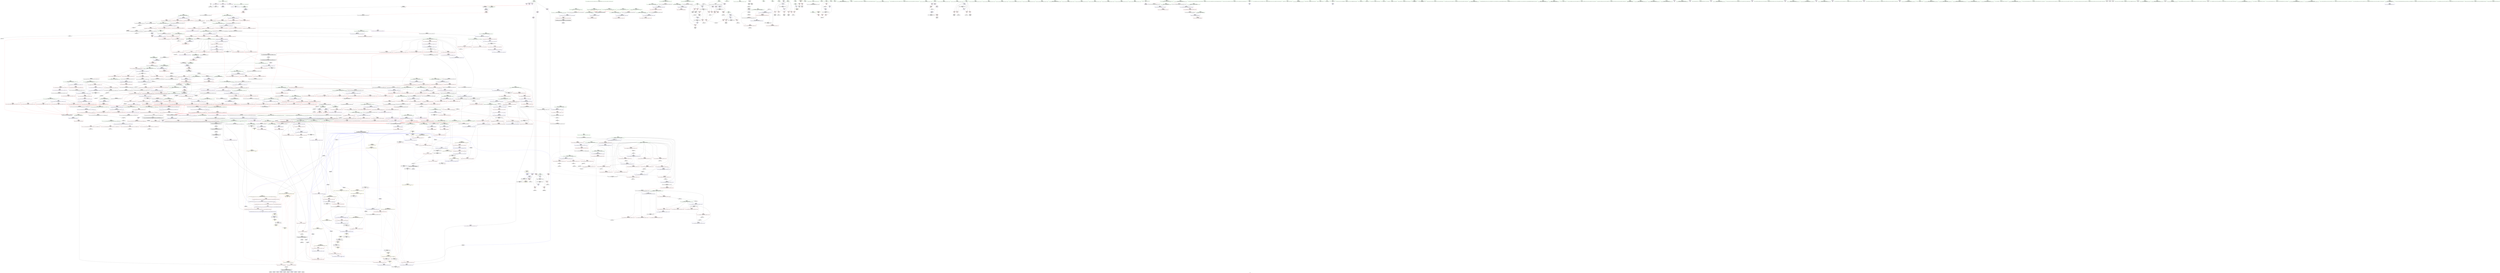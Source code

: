 digraph "SVFG" {
	label="SVFG";

	Node0x55df24332180 [shape=record,color=grey,label="{NodeID: 0\nNullPtr}"];
	Node0x55df24332180 -> Node0x55df243911e0[style=solid];
	Node0x55df24332180 -> Node0x55df243b1ef0[style=solid];
	Node0x55df243a1a60 [shape=record,color=blue,label="{NodeID: 775\n1361\<--1371\n_Num\<--sub.ptr.div\n_ZNSt20__copy_move_backwardILb1ELb1ESt26random_access_iterator_tagE13__copy_move_bIiEEPT_PKS3_S6_S4_\n}"];
	Node0x55df243a1a60 -> Node0x55df243b1300[style=dashed];
	Node0x55df243a1a60 -> Node0x55df243b13d0[style=dashed];
	Node0x55df243a1a60 -> Node0x55df243b14a0[style=dashed];
	Node0x55df243a1a60 -> Node0x55df243b1570[style=dashed];
	Node0x55df24398600 [shape=record,color=red,label="{NodeID: 443\n644\<--606\n\<--__first.addr\n_ZSt11__make_heapIPiN9__gnu_cxx5__ops15_Iter_less_iterEEvT_S4_RT0_\n}"];
	Node0x55df24398600 -> Node0x55df2439e4c0[style=solid];
	Node0x55df2440fa70 [shape=record,color=black,label="{NodeID: 1218\nMR_45V_2 = PHI(MR_45V_3, MR_45V_1, )\npts\{343 \}\n}"];
	Node0x55df2440fa70 -> Node0x55df243b3510[style=dashed];
	Node0x55df2438c7c0 [shape=record,color=green,label="{NodeID: 111\n560\<--561\n_ZSt10__pop_heapIPiN9__gnu_cxx5__ops15_Iter_less_iterEEvT_S4_S4_RT0_\<--_ZSt10__pop_heapIPiN9__gnu_cxx5__ops15_Iter_less_iterEEvT_S4_S4_RT0__field_insensitive\n}"];
	Node0x55df2448ddc0 [shape=record,color=black,label="{NodeID: 1661\n834 = PHI(849, )\n}"];
	Node0x55df243adf00 [shape=record,color=red,label="{NodeID: 554\n1050\<--1028\n\<--__last.addr\n_ZSt21__unguarded_partitionIPiN9__gnu_cxx5__ops15_Iter_less_iterEET_S4_S4_S4_T0_\n|{<s0>61}}"];
	Node0x55df243adf00:s0 -> Node0x55df24495310[style=solid,color=red];
	Node0x55df24390e70 [shape=record,color=green,label="{NodeID: 222\n1403\<--1404\nthis.addr\<--this.addr_field_insensitive\n_ZNK9__gnu_cxx5__ops14_Val_less_iterclIiPiEEbRT_T0_\n}"];
	Node0x55df24390e70 -> Node0x55df243b1640[style=solid];
	Node0x55df24390e70 -> Node0x55df243a1c00[style=solid];
	Node0x55df243b39f0 [shape=record,color=blue,label="{NodeID: 665\n456\<--450\n__middle.addr\<--__middle\n_ZSt14__partial_sortIPiN9__gnu_cxx5__ops15_Iter_less_iterEEvT_S4_S4_T0_\n}"];
	Node0x55df243b39f0 -> Node0x55df24396b30[style=dashed];
	Node0x55df243b39f0 -> Node0x55df24396c00[style=dashed];
	Node0x55df2439eb40 [shape=record,color=purple,label="{NodeID: 333\n909\<--907\nadd.ptr1\<--\n_ZSt11__push_heapIPiliN9__gnu_cxx5__ops14_Iter_less_valEEvT_T0_S5_T1_RT2_\n|{<s0>47}}"];
	Node0x55df2439eb40:s0 -> Node0x55df24495be0[style=solid,color=red];
	Node0x55df243cf9a0 [shape=record,color=grey,label="{NodeID: 1108\n175 = Binary(174, 176, )\n}"];
	Node0x55df243cf9a0 -> Node0x55df243b2740[style=solid];
	Node0x55df24388710 [shape=record,color=green,label="{NodeID: 1\n7\<--1\n__dso_handle\<--dummyObj\nGlob }"];
	Node0x55df243a1b30 [shape=record,color=blue, style = dotted,label="{NodeID: 776\n1426\<--1428\noffset_0\<--dummyVal\n_ZNSt20__copy_move_backwardILb1ELb1ESt26random_access_iterator_tagE13__copy_move_bIiEEPT_PKS3_S6_S4_\n}"];
	Node0x55df243a1b30 -> Node0x55df2440be70[style=dashed];
	Node0x55df243986d0 [shape=record,color=red,label="{NodeID: 444\n652\<--606\n\<--__first.addr\n_ZSt11__make_heapIPiN9__gnu_cxx5__ops15_Iter_less_iterEEvT_S4_RT0_\n|{<s0>34}}"];
	Node0x55df243986d0:s0 -> Node0x55df24490340[style=solid,color=red];
	Node0x55df2440ff70 [shape=record,color=black,label="{NodeID: 1219\nMR_209V_3 = PHI(MR_209V_4, MR_209V_2, )\npts\{1191 \}\n}"];
	Node0x55df2440ff70 -> Node0x55df243af9d0[style=dashed];
	Node0x55df2440ff70 -> Node0x55df243afaa0[style=dashed];
	Node0x55df2440ff70 -> Node0x55df243afb70[style=dashed];
	Node0x55df2440ff70 -> Node0x55df243b7fd0[style=dashed];
	Node0x55df2438c8c0 [shape=record,color=green,label="{NodeID: 112\n573\<--574\n__first.addr\<--__first.addr_field_insensitive\n_ZSt11__sort_heapIPiN9__gnu_cxx5__ops15_Iter_less_iterEEvT_S4_RT0_\n}"];
	Node0x55df2438c8c0 -> Node0x55df24397eb0[style=solid];
	Node0x55df2438c8c0 -> Node0x55df24397f80[style=solid];
	Node0x55df2438c8c0 -> Node0x55df243b4210[style=solid];
	Node0x55df2448ded0 [shape=record,color=black,label="{NodeID: 1662\n843 = PHI(732, )\n}"];
	Node0x55df2448ded0 -> Node0x55df243ab3f0[style=solid];
	Node0x55df243adfd0 [shape=record,color=red,label="{NodeID: 555\n1053\<--1028\n\<--__last.addr\n_ZSt21__unguarded_partitionIPiN9__gnu_cxx5__ops15_Iter_less_iterEET_S4_S4_S4_T0_\n}"];
	Node0x55df243adfd0 -> Node0x55df2439db00[style=solid];
	Node0x55df24390f40 [shape=record,color=green,label="{NodeID: 223\n1405\<--1406\n__val.addr\<--__val.addr_field_insensitive\n_ZNK9__gnu_cxx5__ops14_Val_less_iterclIiPiEEbRT_T0_\n}"];
	Node0x55df24390f40 -> Node0x55df243b1710[style=solid];
	Node0x55df24390f40 -> Node0x55df243a1cd0[style=solid];
	Node0x55df243b3ac0 [shape=record,color=blue,label="{NodeID: 666\n458\<--451\n__last.addr\<--__last\n_ZSt14__partial_sortIPiN9__gnu_cxx5__ops15_Iter_less_iterEEvT_S4_S4_T0_\n}"];
	Node0x55df243b3ac0 -> Node0x55df24396cd0[style=dashed];
	Node0x55df2439ec10 [shape=record,color=purple,label="{NodeID: 334\n914\<--912\nadd.ptr3\<--\n_ZSt11__push_heapIPiliN9__gnu_cxx5__ops14_Iter_less_valEEvT_T0_S5_T1_RT2_\n}"];
	Node0x55df2439ec10 -> Node0x55df243b6430[style=solid];
	Node0x55df243d0c50 [shape=record,color=grey,label="{NodeID: 1109\n137 = Binary(136, 99, )\n}"];
	Node0x55df243d0c50 -> Node0x55df243b2330[style=solid];
	Node0x55df243887a0 [shape=record,color=green,label="{NodeID: 2\n9\<--1\n\<--dummyObj\nCan only get source location for instruction, argument, global var or function.}"];
	Node0x55df243a1c00 [shape=record,color=blue,label="{NodeID: 777\n1403\<--1400\nthis.addr\<--this\n_ZNK9__gnu_cxx5__ops14_Val_less_iterclIiPiEEbRT_T0_\n}"];
	Node0x55df243a1c00 -> Node0x55df243b1640[style=dashed];
	Node0x55df243987a0 [shape=record,color=red,label="{NodeID: 445\n623\<--608\n\<--__last.addr\n_ZSt11__make_heapIPiN9__gnu_cxx5__ops15_Iter_less_iterEEvT_S4_RT0_\n}"];
	Node0x55df243987a0 -> Node0x55df2439acf0[style=solid];
	Node0x55df24410470 [shape=record,color=black,label="{NodeID: 1220\nMR_6V_2 = PHI(MR_6V_3, MR_6V_1, )\npts\{18 \}\n|{<s0>22|<s1>74|<s2>74}}"];
	Node0x55df24410470:s0 -> Node0x55df24411870[style=dashed,color=blue];
	Node0x55df24410470:s1 -> Node0x55df243b0600[style=dashed,color=red];
	Node0x55df24410470:s2 -> Node0x55df24418c90[style=dashed,color=red];
	Node0x55df2438c990 [shape=record,color=green,label="{NodeID: 113\n575\<--576\n__last.addr\<--__last.addr_field_insensitive\n_ZSt11__sort_heapIPiN9__gnu_cxx5__ops15_Iter_less_iterEEvT_S4_RT0_\n}"];
	Node0x55df2438c990 -> Node0x55df24398050[style=solid];
	Node0x55df2438c990 -> Node0x55df24398120[style=solid];
	Node0x55df2438c990 -> Node0x55df243981f0[style=solid];
	Node0x55df2438c990 -> Node0x55df243982c0[style=solid];
	Node0x55df2438c990 -> Node0x55df243b42e0[style=solid];
	Node0x55df2438c990 -> Node0x55df243b4480[style=solid];
	Node0x55df2448e040 [shape=record,color=black,label="{NodeID: 1663\n971 = PHI(670, )\n}"];
	Node0x55df243ae0a0 [shape=record,color=red,label="{NodeID: 556\n1058\<--1028\n\<--__last.addr\n_ZSt21__unguarded_partitionIPiN9__gnu_cxx5__ops15_Iter_less_iterEET_S4_S4_S4_T0_\n}"];
	Node0x55df243ae0a0 -> Node0x55df243da960[style=solid];
	Node0x55df24391010 [shape=record,color=green,label="{NodeID: 224\n1407\<--1408\n__it.addr\<--__it.addr_field_insensitive\n_ZNK9__gnu_cxx5__ops14_Val_less_iterclIiPiEEbRT_T0_\n}"];
	Node0x55df24391010 -> Node0x55df243b17e0[style=solid];
	Node0x55df24391010 -> Node0x55df243a1da0[style=solid];
	Node0x55df243b3b90 [shape=record,color=blue,label="{NodeID: 667\n482\<--478\n__first.addr\<--__first\n_ZSt27__unguarded_partition_pivotIPiN9__gnu_cxx5__ops15_Iter_less_iterEET_S4_S4_T0_\n}"];
	Node0x55df243b3b90 -> Node0x55df24396da0[style=dashed];
	Node0x55df243b3b90 -> Node0x55df24396e70[style=dashed];
	Node0x55df243b3b90 -> Node0x55df24396f40[style=dashed];
	Node0x55df243b3b90 -> Node0x55df24397010[style=dashed];
	Node0x55df243b3b90 -> Node0x55df243970e0[style=dashed];
	Node0x55df243b3b90 -> Node0x55df243971b0[style=dashed];
	Node0x55df2439ece0 [shape=record,color=purple,label="{NodeID: 335\n927\<--925\nadd.ptr7\<--\n_ZSt11__push_heapIPiliN9__gnu_cxx5__ops14_Iter_less_valEEvT_T0_S5_T1_RT2_\n}"];
	Node0x55df2439ece0 -> Node0x55df243b66a0[style=solid];
	Node0x55df243d0dd0 [shape=record,color=grey,label="{NodeID: 1110\n373 = Binary(372, 374, )\n}"];
	Node0x55df243d0dd0 -> Node0x55df243b3440[style=solid];
	Node0x55df24388a50 [shape=record,color=green,label="{NodeID: 3\n21\<--1\n.str\<--dummyObj\nGlob }"];
	Node0x55df243a1cd0 [shape=record,color=blue,label="{NodeID: 778\n1405\<--1401\n__val.addr\<--__val\n_ZNK9__gnu_cxx5__ops14_Val_less_iterclIiPiEEbRT_T0_\n}"];
	Node0x55df243a1cd0 -> Node0x55df243b1710[style=dashed];
	Node0x55df24398870 [shape=record,color=red,label="{NodeID: 446\n632\<--608\n\<--__last.addr\n_ZSt11__make_heapIPiN9__gnu_cxx5__ops15_Iter_less_iterEEvT_S4_RT0_\n}"];
	Node0x55df24398870 -> Node0x55df2439ae90[style=solid];
	Node0x55df243914e0 [shape=record,color=green,label="{NodeID: 114\n577\<--578\n__comp.addr\<--__comp.addr_field_insensitive\n_ZSt11__sort_heapIPiN9__gnu_cxx5__ops15_Iter_less_iterEEvT_S4_RT0_\n}"];
	Node0x55df243914e0 -> Node0x55df24398390[style=solid];
	Node0x55df243914e0 -> Node0x55df243b43b0[style=solid];
	Node0x55df2448e150 [shape=record,color=black,label="{NodeID: 1664\n975 = PHI(670, )\n}"];
	Node0x55df243ae170 [shape=record,color=red,label="{NodeID: 557\n1064\<--1028\n\<--__last.addr\n_ZSt21__unguarded_partitionIPiN9__gnu_cxx5__ops15_Iter_less_iterEET_S4_S4_S4_T0_\n|{<s0>62}}"];
	Node0x55df243ae170:s0 -> Node0x55df24492360[style=solid,color=red];
	Node0x55df244245a0 [shape=record,color=yellow,style=double,label="{NodeID: 1332\n6V_1 = ENCHI(MR_6V_0)\npts\{18 \}\nFun[_ZSt27__unguarded_partition_pivotIPiN9__gnu_cxx5__ops15_Iter_less_iterEET_S4_S4_T0_]|{<s0>26}}"];
	Node0x55df244245a0:s0 -> Node0x55df24427330[style=dashed,color=red];
	Node0x55df243910e0 [shape=record,color=green,label="{NodeID: 225\n39\<--1419\n_GLOBAL__sub_I_g201513_1_0.cpp\<--_GLOBAL__sub_I_g201513_1_0.cpp_field_insensitive\n}"];
	Node0x55df243910e0 -> Node0x55df243b1df0[style=solid];
	Node0x55df243b3c60 [shape=record,color=blue,label="{NodeID: 668\n484\<--479\n__last.addr\<--__last\n_ZSt27__unguarded_partition_pivotIPiN9__gnu_cxx5__ops15_Iter_less_iterEET_S4_S4_T0_\n}"];
	Node0x55df243b3c60 -> Node0x55df24397280[style=dashed];
	Node0x55df243b3c60 -> Node0x55df24397350[style=dashed];
	Node0x55df243b3c60 -> Node0x55df24397420[style=dashed];
	Node0x55df2439edb0 [shape=record,color=purple,label="{NodeID: 336\n1379\<--1376\nadd.ptr\<--\n_ZNSt20__copy_move_backwardILb1ELb1ESt26random_access_iterator_tagE13__copy_move_bIiEEPT_PKS3_S6_S4_\n}"];
	Node0x55df2439edb0 -> Node0x55df2439bb90[style=solid];
	Node0x55df243d0f50 [shape=record,color=grey,label="{NodeID: 1111\n726 = Binary(725, 308, )\n|{<s0>38}}"];
	Node0x55df243d0f50:s0 -> Node0x55df244906d0[style=solid,color=red];
	Node0x55df24388ae0 [shape=record,color=green,label="{NodeID: 4\n23\<--1\n.str.1\<--dummyObj\nGlob }"];
	Node0x55df243a1da0 [shape=record,color=blue,label="{NodeID: 779\n1407\<--1402\n__it.addr\<--__it\n_ZNK9__gnu_cxx5__ops14_Val_less_iterclIiPiEEbRT_T0_\n}"];
	Node0x55df243a1da0 -> Node0x55df243b17e0[style=dashed];
	Node0x55df24398940 [shape=record,color=red,label="{NodeID: 447\n657\<--610\n\<--__comp.addr\n_ZSt11__make_heapIPiN9__gnu_cxx5__ops15_Iter_less_iterEEvT_S4_RT0_\n}"];
	Node0x55df24391570 [shape=record,color=green,label="{NodeID: 115\n606\<--607\n__first.addr\<--__first.addr_field_insensitive\n_ZSt11__make_heapIPiN9__gnu_cxx5__ops15_Iter_less_iterEEvT_S4_RT0_\n}"];
	Node0x55df24391570 -> Node0x55df24398460[style=solid];
	Node0x55df24391570 -> Node0x55df24398530[style=solid];
	Node0x55df24391570 -> Node0x55df24398600[style=solid];
	Node0x55df24391570 -> Node0x55df243986d0[style=solid];
	Node0x55df24391570 -> Node0x55df243b4550[style=solid];
	Node0x55df2448e260 [shape=record,color=black,label="{NodeID: 1665\n985 = PHI(670, )\n}"];
	Node0x55df243ae240 [shape=record,color=red,label="{NodeID: 558\n1038\<--1030\n\<--__pivot.addr\n_ZSt21__unguarded_partitionIPiN9__gnu_cxx5__ops15_Iter_less_iterEET_S4_S4_S4_T0_\n|{<s0>60}}"];
	Node0x55df243ae240:s0 -> Node0x55df24495310[style=solid,color=red];
	Node0x55df243911e0 [shape=record,color=black,label="{NodeID: 226\n2\<--3\ndummyVal\<--dummyVal\n}"];
	Node0x55df243b3d30 [shape=record,color=blue,label="{NodeID: 669\n486\<--502\n__mid\<--add.ptr\n_ZSt27__unguarded_partition_pivotIPiN9__gnu_cxx5__ops15_Iter_less_iterEET_S4_S4_T0_\n}"];
	Node0x55df243b3d30 -> Node0x55df243974f0[style=dashed];
	Node0x55df2439ee80 [shape=record,color=purple,label="{NodeID: 337\n1392\<--1389\nadd.ptr2\<--\n_ZNSt20__copy_move_backwardILb1ELb1ESt26random_access_iterator_tagE13__copy_move_bIiEEPT_PKS3_S6_S4_\n}"];
	Node0x55df2439ee80 -> Node0x55df2439bd30[style=solid];
	Node0x55df243d10d0 [shape=record,color=grey,label="{NodeID: 1112\n725 = Binary(723, 724, )\n}"];
	Node0x55df243d10d0 -> Node0x55df243d0f50[style=solid];
	Node0x55df24388b70 [shape=record,color=green,label="{NodeID: 5\n25\<--1\nstdin\<--dummyObj\nGlob }"];
	Node0x55df24398a10 [shape=record,color=red,label="{NodeID: 448\n639\<--612\n\<--__len\n_ZSt11__make_heapIPiN9__gnu_cxx5__ops15_Iter_less_iterEEvT_S4_RT0_\n}"];
	Node0x55df24398a10 -> Node0x55df243a54e0[style=solid];
	Node0x55df24391640 [shape=record,color=green,label="{NodeID: 116\n608\<--609\n__last.addr\<--__last.addr_field_insensitive\n_ZSt11__make_heapIPiN9__gnu_cxx5__ops15_Iter_less_iterEEvT_S4_RT0_\n}"];
	Node0x55df24391640 -> Node0x55df243987a0[style=solid];
	Node0x55df24391640 -> Node0x55df24398870[style=solid];
	Node0x55df24391640 -> Node0x55df243b4620[style=solid];
	Node0x55df2448e370 [shape=record,color=black,label="{NodeID: 1666\n999 = PHI(670, )\n}"];
	Node0x55df243ae310 [shape=record,color=red,label="{NodeID: 559\n1049\<--1030\n\<--__pivot.addr\n_ZSt21__unguarded_partitionIPiN9__gnu_cxx5__ops15_Iter_less_iterEET_S4_S4_S4_T0_\n|{<s0>61}}"];
	Node0x55df243ae310:s0 -> Node0x55df24494f90[style=solid,color=red];
	Node0x55df243912e0 [shape=record,color=black,label="{NodeID: 227\n66\<--9\nmain_ret\<--\nmain\n}"];
	Node0x55df243b3e00 [shape=record,color=blue,label="{NodeID: 670\n527\<--522\n__first.addr\<--__first\n_ZSt13__heap_selectIPiN9__gnu_cxx5__ops15_Iter_less_iterEEvT_S4_S4_T0_\n}"];
	Node0x55df243b3e00 -> Node0x55df243975c0[style=dashed];
	Node0x55df243b3e00 -> Node0x55df24397690[style=dashed];
	Node0x55df243b3e00 -> Node0x55df24397760[style=dashed];
	Node0x55df2439ef50 [shape=record,color=red,label="{NodeID: 338\n116\<--8\n\<--n\nmain\n}"];
	Node0x55df2439ef50 -> Node0x55df243dc160[style=solid];
	Node0x55df243d1250 [shape=record,color=grey,label="{NodeID: 1113\n141 = Binary(140, 99, )\n}"];
	Node0x55df243d1250 -> Node0x55df243b2400[style=solid];
	Node0x55df24388c00 [shape=record,color=green,label="{NodeID: 6\n26\<--1\n.str.2\<--dummyObj\nGlob }"];
	Node0x55df24398ae0 [shape=record,color=red,label="{NodeID: 449\n654\<--612\n\<--__len\n_ZSt11__make_heapIPiN9__gnu_cxx5__ops15_Iter_less_iterEEvT_S4_RT0_\n|{<s0>34}}"];
	Node0x55df24398ae0:s0 -> Node0x55df244906d0[style=solid,color=red];
	Node0x55df24411870 [shape=record,color=black,label="{NodeID: 1224\nMR_6V_4 = PHI(MR_6V_5, MR_6V_3, )\npts\{18 \}\n|{<s0>16}}"];
	Node0x55df24411870:s0 -> Node0x55df24406f70[style=dashed,color=blue];
	Node0x55df24391710 [shape=record,color=green,label="{NodeID: 117\n610\<--611\n__comp.addr\<--__comp.addr_field_insensitive\n_ZSt11__make_heapIPiN9__gnu_cxx5__ops15_Iter_less_iterEEvT_S4_RT0_\n}"];
	Node0x55df24391710 -> Node0x55df24398940[style=solid];
	Node0x55df24391710 -> Node0x55df243b46f0[style=solid];
	Node0x55df2448e4b0 [shape=record,color=black,label="{NodeID: 1667\n1007 = PHI(670, )\n}"];
	Node0x55df243ae3e0 [shape=record,color=red,label="{NodeID: 560\n1079\<--1073\n\<--__a.addr\n_ZSt9iter_swapIPiS0_EvT_T0_\n|{<s0>63}}"];
	Node0x55df243ae3e0:s0 -> Node0x55df244900c0[style=solid,color=red];
	Node0x55df243913b0 [shape=record,color=black,label="{NodeID: 228\n14\<--13\n\<--b\nCan only get source location for instruction, argument, global var or function.}"];
	Node0x55df243b3ed0 [shape=record,color=blue,label="{NodeID: 671\n529\<--523\n__middle.addr\<--__middle\n_ZSt13__heap_selectIPiN9__gnu_cxx5__ops15_Iter_less_iterEEvT_S4_S4_T0_\n}"];
	Node0x55df243b3ed0 -> Node0x55df24397830[style=dashed];
	Node0x55df243b3ed0 -> Node0x55df24397900[style=dashed];
	Node0x55df243b3ed0 -> Node0x55df243979d0[style=dashed];
	Node0x55df2439f020 [shape=record,color=red,label="{NodeID: 339\n84\<--25\n\<--stdin\nmain\n}"];
	Node0x55df2439f020 -> Node0x55df24399700[style=solid];
	Node0x55df243d13d0 [shape=record,color=grey,label="{NodeID: 1114\n221 = Binary(220, 99, )\n}"];
	Node0x55df243d13d0 -> Node0x55df243b2c20[style=solid];
	Node0x55df24389440 [shape=record,color=green,label="{NodeID: 7\n28\<--1\n.str.3\<--dummyObj\nGlob }"];
	Node0x55df24398bb0 [shape=record,color=red,label="{NodeID: 450\n645\<--614\n\<--__parent\n_ZSt11__make_heapIPiN9__gnu_cxx5__ops15_Iter_less_iterEEvT_S4_RT0_\n}"];
	Node0x55df24411d70 [shape=record,color=black,label="{NodeID: 1225\nMR_6V_7 = PHI(MR_6V_9, MR_6V_3, )\npts\{18 \}\n|{<s0>26}}"];
	Node0x55df24411d70:s0 -> Node0x55df243bf550[style=dashed,color=blue];
	Node0x55df243917e0 [shape=record,color=green,label="{NodeID: 118\n612\<--613\n__len\<--__len_field_insensitive\n_ZSt11__make_heapIPiN9__gnu_cxx5__ops15_Iter_less_iterEEvT_S4_RT0_\n}"];
	Node0x55df243917e0 -> Node0x55df24398a10[style=solid];
	Node0x55df243917e0 -> Node0x55df24398ae0[style=solid];
	Node0x55df243917e0 -> Node0x55df243b47c0[style=solid];
	Node0x55df2448e5f0 [shape=record,color=black,label="{NodeID: 1668\n1039 = PHI(670, )\n}"];
	Node0x55df243ae4b0 [shape=record,color=red,label="{NodeID: 561\n1080\<--1075\n\<--__b.addr\n_ZSt9iter_swapIPiS0_EvT_T0_\n|{<s0>63}}"];
	Node0x55df243ae4b0:s0 -> Node0x55df24490200[style=solid,color=red];
	Node0x55df24424950 [shape=record,color=yellow,style=double,label="{NodeID: 1336\n6V_1 = ENCHI(MR_6V_0)\npts\{18 \}\nFun[_ZSt13__heap_selectIPiN9__gnu_cxx5__ops15_Iter_less_iterEEvT_S4_S4_T0_]|{<s0>28|<s1>28}}"];
	Node0x55df24424950:s0 -> Node0x55df2441aa90[style=dashed,color=red];
	Node0x55df24424950:s1 -> Node0x55df2441cd90[style=dashed,color=red];
	Node0x55df24399630 [shape=record,color=black,label="{NodeID: 229\n50\<--51\n\<--_ZNSt8ios_base4InitD1Ev\nCan only get source location for instruction, argument, global var or function.}"];
	Node0x55df243b3fa0 [shape=record,color=blue,label="{NodeID: 672\n531\<--524\n__last.addr\<--__last\n_ZSt13__heap_selectIPiN9__gnu_cxx5__ops15_Iter_less_iterEEvT_S4_S4_T0_\n}"];
	Node0x55df243b3fa0 -> Node0x55df24397aa0[style=dashed];
	Node0x55df2439f0f0 [shape=record,color=red,label="{NodeID: 340\n90\<--30\n\<--stdout\nmain\n}"];
	Node0x55df2439f0f0 -> Node0x55df243997d0[style=solid];
	Node0x55df243d1550 [shape=record,color=grey,label="{NodeID: 1115\n1391 = Binary(363, 1390, )\n}"];
	Node0x55df243894d0 [shape=record,color=green,label="{NodeID: 8\n30\<--1\nstdout\<--dummyObj\nGlob }"];
	Node0x55df24398c80 [shape=record,color=red,label="{NodeID: 451\n653\<--614\n\<--__parent\n_ZSt11__make_heapIPiN9__gnu_cxx5__ops15_Iter_less_iterEEvT_S4_RT0_\n|{<s0>34}}"];
	Node0x55df24398c80:s0 -> Node0x55df24490550[style=solid,color=red];
	Node0x55df243918b0 [shape=record,color=green,label="{NodeID: 119\n614\<--615\n__parent\<--__parent_field_insensitive\n_ZSt11__make_heapIPiN9__gnu_cxx5__ops15_Iter_less_iterEEvT_S4_RT0_\n}"];
	Node0x55df243918b0 -> Node0x55df24398bb0[style=solid];
	Node0x55df243918b0 -> Node0x55df24398c80[style=solid];
	Node0x55df243918b0 -> Node0x55df24398d50[style=solid];
	Node0x55df243918b0 -> Node0x55df24398e20[style=solid];
	Node0x55df243918b0 -> Node0x55df243b4890[style=solid];
	Node0x55df243918b0 -> Node0x55df243b4a30[style=solid];
	Node0x55df2448e730 [shape=record,color=black,label="{NodeID: 1669\n1051 = PHI(670, )\n}"];
	Node0x55df243ae580 [shape=record,color=red,label="{NodeID: 562\n1096\<--1088\n\<--__a.addr\n_ZSt4swapIiENSt9enable_ifIXsr6__and_ISt6__not_ISt15__is_tuple_likeIT_EESt21is_move_constructibleIS3_ESt18is_move_assignableIS3_EEE5valueEvE4typeERS3_SC_\n|{<s0>64}}"];
	Node0x55df243ae580:s0 -> Node0x55df24495be0[style=solid,color=red];
	Node0x55df24399700 [shape=record,color=black,label="{NodeID: 230\n87\<--84\ncall\<--\nmain\n}"];
	Node0x55df243b4070 [shape=record,color=blue,label="{NodeID: 673\n533\<--543\n__i\<--\n_ZSt13__heap_selectIPiN9__gnu_cxx5__ops15_Iter_less_iterEEvT_S4_S4_T0_\n}"];
	Node0x55df243b4070 -> Node0x55df24413170[style=dashed];
	Node0x55df2439f1c0 [shape=record,color=red,label="{NodeID: 341\n102\<--69\n\<--ntest\nmain\n}"];
	Node0x55df2439f1c0 -> Node0x55df243dbe60[style=solid];
	Node0x55df243d16d0 [shape=record,color=grey,label="{NodeID: 1116\n637 = Binary(636, 308, )\n}"];
	Node0x55df243d16d0 -> Node0x55df243b47c0[style=solid];
	Node0x55df24389560 [shape=record,color=green,label="{NodeID: 9\n31\<--1\n.str.4\<--dummyObj\nGlob }"];
	Node0x55df24398d50 [shape=record,color=red,label="{NodeID: 452\n661\<--614\n\<--__parent\n_ZSt11__make_heapIPiN9__gnu_cxx5__ops15_Iter_less_iterEEvT_S4_RT0_\n}"];
	Node0x55df24398d50 -> Node0x55df243db560[style=solid];
	Node0x55df24391980 [shape=record,color=green,label="{NodeID: 120\n616\<--617\n__value\<--__value_field_insensitive\n_ZSt11__make_heapIPiN9__gnu_cxx5__ops15_Iter_less_iterEEvT_S4_RT0_\n|{|<s1>33}}"];
	Node0x55df24391980 -> Node0x55df243b4960[style=solid];
	Node0x55df24391980:s1 -> Node0x55df24495be0[style=solid,color=red];
	Node0x55df2448e870 [shape=record,color=black,label="{NodeID: 1670\n1097 = PHI(732, )\n}"];
	Node0x55df2448e870 -> Node0x55df243ae8c0[style=solid];
	Node0x55df243ae650 [shape=record,color=red,label="{NodeID: 563\n1103\<--1088\n\<--__a.addr\n_ZSt4swapIiENSt9enable_ifIXsr6__and_ISt6__not_ISt15__is_tuple_likeIT_EESt21is_move_constructibleIS3_ESt18is_move_assignableIS3_EEE5valueEvE4typeERS3_SC_\n}"];
	Node0x55df243ae650 -> Node0x55df243b76e0[style=solid];
	Node0x55df243997d0 [shape=record,color=black,label="{NodeID: 231\n93\<--90\ncall1\<--\nmain\n}"];
	Node0x55df243b4140 [shape=record,color=blue,label="{NodeID: 674\n533\<--565\n__i\<--incdec.ptr\n_ZSt13__heap_selectIPiN9__gnu_cxx5__ops15_Iter_less_iterEEvT_S4_S4_T0_\n}"];
	Node0x55df243b4140 -> Node0x55df24413170[style=dashed];
	Node0x55df2439f290 [shape=record,color=red,label="{NodeID: 342\n101\<--71\n\<--test\nmain\n}"];
	Node0x55df2439f290 -> Node0x55df243dbe60[style=solid];
	Node0x55df243a54e0 [shape=record,color=grey,label="{NodeID: 1117\n640 = Binary(639, 313, )\n}"];
	Node0x55df243a54e0 -> Node0x55df243a66e0[style=solid];
	Node0x55df243895f0 [shape=record,color=green,label="{NodeID: 10\n33\<--1\n.str.5\<--dummyObj\nGlob }"];
	Node0x55df24398e20 [shape=record,color=red,label="{NodeID: 453\n665\<--614\n\<--__parent\n_ZSt11__make_heapIPiN9__gnu_cxx5__ops15_Iter_less_iterEEvT_S4_RT0_\n}"];
	Node0x55df24398e20 -> Node0x55df243a6e60[style=solid];
	Node0x55df24412c70 [shape=record,color=black,label="{NodeID: 1228\nMR_6V_3 = PHI(MR_6V_5, MR_6V_2, )\npts\{18 \}\n|{|<s1>24|<s2>29|<s3>30|<s4>30|<s5>30}}"];
	Node0x55df24412c70 -> Node0x55df24412c70[style=dashed];
	Node0x55df24412c70:s1 -> Node0x55df243be4d0[style=dashed,color=blue];
	Node0x55df24412c70:s2 -> Node0x55df244266b0[style=dashed,color=red];
	Node0x55df24412c70:s3 -> Node0x55df243a9920[style=dashed,color=red];
	Node0x55df24412c70:s4 -> Node0x55df243a99f0[style=dashed,color=red];
	Node0x55df24412c70:s5 -> Node0x55df243b5180[style=dashed,color=red];
	Node0x55df24391a50 [shape=record,color=green,label="{NodeID: 121\n618\<--619\nagg.tmp\<--agg.tmp_field_insensitive\n_ZSt11__make_heapIPiN9__gnu_cxx5__ops15_Iter_less_iterEEvT_S4_RT0_\n}"];
	Node0x55df2448ea40 [shape=record,color=black,label="{NodeID: 1671\n1101 = PHI(732, )\n}"];
	Node0x55df2448ea40 -> Node0x55df243ae990[style=solid];
	Node0x55df243ae720 [shape=record,color=red,label="{NodeID: 564\n1100\<--1090\n\<--__b.addr\n_ZSt4swapIiENSt9enable_ifIXsr6__and_ISt6__not_ISt15__is_tuple_likeIT_EESt21is_move_constructibleIS3_ESt18is_move_assignableIS3_EEE5valueEvE4typeERS3_SC_\n|{<s0>65}}"];
	Node0x55df243ae720:s0 -> Node0x55df24495be0[style=solid,color=red];
	Node0x55df243998a0 [shape=record,color=black,label="{NodeID: 232\n120\<--119\nidxprom\<--\nmain\n}"];
	Node0x55df243b4210 [shape=record,color=blue,label="{NodeID: 675\n573\<--570\n__first.addr\<--__first\n_ZSt11__sort_heapIPiN9__gnu_cxx5__ops15_Iter_less_iterEEvT_S4_RT0_\n}"];
	Node0x55df243b4210 -> Node0x55df24397eb0[style=dashed];
	Node0x55df243b4210 -> Node0x55df24397f80[style=dashed];
	Node0x55df2439f360 [shape=record,color=red,label="{NodeID: 343\n144\<--71\n\<--test\nmain\n}"];
	Node0x55df243a5660 [shape=record,color=grey,label="{NodeID: 1118\n217 = Binary(216, 99, )\n}"];
	Node0x55df243a5660 -> Node0x55df243b2b50[style=solid];
	Node0x55df243896f0 [shape=record,color=green,label="{NodeID: 11\n35\<--1\n.str.6\<--dummyObj\nGlob }"];
	Node0x55df24398ef0 [shape=record,color=red,label="{NodeID: 454\n650\<--647\n\<--call\n_ZSt11__make_heapIPiN9__gnu_cxx5__ops15_Iter_less_iterEEvT_S4_RT0_\n}"];
	Node0x55df24398ef0 -> Node0x55df243b4960[style=solid];
	Node0x55df24413170 [shape=record,color=black,label="{NodeID: 1229\nMR_77V_3 = PHI(MR_77V_4, MR_77V_2, )\npts\{534 \}\n}"];
	Node0x55df24413170 -> Node0x55df24397b70[style=dashed];
	Node0x55df24413170 -> Node0x55df24397c40[style=dashed];
	Node0x55df24413170 -> Node0x55df24397d10[style=dashed];
	Node0x55df24413170 -> Node0x55df24397de0[style=dashed];
	Node0x55df24413170 -> Node0x55df243b4140[style=dashed];
	Node0x55df24391b20 [shape=record,color=green,label="{NodeID: 122\n648\<--649\n_ZSt4moveIRiEONSt16remove_referenceIT_E4typeEOS2_\<--_ZSt4moveIRiEONSt16remove_referenceIT_E4typeEOS2__field_insensitive\n}"];
	Node0x55df2448eb80 [shape=record,color=black,label="{NodeID: 1672\n1105 = PHI(732, )\n}"];
	Node0x55df2448eb80 -> Node0x55df243aea60[style=solid];
	Node0x55df243ae7f0 [shape=record,color=red,label="{NodeID: 565\n1107\<--1090\n\<--__b.addr\n_ZSt4swapIiENSt9enable_ifIXsr6__and_ISt6__not_ISt15__is_tuple_likeIT_EESt21is_move_constructibleIS3_ESt18is_move_assignableIS3_EEE5valueEvE4typeERS3_SC_\n}"];
	Node0x55df243ae7f0 -> Node0x55df243b77b0[style=solid];
	Node0x55df24399970 [shape=record,color=black,label="{NodeID: 233\n125\<--124\nidxprom8\<--\nmain\n}"];
	Node0x55df243b42e0 [shape=record,color=blue,label="{NodeID: 676\n575\<--571\n__last.addr\<--__last\n_ZSt11__sort_heapIPiN9__gnu_cxx5__ops15_Iter_less_iterEEvT_S4_RT0_\n}"];
	Node0x55df243b42e0 -> Node0x55df2441a090[style=dashed];
	Node0x55df2439f430 [shape=record,color=red,label="{NodeID: 344\n239\<--71\n\<--test\nmain\n}"];
	Node0x55df2439f430 -> Node0x55df243a5de0[style=solid];
	Node0x55df243a57e0 [shape=record,color=grey,label="{NodeID: 1119\n889 = Binary(888, 590, )\n}"];
	Node0x55df243a57e0 -> Node0x55df243a6b60[style=solid];
	Node0x55df243897f0 [shape=record,color=green,label="{NodeID: 12\n38\<--1\n\<--dummyObj\nCan only get source location for instruction, argument, global var or function.}"];
	Node0x55df24398fc0 [shape=record,color=red,label="{NodeID: 455\n656\<--655\n\<--call5\n_ZSt11__make_heapIPiN9__gnu_cxx5__ops15_Iter_less_iterEEvT_S4_RT0_\n|{<s0>34}}"];
	Node0x55df24398fc0:s0 -> Node0x55df24490850[style=solid,color=red];
	Node0x55df24391c20 [shape=record,color=green,label="{NodeID: 123\n659\<--660\n_ZSt13__adjust_heapIPiliN9__gnu_cxx5__ops15_Iter_less_iterEEvT_T0_S5_T1_T2_\<--_ZSt13__adjust_heapIPiliN9__gnu_cxx5__ops15_Iter_less_iterEEvT_T0_S5_T1_T2__field_insensitive\n}"];
	Node0x55df2448ecc0 [shape=record,color=black,label="{NodeID: 1673\n1149 = PHI(670, )\n}"];
	Node0x55df243ae8c0 [shape=record,color=red,label="{NodeID: 566\n1098\<--1097\n\<--call\n_ZSt4swapIiENSt9enable_ifIXsr6__and_ISt6__not_ISt15__is_tuple_likeIT_EESt21is_move_constructibleIS3_ESt18is_move_assignableIS3_EEE5valueEvE4typeERS3_SC_\n}"];
	Node0x55df243ae8c0 -> Node0x55df243b7610[style=solid];
	Node0x55df24399a40 [shape=record,color=black,label="{NodeID: 234\n131\<--130\nidxprom10\<--\nmain\n}"];
	Node0x55df243b43b0 [shape=record,color=blue,label="{NodeID: 677\n577\<--572\n__comp.addr\<--__comp\n_ZSt11__sort_heapIPiN9__gnu_cxx5__ops15_Iter_less_iterEEvT_S4_RT0_\n}"];
	Node0x55df243b43b0 -> Node0x55df24398390[style=dashed];
	Node0x55df2439f500 [shape=record,color=red,label="{NodeID: 345\n115\<--73\n\<--i\nmain\n}"];
	Node0x55df2439f500 -> Node0x55df243dc160[style=solid];
	Node0x55df243a5960 [shape=record,color=grey,label="{NodeID: 1120\n1384 = Binary(308, 1383, )\n}"];
	Node0x55df243898f0 [shape=record,color=green,label="{NodeID: 13\n99\<--1\n\<--dummyObj\nCan only get source location for instruction, argument, global var or function.}"];
	Node0x55df24399090 [shape=record,color=red,label="{NodeID: 456\n683\<--674\nthis1\<--this.addr\n_ZNK9__gnu_cxx5__ops15_Iter_less_iterclIPiS3_EEbT_T0_\n}"];
	Node0x55df24391d20 [shape=record,color=green,label="{NodeID: 124\n674\<--675\nthis.addr\<--this.addr_field_insensitive\n_ZNK9__gnu_cxx5__ops15_Iter_less_iterclIPiS3_EEbT_T0_\n}"];
	Node0x55df24391d20 -> Node0x55df24399090[style=solid];
	Node0x55df24391d20 -> Node0x55df243b4b00[style=solid];
	Node0x55df2448edd0 [shape=record,color=black,label="{NodeID: 1674\n1152 = PHI(732, )\n}"];
	Node0x55df2448edd0 -> Node0x55df243af690[style=solid];
	Node0x55df243ae990 [shape=record,color=red,label="{NodeID: 567\n1102\<--1101\n\<--call1\n_ZSt4swapIiENSt9enable_ifIXsr6__and_ISt6__not_ISt15__is_tuple_likeIT_EESt21is_move_constructibleIS3_ESt18is_move_assignableIS3_EEE5valueEvE4typeERS3_SC_\n}"];
	Node0x55df243ae990 -> Node0x55df243b76e0[style=solid];
	Node0x55df24399b10 [shape=record,color=black,label="{NodeID: 235\n134\<--133\nidxprom12\<--\nmain\n}"];
	Node0x55df243b4480 [shape=record,color=blue,label="{NodeID: 678\n575\<--593\n__last.addr\<--incdec.ptr\n_ZSt11__sort_heapIPiN9__gnu_cxx5__ops15_Iter_less_iterEEvT_S4_RT0_\n}"];
	Node0x55df243b4480 -> Node0x55df243981f0[style=dashed];
	Node0x55df243b4480 -> Node0x55df243982c0[style=dashed];
	Node0x55df243b4480 -> Node0x55df2441a090[style=dashed];
	Node0x55df2439f5d0 [shape=record,color=red,label="{NodeID: 346\n119\<--73\n\<--i\nmain\n}"];
	Node0x55df2439f5d0 -> Node0x55df243998a0[style=solid];
	Node0x55df243a5ae0 [shape=record,color=grey,label="{NodeID: 1121\n357 = Binary(356, 308, )\n}"];
	Node0x55df243a5ae0 -> Node0x55df243da7e0[style=solid];
	Node0x55df243899f0 [shape=record,color=green,label="{NodeID: 14\n106\<--1\n\<--dummyObj\nCan only get source location for instruction, argument, global var or function.}"];
	Node0x55df24399160 [shape=record,color=red,label="{NodeID: 457\n684\<--676\n\<--__it1.addr\n_ZNK9__gnu_cxx5__ops15_Iter_less_iterclIPiS3_EEbT_T0_\n}"];
	Node0x55df24399160 -> Node0x55df24399300[style=solid];
	Node0x55df24391df0 [shape=record,color=green,label="{NodeID: 125\n676\<--677\n__it1.addr\<--__it1.addr_field_insensitive\n_ZNK9__gnu_cxx5__ops15_Iter_less_iterclIPiS3_EEbT_T0_\n}"];
	Node0x55df24391df0 -> Node0x55df24399160[style=solid];
	Node0x55df24391df0 -> Node0x55df243b4bd0[style=solid];
	Node0x55df2448ef40 [shape=record,color=black,label="{NodeID: 1675\n1159 = PHI(1216, )\n}"];
	Node0x55df243aea60 [shape=record,color=red,label="{NodeID: 568\n1106\<--1105\n\<--call2\n_ZSt4swapIiENSt9enable_ifIXsr6__and_ISt6__not_ISt15__is_tuple_likeIT_EESt21is_move_constructibleIS3_ESt18is_move_assignableIS3_EEE5valueEvE4typeERS3_SC_\n}"];
	Node0x55df243aea60 -> Node0x55df243b77b0[style=solid];
	Node0x55df24399be0 [shape=record,color=black,label="{NodeID: 236\n159\<--158\nidx.ext\<--\nmain\n}"];
	Node0x55df243b4550 [shape=record,color=blue,label="{NodeID: 679\n606\<--603\n__first.addr\<--__first\n_ZSt11__make_heapIPiN9__gnu_cxx5__ops15_Iter_less_iterEEvT_S4_RT0_\n}"];
	Node0x55df243b4550 -> Node0x55df24398460[style=dashed];
	Node0x55df243b4550 -> Node0x55df24398530[style=dashed];
	Node0x55df243b4550 -> Node0x55df24398600[style=dashed];
	Node0x55df243b4550 -> Node0x55df243986d0[style=dashed];
	Node0x55df2439f6a0 [shape=record,color=red,label="{NodeID: 347\n124\<--73\n\<--i\nmain\n}"];
	Node0x55df2439f6a0 -> Node0x55df24399970[style=solid];
	Node0x55df243a5c60 [shape=record,color=grey,label="{NodeID: 1122\n356 = Binary(354, 355, )\n}"];
	Node0x55df243a5c60 -> Node0x55df243a5ae0[style=solid];
	Node0x55df24389af0 [shape=record,color=green,label="{NodeID: 15\n107\<--1\n\<--dummyObj\nCan only get source location for instruction, argument, global var or function.}"];
	Node0x55df24399230 [shape=record,color=red,label="{NodeID: 458\n686\<--678\n\<--__it2.addr\n_ZNK9__gnu_cxx5__ops15_Iter_less_iterclIPiS3_EEbT_T0_\n}"];
	Node0x55df24399230 -> Node0x55df243993d0[style=solid];
	Node0x55df24414570 [shape=record,color=black,label="{NodeID: 1233\nMR_6V_2 = PHI(MR_6V_3, MR_6V_1, )\npts\{18 \}\n|{|<s5>39}}"];
	Node0x55df24414570 -> Node0x55df243ab250[style=dashed];
	Node0x55df24414570 -> Node0x55df243ab320[style=dashed];
	Node0x55df24414570 -> Node0x55df243b59a0[style=dashed];
	Node0x55df24414570 -> Node0x55df243b5c10[style=dashed];
	Node0x55df24414570 -> Node0x55df2441f090[style=dashed];
	Node0x55df24414570:s5 -> Node0x55df244266b0[style=dashed,color=red];
	Node0x55df24391ec0 [shape=record,color=green,label="{NodeID: 126\n678\<--679\n__it2.addr\<--__it2.addr_field_insensitive\n_ZNK9__gnu_cxx5__ops15_Iter_less_iterclIPiS3_EEbT_T0_\n}"];
	Node0x55df24391ec0 -> Node0x55df24399230[style=solid];
	Node0x55df24391ec0 -> Node0x55df243b4ca0[style=solid];
	Node0x55df2448f050 [shape=record,color=black,label="{NodeID: 1676\n1162 = PHI(732, )\n}"];
	Node0x55df2448f050 -> Node0x55df243af760[style=solid];
	Node0x55df243aeb30 [shape=record,color=red,label="{NodeID: 569\n1134\<--1118\n\<--__first.addr\n_ZSt16__insertion_sortIPiN9__gnu_cxx5__ops15_Iter_less_iterEEvT_S4_T0_\n}"];
	Node0x55df243aeb30 -> Node0x55df243daf60[style=solid];
	Node0x55df24399cb0 [shape=record,color=black,label="{NodeID: 237\n169\<--168\nidxprom21\<--\nmain\n}"];
	Node0x55df243b4620 [shape=record,color=blue,label="{NodeID: 680\n608\<--604\n__last.addr\<--__last\n_ZSt11__make_heapIPiN9__gnu_cxx5__ops15_Iter_less_iterEEvT_S4_RT0_\n}"];
	Node0x55df243b4620 -> Node0x55df243987a0[style=dashed];
	Node0x55df243b4620 -> Node0x55df24398870[style=dashed];
	Node0x55df2439f770 [shape=record,color=red,label="{NodeID: 348\n130\<--73\n\<--i\nmain\n}"];
	Node0x55df2439f770 -> Node0x55df24399a40[style=solid];
	Node0x55df243a5de0 [shape=record,color=grey,label="{NodeID: 1123\n240 = Binary(239, 99, )\n}"];
	Node0x55df243a5de0 -> Node0x55df243b2dc0[style=solid];
	Node0x55df24389bf0 [shape=record,color=green,label="{NodeID: 16\n108\<--1\n\<--dummyObj\nCan only get source location for instruction, argument, global var or function.}"];
	Node0x55df24399300 [shape=record,color=red,label="{NodeID: 459\n685\<--684\n\<--\n_ZNK9__gnu_cxx5__ops15_Iter_less_iterclIPiS3_EEbT_T0_\n}"];
	Node0x55df24399300 -> Node0x55df243d9ee0[style=solid];
	Node0x55df24391f90 [shape=record,color=green,label="{NodeID: 127\n695\<--696\n__first.addr\<--__first.addr_field_insensitive\n_ZSt10__pop_heapIPiN9__gnu_cxx5__ops15_Iter_less_iterEEvT_S4_S4_RT0_\n}"];
	Node0x55df24391f90 -> Node0x55df243994a0[style=solid];
	Node0x55df24391f90 -> Node0x55df24399570[style=solid];
	Node0x55df24391f90 -> Node0x55df243a9510[style=solid];
	Node0x55df24391f90 -> Node0x55df243b4d70[style=solid];
	Node0x55df2448f1c0 [shape=record,color=black,label="{NodeID: 1677\n1230 = PHI(1313, )\n|{<s0>77}}"];
	Node0x55df2448f1c0:s0 -> Node0x55df24492620[style=solid,color=red];
	Node0x55df243aec00 [shape=record,color=red,label="{NodeID: 570\n1139\<--1118\n\<--__first.addr\n_ZSt16__insertion_sortIPiN9__gnu_cxx5__ops15_Iter_less_iterEEvT_S4_T0_\n}"];
	Node0x55df243aec00 -> Node0x55df2439dca0[style=solid];
	Node0x55df24399d80 [shape=record,color=black,label="{NodeID: 238\n180\<--179\nidxprom24\<--\nmain\n}"];
	Node0x55df243b46f0 [shape=record,color=blue,label="{NodeID: 681\n610\<--605\n__comp.addr\<--__comp\n_ZSt11__make_heapIPiN9__gnu_cxx5__ops15_Iter_less_iterEEvT_S4_RT0_\n}"];
	Node0x55df243b46f0 -> Node0x55df24398940[style=dashed];
	Node0x55df2439f840 [shape=record,color=red,label="{NodeID: 349\n140\<--73\n\<--i\nmain\n}"];
	Node0x55df2439f840 -> Node0x55df243d1250[style=solid];
	Node0x55df243a5f60 [shape=record,color=grey,label="{NodeID: 1124\n427 = Binary(426, 308, )\n}"];
	Node0x55df243a5f60 -> Node0x55df243daae0[style=solid];
	Node0x55df24389cf0 [shape=record,color=green,label="{NodeID: 17\n151\<--1\n\<--dummyObj\nCan only get source location for instruction, argument, global var or function.}"];
	Node0x55df243993d0 [shape=record,color=red,label="{NodeID: 460\n687\<--686\n\<--\n_ZNK9__gnu_cxx5__ops15_Iter_less_iterclIPiS3_EEbT_T0_\n}"];
	Node0x55df243993d0 -> Node0x55df243d9ee0[style=solid];
	Node0x55df24392060 [shape=record,color=green,label="{NodeID: 128\n697\<--698\n__last.addr\<--__last.addr_field_insensitive\n_ZSt10__pop_heapIPiN9__gnu_cxx5__ops15_Iter_less_iterEEvT_S4_S4_RT0_\n}"];
	Node0x55df24392060 -> Node0x55df243a95e0[style=solid];
	Node0x55df24392060 -> Node0x55df243b4e40[style=solid];
	Node0x55df2448f300 [shape=record,color=black,label="{NodeID: 1678\n1234 = PHI(1313, )\n|{<s0>77}}"];
	Node0x55df2448f300:s0 -> Node0x55df24492730[style=solid,color=red];
	Node0x55df243aecd0 [shape=record,color=red,label="{NodeID: 571\n1148\<--1118\n\<--__first.addr\n_ZSt16__insertion_sortIPiN9__gnu_cxx5__ops15_Iter_less_iterEEvT_S4_T0_\n|{<s0>67}}"];
	Node0x55df243aecd0:s0 -> Node0x55df24495310[style=solid,color=red];
	Node0x55df24425270 [shape=record,color=yellow,style=double,label="{NodeID: 1346\n119V_1 = ENCHI(MR_119V_0)\npts\{617 753 878 1093 1125 1247 \}\nFun[_ZSt10__pop_heapIPiN9__gnu_cxx5__ops15_Iter_less_iterEEvT_S4_S4_RT0_]}"];
	Node0x55df24425270 -> Node0x55df243a9920[style=dashed];
	Node0x55df24425270 -> Node0x55df243a99f0[style=dashed];
	Node0x55df24425270 -> Node0x55df243a9ac0[style=dashed];
	Node0x55df24399e50 [shape=record,color=black,label="{NodeID: 239\n186\<--185\nidxprom27\<--\nmain\n}"];
	Node0x55df243b47c0 [shape=record,color=blue,label="{NodeID: 682\n612\<--637\n__len\<--sub.ptr.div4\n_ZSt11__make_heapIPiN9__gnu_cxx5__ops15_Iter_less_iterEEvT_S4_RT0_\n}"];
	Node0x55df243b47c0 -> Node0x55df24398a10[style=dashed];
	Node0x55df243b47c0 -> Node0x55df24398ae0[style=dashed];
	Node0x55df243b47c0 -> Node0x55df2441d290[style=dashed];
	Node0x55df2439f910 [shape=record,color=red,label="{NodeID: 350\n158\<--75\n\<--cnt\nmain\n}"];
	Node0x55df2439f910 -> Node0x55df24399be0[style=solid];
	Node0x55df243a60e0 [shape=record,color=grey,label="{NodeID: 1125\n426 = Binary(424, 425, )\n}"];
	Node0x55df243a60e0 -> Node0x55df243a5f60[style=solid];
	Node0x55df24389df0 [shape=record,color=green,label="{NodeID: 18\n156\<--1\n\<--dummyObj\nCan only get source location for instruction, argument, global var or function.}"];
	Node0x55df243994a0 [shape=record,color=red,label="{NodeID: 461\n715\<--695\n\<--__first.addr\n_ZSt10__pop_heapIPiN9__gnu_cxx5__ops15_Iter_less_iterEEvT_S4_S4_RT0_\n|{<s0>36}}"];
	Node0x55df243994a0:s0 -> Node0x55df24495be0[style=solid,color=red];
	Node0x55df24406f70 [shape=record,color=black,label="{NodeID: 1236\nMR_6V_4 = PHI(MR_6V_3, MR_6V_1, )\npts\{18 \}\n|{<s0>13}}"];
	Node0x55df24406f70:s0 -> Node0x55df243be790[style=dashed,color=blue];
	Node0x55df24392130 [shape=record,color=green,label="{NodeID: 129\n699\<--700\n__result.addr\<--__result.addr_field_insensitive\n_ZSt10__pop_heapIPiN9__gnu_cxx5__ops15_Iter_less_iterEEvT_S4_S4_RT0_\n}"];
	Node0x55df24392130 -> Node0x55df243a96b0[style=solid];
	Node0x55df24392130 -> Node0x55df243a9780[style=solid];
	Node0x55df24392130 -> Node0x55df243b4f10[style=solid];
	Node0x55df2448f440 [shape=record,color=black,label="{NodeID: 1679\n1236 = PHI(1288, )\n}"];
	Node0x55df2448f440 -> Node0x55df2439b5e0[style=solid];
	Node0x55df243aeda0 [shape=record,color=red,label="{NodeID: 572\n1155\<--1118\n\<--__first.addr\n_ZSt16__insertion_sortIPiN9__gnu_cxx5__ops15_Iter_less_iterEEvT_S4_T0_\n|{<s0>69}}"];
	Node0x55df243aeda0:s0 -> Node0x55df24493f40[style=solid,color=red];
	Node0x55df24399f20 [shape=record,color=black,label="{NodeID: 240\n195\<--194\nidxprom30\<--\nmain\n}"];
	Node0x55df243b4890 [shape=record,color=blue,label="{NodeID: 683\n614\<--641\n__parent\<--div\n_ZSt11__make_heapIPiN9__gnu_cxx5__ops15_Iter_less_iterEEvT_S4_RT0_\n}"];
	Node0x55df243b4890 -> Node0x55df24398bb0[style=dashed];
	Node0x55df243b4890 -> Node0x55df24398c80[style=dashed];
	Node0x55df243b4890 -> Node0x55df24398d50[style=dashed];
	Node0x55df243b4890 -> Node0x55df24398e20[style=dashed];
	Node0x55df243b4890 -> Node0x55df243b4a30[style=dashed];
	Node0x55df243b4890 -> Node0x55df2441d790[style=dashed];
	Node0x55df2439f9e0 [shape=record,color=red,label="{NodeID: 351\n167\<--75\n\<--cnt\nmain\n}"];
	Node0x55df2439f9e0 -> Node0x55df243da360[style=solid];
	Node0x55df243a6260 [shape=record,color=grey,label="{NodeID: 1126\n636 = Binary(634, 635, )\n}"];
	Node0x55df243a6260 -> Node0x55df243d16d0[style=solid];
	Node0x55df24389ef0 [shape=record,color=green,label="{NodeID: 19\n176\<--1\n\<--dummyObj\nCan only get source location for instruction, argument, global var or function.}"];
	Node0x55df24399570 [shape=record,color=red,label="{NodeID: 462\n720\<--695\n\<--__first.addr\n_ZSt10__pop_heapIPiN9__gnu_cxx5__ops15_Iter_less_iterEEvT_S4_S4_RT0_\n|{<s0>38}}"];
	Node0x55df24399570:s0 -> Node0x55df24490340[style=solid,color=red];
	Node0x55df24392200 [shape=record,color=green,label="{NodeID: 130\n701\<--702\n__comp.addr\<--__comp.addr_field_insensitive\n_ZSt10__pop_heapIPiN9__gnu_cxx5__ops15_Iter_less_iterEEvT_S4_S4_RT0_\n}"];
	Node0x55df24392200 -> Node0x55df243a9850[style=solid];
	Node0x55df24392200 -> Node0x55df243b4fe0[style=solid];
	Node0x55df2448f580 [shape=record,color=black,label="{NodeID: 1680\n1252 = PHI(732, )\n}"];
	Node0x55df2448f580 -> Node0x55df243b0600[style=solid];
	Node0x55df243aee70 [shape=record,color=red,label="{NodeID: 573\n1164\<--1118\n\<--__first.addr\n_ZSt16__insertion_sortIPiN9__gnu_cxx5__ops15_Iter_less_iterEEvT_S4_T0_\n}"];
	Node0x55df243aee70 -> Node0x55df243b7bc0[style=solid];
	Node0x55df24399ff0 [shape=record,color=black,label="{NodeID: 241\n203\<--200\nidxprom35\<--\nmain\n}"];
	Node0x55df243b4960 [shape=record,color=blue,label="{NodeID: 684\n616\<--650\n__value\<--\n_ZSt11__make_heapIPiN9__gnu_cxx5__ops15_Iter_less_iterEEvT_S4_RT0_\n}"];
	Node0x55df243b4960 -> Node0x55df24398ef0[style=dashed];
	Node0x55df243b4960 -> Node0x55df24398fc0[style=dashed];
	Node0x55df243b4960 -> Node0x55df243b4960[style=dashed];
	Node0x55df243b4960 -> Node0x55df2441dc90[style=dashed];
	Node0x55df2439fab0 [shape=record,color=red,label="{NodeID: 352\n174\<--75\n\<--cnt\nmain\n}"];
	Node0x55df2439fab0 -> Node0x55df243cf9a0[style=solid];
	Node0x55df243a63e0 [shape=record,color=grey,label="{NodeID: 1127\n627 = Binary(625, 626, )\n}"];
	Node0x55df243a63e0 -> Node0x55df243a6560[style=solid];
	Node0x55df24389ff0 [shape=record,color=green,label="{NodeID: 20\n308\<--1\n\<--dummyObj\nCan only get source location for instruction, argument, global var or function.}"];
	Node0x55df243a9510 [shape=record,color=red,label="{NodeID: 463\n722\<--695\n\<--__first.addr\n_ZSt10__pop_heapIPiN9__gnu_cxx5__ops15_Iter_less_iterEEvT_S4_S4_RT0_\n}"];
	Node0x55df243a9510 -> Node0x55df2439b1d0[style=solid];
	Node0x55df24407970 [shape=record,color=black,label="{NodeID: 1238\nMR_6V_3 = PHI(MR_6V_7, MR_6V_2, )\npts\{18 \}\n|{|<s1>10}}"];
	Node0x55df24407970 -> Node0x55df24409170[style=dashed];
	Node0x55df24407970:s1 -> Node0x55df24421d40[style=dashed,color=red];
	Node0x55df243922d0 [shape=record,color=green,label="{NodeID: 131\n703\<--704\n__value\<--__value_field_insensitive\n_ZSt10__pop_heapIPiN9__gnu_cxx5__ops15_Iter_less_iterEEvT_S4_S4_RT0_\n|{|<s1>37}}"];
	Node0x55df243922d0 -> Node0x55df243b50b0[style=solid];
	Node0x55df243922d0:s1 -> Node0x55df24495be0[style=solid,color=red];
	Node0x55df2448f6c0 [shape=record,color=black,label="{NodeID: 1681\n1262 = PHI(1399, )\n}"];
	Node0x55df243aef40 [shape=record,color=red,label="{NodeID: 574\n1135\<--1120\n\<--__last.addr\n_ZSt16__insertion_sortIPiN9__gnu_cxx5__ops15_Iter_less_iterEEvT_S4_T0_\n}"];
	Node0x55df243aef40 -> Node0x55df243daf60[style=solid];
	Node0x55df2439a0c0 [shape=record,color=black,label="{NodeID: 242\n214\<--213\nidxprom42\<--\nmain\n}"];
	Node0x55df243b4a30 [shape=record,color=blue,label="{NodeID: 685\n614\<--666\n__parent\<--dec\n_ZSt11__make_heapIPiN9__gnu_cxx5__ops15_Iter_less_iterEEvT_S4_RT0_\n}"];
	Node0x55df243b4a30 -> Node0x55df24398bb0[style=dashed];
	Node0x55df243b4a30 -> Node0x55df24398c80[style=dashed];
	Node0x55df243b4a30 -> Node0x55df24398d50[style=dashed];
	Node0x55df243b4a30 -> Node0x55df24398e20[style=dashed];
	Node0x55df243b4a30 -> Node0x55df243b4a30[style=dashed];
	Node0x55df243b4a30 -> Node0x55df2441d790[style=dashed];
	Node0x55df2439fb80 [shape=record,color=red,label="{NodeID: 353\n179\<--75\n\<--cnt\nmain\n}"];
	Node0x55df2439fb80 -> Node0x55df24399d80[style=solid];
	Node0x55df243a6560 [shape=record,color=grey,label="{NodeID: 1128\n628 = Binary(627, 308, )\n}"];
	Node0x55df243a6560 -> Node0x55df243dac60[style=solid];
	Node0x55df2438a0f0 [shape=record,color=green,label="{NodeID: 21\n313\<--1\n\<--dummyObj\nCan only get source location for instruction, argument, global var or function.}"];
	Node0x55df243a95e0 [shape=record,color=red,label="{NodeID: 464\n721\<--697\n\<--__last.addr\n_ZSt10__pop_heapIPiN9__gnu_cxx5__ops15_Iter_less_iterEEvT_S4_S4_RT0_\n}"];
	Node0x55df243a95e0 -> Node0x55df2439b100[style=solid];
	Node0x55df243923a0 [shape=record,color=green,label="{NodeID: 132\n705\<--706\nagg.tmp\<--agg.tmp_field_insensitive\n_ZSt10__pop_heapIPiN9__gnu_cxx5__ops15_Iter_less_iterEEvT_S4_S4_RT0_\n}"];
	Node0x55df2448f7d0 [shape=record,color=black,label="{NodeID: 1682\n1267 = PHI(732, )\n}"];
	Node0x55df2448f7d0 -> Node0x55df243b06d0[style=solid];
	Node0x55df243af010 [shape=record,color=red,label="{NodeID: 575\n1144\<--1120\n\<--__last.addr\n_ZSt16__insertion_sortIPiN9__gnu_cxx5__ops15_Iter_less_iterEEvT_S4_T0_\n}"];
	Node0x55df243af010 -> Node0x55df243da1e0[style=solid];
	Node0x55df2439a190 [shape=record,color=black,label="{NodeID: 243\n304\<--302\nsub.ptr.lhs.cast\<--\n_ZSt6__sortIPiN9__gnu_cxx5__ops15_Iter_less_iterEEvT_S4_T0_\n}"];
	Node0x55df2439a190 -> Node0x55df243a8660[style=solid];
	Node0x55df243b4b00 [shape=record,color=blue,label="{NodeID: 686\n674\<--671\nthis.addr\<--this\n_ZNK9__gnu_cxx5__ops15_Iter_less_iterclIPiS3_EEbT_T0_\n}"];
	Node0x55df243b4b00 -> Node0x55df24399090[style=dashed];
	Node0x55df2439fc50 [shape=record,color=red,label="{NodeID: 354\n185\<--75\n\<--cnt\nmain\n}"];
	Node0x55df2439fc50 -> Node0x55df24399e50[style=solid];
	Node0x55df243a66e0 [shape=record,color=grey,label="{NodeID: 1129\n641 = Binary(640, 313, )\n}"];
	Node0x55df243a66e0 -> Node0x55df243b4890[style=solid];
	Node0x55df2438a1f0 [shape=record,color=green,label="{NodeID: 22\n359\<--1\n\<--dummyObj\nCan only get source location for instruction, argument, global var or function.}"];
	Node0x55df243a96b0 [shape=record,color=red,label="{NodeID: 465\n711\<--699\n\<--__result.addr\n_ZSt10__pop_heapIPiN9__gnu_cxx5__ops15_Iter_less_iterEEvT_S4_S4_RT0_\n|{<s0>35}}"];
	Node0x55df243a96b0:s0 -> Node0x55df24495be0[style=solid,color=red];
	Node0x55df24392470 [shape=record,color=green,label="{NodeID: 133\n734\<--735\n__t.addr\<--__t.addr_field_insensitive\n_ZSt4moveIRiEONSt16remove_referenceIT_E4typeEOS2_\n}"];
	Node0x55df24392470 -> Node0x55df243a9b90[style=solid];
	Node0x55df24392470 -> Node0x55df243b5250[style=solid];
	Node0x55df2448f940 [shape=record,color=black,label="{NodeID: 1683\n1277 = PHI(732, )\n}"];
	Node0x55df2448f940 -> Node0x55df243b07a0[style=solid];
	Node0x55df243af0e0 [shape=record,color=red,label="{NodeID: 576\n1143\<--1122\n\<--__i\n_ZSt16__insertion_sortIPiN9__gnu_cxx5__ops15_Iter_less_iterEEvT_S4_T0_\n}"];
	Node0x55df243af0e0 -> Node0x55df243da1e0[style=solid];
	Node0x55df2439a260 [shape=record,color=black,label="{NodeID: 244\n305\<--303\nsub.ptr.rhs.cast\<--\n_ZSt6__sortIPiN9__gnu_cxx5__ops15_Iter_less_iterEEvT_S4_T0_\n}"];
	Node0x55df2439a260 -> Node0x55df243a8660[style=solid];
	Node0x55df243b4bd0 [shape=record,color=blue,label="{NodeID: 687\n676\<--672\n__it1.addr\<--__it1\n_ZNK9__gnu_cxx5__ops15_Iter_less_iterclIPiS3_EEbT_T0_\n}"];
	Node0x55df243b4bd0 -> Node0x55df24399160[style=dashed];
	Node0x55df2439fd20 [shape=record,color=red,label="{NodeID: 355\n193\<--75\n\<--cnt\nmain\n}"];
	Node0x55df2439fd20 -> Node0x55df243db3e0[style=solid];
	Node0x55df243a6860 [shape=record,color=grey,label="{NodeID: 1130\n588 = Binary(587, 308, )\n}"];
	Node0x55df243a6860 -> Node0x55df243dade0[style=solid];
	Node0x55df2438a2f0 [shape=record,color=green,label="{NodeID: 23\n363\<--1\n\<--dummyObj\nCan only get source location for instruction, argument, global var or function.|{<s0>38}}"];
	Node0x55df2438a2f0:s0 -> Node0x55df24490550[style=solid,color=red];
	Node0x55df243a9780 [shape=record,color=red,label="{NodeID: 466\n718\<--699\n\<--__result.addr\n_ZSt10__pop_heapIPiN9__gnu_cxx5__ops15_Iter_less_iterEEvT_S4_S4_RT0_\n}"];
	Node0x55df243a9780 -> Node0x55df243b5180[style=solid];
	Node0x55df24392540 [shape=record,color=green,label="{NodeID: 134\n744\<--745\n__comp\<--__comp_field_insensitive\n_ZSt13__adjust_heapIPiliN9__gnu_cxx5__ops15_Iter_less_iterEEvT_T0_S5_T1_T2_\n|{<s0>39|<s1>42}}"];
	Node0x55df24392540:s0 -> Node0x55df24494790[style=solid,color=red];
	Node0x55df24392540:s1 -> Node0x55df24490f80[style=solid,color=red];
	Node0x55df2448fa80 [shape=record,color=black,label="{NodeID: 1684\n1302 = PHI(1344, )\n|{<s0>85}}"];
	Node0x55df2448fa80:s0 -> Node0x55df244978c0[style=solid,color=red];
	Node0x55df243af1b0 [shape=record,color=red,label="{NodeID: 577\n1147\<--1122\n\<--__i\n_ZSt16__insertion_sortIPiN9__gnu_cxx5__ops15_Iter_less_iterEEvT_S4_T0_\n|{<s0>67}}"];
	Node0x55df243af1b0:s0 -> Node0x55df24494f90[style=solid,color=red];
	Node0x55df2439a330 [shape=record,color=black,label="{NodeID: 245\n354\<--352\nsub.ptr.lhs.cast\<--\n_ZSt16__introsort_loopIPilN9__gnu_cxx5__ops15_Iter_less_iterEEvT_S4_T0_T1_\n}"];
	Node0x55df2439a330 -> Node0x55df243a5c60[style=solid];
	Node0x55df243b4ca0 [shape=record,color=blue,label="{NodeID: 688\n678\<--673\n__it2.addr\<--__it2\n_ZNK9__gnu_cxx5__ops15_Iter_less_iterclIPiS3_EEbT_T0_\n}"];
	Node0x55df243b4ca0 -> Node0x55df24399230[style=dashed];
	Node0x55df2439fdf0 [shape=record,color=red,label="{NodeID: 356\n200\<--75\n\<--cnt\nmain\n}"];
	Node0x55df2439fdf0 -> Node0x55df24399ff0[style=solid];
	Node0x55df2439fdf0 -> Node0x55df243a72e0[style=solid];
	Node0x55df243a69e0 [shape=record,color=grey,label="{NodeID: 1131\n587 = Binary(585, 586, )\n}"];
	Node0x55df243a69e0 -> Node0x55df243a6860[style=solid];
	Node0x55df2438a3f0 [shape=record,color=green,label="{NodeID: 24\n374\<--1\n\<--dummyObj\nCan only get source location for instruction, argument, global var or function.}"];
	Node0x55df243a9850 [shape=record,color=red,label="{NodeID: 467\n729\<--701\n\<--__comp.addr\n_ZSt10__pop_heapIPiN9__gnu_cxx5__ops15_Iter_less_iterEEvT_S4_S4_RT0_\n}"];
	Node0x55df24392610 [shape=record,color=green,label="{NodeID: 135\n746\<--747\n__first.addr\<--__first.addr_field_insensitive\n_ZSt13__adjust_heapIPiliN9__gnu_cxx5__ops15_Iter_less_iterEEvT_T0_S5_T1_T2_\n}"];
	Node0x55df24392610 -> Node0x55df243a9c60[style=solid];
	Node0x55df24392610 -> Node0x55df243a9d30[style=solid];
	Node0x55df24392610 -> Node0x55df243a9e00[style=solid];
	Node0x55df24392610 -> Node0x55df243a9ed0[style=solid];
	Node0x55df24392610 -> Node0x55df243a9fa0[style=solid];
	Node0x55df24392610 -> Node0x55df243aa070[style=solid];
	Node0x55df24392610 -> Node0x55df243aa140[style=solid];
	Node0x55df24392610 -> Node0x55df243b5320[style=solid];
	Node0x55df2448fbc0 [shape=record,color=black,label="{NodeID: 1685\n1306 = PHI(1344, )\n|{<s0>85}}"];
	Node0x55df2448fbc0:s0 -> Node0x55df244979d0[style=solid,color=red];
	Node0x55df243af280 [shape=record,color=red,label="{NodeID: 578\n1151\<--1122\n\<--__i\n_ZSt16__insertion_sortIPiN9__gnu_cxx5__ops15_Iter_less_iterEEvT_S4_T0_\n|{<s0>68}}"];
	Node0x55df243af280:s0 -> Node0x55df24495be0[style=solid,color=red];
	Node0x55df244259b0 [shape=record,color=yellow,style=double,label="{NodeID: 1353\n6V_1 = ENCHI(MR_6V_0)\npts\{18 \}\nFun[_ZNK9__gnu_cxx5__ops14_Val_less_iterclIiPiEEbRT_T0_]}"];
	Node0x55df244259b0 -> Node0x55df243b1980[style=dashed];
	Node0x55df2439a400 [shape=record,color=black,label="{NodeID: 246\n355\<--353\nsub.ptr.rhs.cast\<--\n_ZSt16__introsort_loopIPilN9__gnu_cxx5__ops15_Iter_less_iterEEvT_S4_T0_T1_\n}"];
	Node0x55df2439a400 -> Node0x55df243a5c60[style=solid];
	Node0x55df243b4d70 [shape=record,color=blue,label="{NodeID: 689\n695\<--691\n__first.addr\<--__first\n_ZSt10__pop_heapIPiN9__gnu_cxx5__ops15_Iter_less_iterEEvT_S4_S4_RT0_\n}"];
	Node0x55df243b4d70 -> Node0x55df243994a0[style=dashed];
	Node0x55df243b4d70 -> Node0x55df24399570[style=dashed];
	Node0x55df243b4d70 -> Node0x55df243a9510[style=dashed];
	Node0x55df2439fec0 [shape=record,color=red,label="{NodeID: 357\n210\<--75\n\<--cnt\nmain\n}"];
	Node0x55df2439fec0 -> Node0x55df243db6e0[style=solid];
	Node0x55df243a6b60 [shape=record,color=grey,label="{NodeID: 1132\n890 = Binary(889, 313, )\n}"];
	Node0x55df243a6b60 -> Node0x55df243b6360[style=solid];
	Node0x55df2438a4f0 [shape=record,color=green,label="{NodeID: 25\n397\<--1\n\<--dummyObj\nCan only get source location for instruction, argument, global var or function.}"];
	Node0x55df243a9920 [shape=record,color=red,label="{NodeID: 468\n713\<--712\n\<--call\n_ZSt10__pop_heapIPiN9__gnu_cxx5__ops15_Iter_less_iterEEvT_S4_S4_RT0_\n}"];
	Node0x55df243a9920 -> Node0x55df243b50b0[style=solid];
	Node0x55df243926e0 [shape=record,color=green,label="{NodeID: 136\n748\<--749\n__holeIndex.addr\<--__holeIndex.addr_field_insensitive\n_ZSt13__adjust_heapIPiliN9__gnu_cxx5__ops15_Iter_less_iterEEvT_T0_S5_T1_T2_\n}"];
	Node0x55df243926e0 -> Node0x55df243aa210[style=solid];
	Node0x55df243926e0 -> Node0x55df243aa2e0[style=solid];
	Node0x55df243926e0 -> Node0x55df243aa3b0[style=solid];
	Node0x55df243926e0 -> Node0x55df243aa480[style=solid];
	Node0x55df243926e0 -> Node0x55df243aa550[style=solid];
	Node0x55df243926e0 -> Node0x55df243b53f0[style=solid];
	Node0x55df243926e0 -> Node0x55df243b5a70[style=solid];
	Node0x55df243926e0 -> Node0x55df243b5ce0[style=solid];
	Node0x55df2448fd00 [shape=record,color=black,label="{NodeID: 1686\n1308 = PHI(1344, )\n|{<s0>85}}"];
	Node0x55df2448fd00:s0 -> Node0x55df24497ae0[style=solid,color=red];
	Node0x55df243af350 [shape=record,color=red,label="{NodeID: 579\n1156\<--1122\n\<--__i\n_ZSt16__insertion_sortIPiN9__gnu_cxx5__ops15_Iter_less_iterEEvT_S4_T0_\n|{<s0>69}}"];
	Node0x55df243af350:s0 -> Node0x55df24494080[style=solid,color=red];
	Node0x55df24425ac0 [shape=record,color=yellow,style=double,label="{NodeID: 1354\n221V_1 = ENCHI(MR_221V_0)\npts\{1247 \}\nFun[_ZNK9__gnu_cxx5__ops14_Val_less_iterclIiPiEEbRT_T0_]}"];
	Node0x55df24425ac0 -> Node0x55df243b18b0[style=dashed];
	Node0x55df2439a4d0 [shape=record,color=black,label="{NodeID: 247\n400\<--396\ncast\<--\n_ZSt4__lgl\n}"];
	Node0x55df243b4e40 [shape=record,color=blue,label="{NodeID: 690\n697\<--692\n__last.addr\<--__last\n_ZSt10__pop_heapIPiN9__gnu_cxx5__ops15_Iter_less_iterEEvT_S4_S4_RT0_\n}"];
	Node0x55df243b4e40 -> Node0x55df243a95e0[style=dashed];
	Node0x55df2439ff90 [shape=record,color=red,label="{NodeID: 358\n178\<--77\n\<--ans\nmain\n}"];
	Node0x55df2439ff90 -> Node0x55df243d9be0[style=solid];
	Node0x55df243a6ce0 [shape=record,color=grey,label="{NodeID: 1133\n226 = Binary(225, 99, )\n}"];
	Node0x55df243a6ce0 -> Node0x55df243b2cf0[style=solid];
	Node0x55df2438a5f0 [shape=record,color=green,label="{NodeID: 26\n403\<--1\n\<--dummyObj\nCan only get source location for instruction, argument, global var or function.}"];
	Node0x55df243a99f0 [shape=record,color=red,label="{NodeID: 469\n717\<--716\n\<--call1\n_ZSt10__pop_heapIPiN9__gnu_cxx5__ops15_Iter_less_iterEEvT_S4_S4_RT0_\n}"];
	Node0x55df243a99f0 -> Node0x55df243b5180[style=solid];
	Node0x55df24418c90 [shape=record,color=black,label="{NodeID: 1244\nMR_6V_2 = PHI(MR_6V_3, MR_6V_1, )\npts\{18 \}\n|{|<s4>79}}"];
	Node0x55df24418c90 -> Node0x55df243b06d0[style=dashed];
	Node0x55df24418c90 -> Node0x55df243b07a0[style=dashed];
	Node0x55df24418c90 -> Node0x55df243b8650[style=dashed];
	Node0x55df24418c90 -> Node0x55df243b88c0[style=dashed];
	Node0x55df24418c90:s4 -> Node0x55df244259b0[style=dashed,color=red];
	Node0x55df243927b0 [shape=record,color=green,label="{NodeID: 137\n750\<--751\n__len.addr\<--__len.addr_field_insensitive\n_ZSt13__adjust_heapIPiliN9__gnu_cxx5__ops15_Iter_less_iterEEvT_T0_S5_T1_T2_\n}"];
	Node0x55df243927b0 -> Node0x55df243aa620[style=solid];
	Node0x55df243927b0 -> Node0x55df243aa6f0[style=solid];
	Node0x55df243927b0 -> Node0x55df243aa7c0[style=solid];
	Node0x55df243927b0 -> Node0x55df243b54c0[style=solid];
	Node0x55df2448fe40 [shape=record,color=black,label="{NodeID: 1687\n1309 = PHI(1320, )\n}"];
	Node0x55df2448fe40 -> Node0x55df2439b6b0[style=solid];
	Node0x55df243af420 [shape=record,color=red,label="{NodeID: 580\n1157\<--1122\n\<--__i\n_ZSt16__insertion_sortIPiN9__gnu_cxx5__ops15_Iter_less_iterEEvT_S4_T0_\n}"];
	Node0x55df243af420 -> Node0x55df2439dd70[style=solid];
	Node0x55df2439a5a0 [shape=record,color=black,label="{NodeID: 248\n401\<--396\nconv\<--\n_ZSt4__lgl\n}"];
	Node0x55df2439a5a0 -> Node0x55df243a7ee0[style=solid];
	Node0x55df243b4f10 [shape=record,color=blue,label="{NodeID: 691\n699\<--693\n__result.addr\<--__result\n_ZSt10__pop_heapIPiN9__gnu_cxx5__ops15_Iter_less_iterEEvT_S4_S4_RT0_\n}"];
	Node0x55df243b4f10 -> Node0x55df243a96b0[style=dashed];
	Node0x55df243b4f10 -> Node0x55df243a9780[style=dashed];
	Node0x55df243a0060 [shape=record,color=red,label="{NodeID: 359\n229\<--77\n\<--ans\nmain\n}"];
	Node0x55df243a0060 -> Node0x55df243da660[style=solid];
	Node0x55df243a6e60 [shape=record,color=grey,label="{NodeID: 1134\n666 = Binary(665, 374, )\n}"];
	Node0x55df243a6e60 -> Node0x55df243b4a30[style=solid];
	Node0x55df2438a6f0 [shape=record,color=green,label="{NodeID: 27\n590\<--1\n\<--dummyObj\nCan only get source location for instruction, argument, global var or function.}"];
	Node0x55df243a9ac0 [shape=record,color=red,label="{NodeID: 470\n728\<--727\n\<--call2\n_ZSt10__pop_heapIPiN9__gnu_cxx5__ops15_Iter_less_iterEEvT_S4_S4_RT0_\n|{<s0>38}}"];
	Node0x55df243a9ac0:s0 -> Node0x55df24490850[style=solid,color=red];
	Node0x55df24419190 [shape=record,color=black,label="{NodeID: 1245\nMR_219V_3 = PHI(MR_219V_4, MR_219V_2, )\npts\{1245 \}\n}"];
	Node0x55df24419190 -> Node0x55df243b0050[style=dashed];
	Node0x55df24419190 -> Node0x55df243b0120[style=dashed];
	Node0x55df24419190 -> Node0x55df243b8720[style=dashed];
	Node0x55df24392880 [shape=record,color=green,label="{NodeID: 138\n752\<--753\n__value.addr\<--__value.addr_field_insensitive\n_ZSt13__adjust_heapIPiliN9__gnu_cxx5__ops15_Iter_less_iterEEvT_T0_S5_T1_T2_\n|{|<s1>44}}"];
	Node0x55df24392880 -> Node0x55df243b5590[style=solid];
	Node0x55df24392880:s1 -> Node0x55df24495be0[style=solid,color=red];
	Node0x55df2448ff80 [shape=record,color=black,label="{NodeID: 1688\n1340 = PHI(1351, )\n}"];
	Node0x55df2448ff80 -> Node0x55df2439b850[style=solid];
	Node0x55df243af4f0 [shape=record,color=red,label="{NodeID: 581\n1167\<--1122\n\<--__i\n_ZSt16__insertion_sortIPiN9__gnu_cxx5__ops15_Iter_less_iterEEvT_S4_T0_\n|{<s0>72}}"];
	Node0x55df243af4f0:s0 -> Node0x55df24497230[style=solid,color=red];
	Node0x55df2439a670 [shape=record,color=black,label="{NodeID: 249\n390\<--402\n_ZSt4__lgl_ret\<--sub\n_ZSt4__lgl\n|{<s0>14}}"];
	Node0x55df2439a670:s0 -> Node0x55df2448cb80[style=solid,color=blue];
	Node0x55df243b4fe0 [shape=record,color=blue,label="{NodeID: 692\n701\<--694\n__comp.addr\<--__comp\n_ZSt10__pop_heapIPiN9__gnu_cxx5__ops15_Iter_less_iterEEvT_S4_S4_RT0_\n}"];
	Node0x55df243b4fe0 -> Node0x55df243a9850[style=dashed];
	Node0x55df243a0130 [shape=record,color=red,label="{NodeID: 360\n233\<--77\n\<--ans\nmain\n}"];
	Node0x55df243a0130 -> Node0x55df243d06b0[style=solid];
	Node0x55df243a6fe0 [shape=record,color=grey,label="{NodeID: 1135\n1378 = Binary(363, 1377, )\n}"];
	Node0x55df2438a7f0 [shape=record,color=green,label="{NodeID: 28\n1336\<--1\n\<--dummyObj\nCan only get source location for instruction, argument, global var or function.}"];
	Node0x55df243a9b90 [shape=record,color=red,label="{NodeID: 471\n737\<--734\n\<--__t.addr\n_ZSt4moveIRiEONSt16remove_referenceIT_E4typeEOS2_\n}"];
	Node0x55df243a9b90 -> Node0x55df2439b2a0[style=solid];
	Node0x55df24419690 [shape=record,color=black,label="{NodeID: 1246\nMR_223V_4 = PHI(MR_223V_5, MR_223V_3, )\npts\{1249 \}\n}"];
	Node0x55df24419690 -> Node0x55df243b02c0[style=dashed];
	Node0x55df24419690 -> Node0x55df243b0390[style=dashed];
	Node0x55df24419690 -> Node0x55df243b0460[style=dashed];
	Node0x55df24419690 -> Node0x55df243b0530[style=dashed];
	Node0x55df24419690 -> Node0x55df243b87f0[style=dashed];
	Node0x55df24392950 [shape=record,color=green,label="{NodeID: 139\n754\<--755\n__topIndex\<--__topIndex_field_insensitive\n_ZSt13__adjust_heapIPiliN9__gnu_cxx5__ops15_Iter_less_iterEEvT_T0_S5_T1_T2_\n}"];
	Node0x55df24392950 -> Node0x55df243aa890[style=solid];
	Node0x55df24392950 -> Node0x55df243b5660[style=solid];
	Node0x55df244900c0 [shape=record,color=black,label="{NodeID: 1689\n1086 = PHI(1079, )\n0th arg _ZSt4swapIiENSt9enable_ifIXsr6__and_ISt6__not_ISt15__is_tuple_likeIT_EESt21is_move_constructibleIS3_ESt18is_move_assignableIS3_EEE5valueEvE4typeERS3_SC_ }"];
	Node0x55df244900c0 -> Node0x55df243b7470[style=solid];
	Node0x55df243af5c0 [shape=record,color=red,label="{NodeID: 582\n1176\<--1122\n\<--__i\n_ZSt16__insertion_sortIPiN9__gnu_cxx5__ops15_Iter_less_iterEEvT_S4_T0_\n}"];
	Node0x55df243af5c0 -> Node0x55df2439de40[style=solid];
	Node0x55df2439a740 [shape=record,color=black,label="{NodeID: 250\n424\<--422\nsub.ptr.lhs.cast\<--\n_ZSt22__final_insertion_sortIPiN9__gnu_cxx5__ops15_Iter_less_iterEEvT_S4_T0_\n}"];
	Node0x55df2439a740 -> Node0x55df243a60e0[style=solid];
	Node0x55df243b50b0 [shape=record,color=blue,label="{NodeID: 693\n703\<--713\n__value\<--\n_ZSt10__pop_heapIPiN9__gnu_cxx5__ops15_Iter_less_iterEEvT_S4_S4_RT0_\n}"];
	Node0x55df243b50b0 -> Node0x55df243a99f0[style=dashed];
	Node0x55df243b50b0 -> Node0x55df243a9ac0[style=dashed];
	Node0x55df243a0200 [shape=record,color=red,label="{NodeID: 361\n154\<--79\n\<--i17\nmain\n}"];
	Node0x55df243a0200 -> Node0x55df243db0e0[style=solid];
	Node0x55df243a7160 [shape=record,color=grey,label="{NodeID: 1136\n1371 = Binary(1370, 308, )\n}"];
	Node0x55df243a7160 -> Node0x55df243a1a60[style=solid];
	Node0x55df2438a8f0 [shape=record,color=green,label="{NodeID: 29\n4\<--6\n_ZStL8__ioinit\<--_ZStL8__ioinit_field_insensitive\nGlob }"];
	Node0x55df2438a8f0 -> Node0x55df2439bed0[style=solid];
	Node0x55df243a9c60 [shape=record,color=red,label="{NodeID: 472\n781\<--746\n\<--__first.addr\n_ZSt13__adjust_heapIPiliN9__gnu_cxx5__ops15_Iter_less_iterEEvT_T0_S5_T1_T2_\n}"];
	Node0x55df243a9c60 -> Node0x55df2439e590[style=solid];
	Node0x55df24419b90 [shape=record,color=black,label="{NodeID: 1247\nMR_6V_2 = PHI(MR_6V_3, MR_6V_1, )\npts\{18 \}\n|{<s0>25|<s1>31|<s2>31|<s3>31}}"];
	Node0x55df24419b90:s0 -> Node0x55df243be630[style=dashed,color=blue];
	Node0x55df24419b90:s1 -> Node0x55df243a9920[style=dashed,color=red];
	Node0x55df24419b90:s2 -> Node0x55df243a99f0[style=dashed,color=red];
	Node0x55df24419b90:s3 -> Node0x55df243b5180[style=dashed,color=red];
	Node0x55df24392a20 [shape=record,color=green,label="{NodeID: 140\n756\<--757\n__secondChild\<--__secondChild_field_insensitive\n_ZSt13__adjust_heapIPiliN9__gnu_cxx5__ops15_Iter_less_iterEEvT_T0_S5_T1_T2_\n}"];
	Node0x55df24392a20 -> Node0x55df243aa960[style=solid];
	Node0x55df24392a20 -> Node0x55df243aaa30[style=solid];
	Node0x55df24392a20 -> Node0x55df243aab00[style=solid];
	Node0x55df24392a20 -> Node0x55df243aabd0[style=solid];
	Node0x55df24392a20 -> Node0x55df243aaca0[style=solid];
	Node0x55df24392a20 -> Node0x55df243aad70[style=solid];
	Node0x55df24392a20 -> Node0x55df243aae40[style=solid];
	Node0x55df24392a20 -> Node0x55df243aaf10[style=solid];
	Node0x55df24392a20 -> Node0x55df243aafe0[style=solid];
	Node0x55df24392a20 -> Node0x55df243ab0b0[style=solid];
	Node0x55df24392a20 -> Node0x55df243ab180[style=solid];
	Node0x55df24392a20 -> Node0x55df243b5730[style=solid];
	Node0x55df24392a20 -> Node0x55df243b5800[style=solid];
	Node0x55df24392a20 -> Node0x55df243b58d0[style=solid];
	Node0x55df24392a20 -> Node0x55df243b5b40[style=solid];
	Node0x55df24490200 [shape=record,color=black,label="{NodeID: 1690\n1087 = PHI(1080, )\n1st arg _ZSt4swapIiENSt9enable_ifIXsr6__and_ISt6__not_ISt15__is_tuple_likeIT_EESt21is_move_constructibleIS3_ESt18is_move_assignableIS3_EEE5valueEvE4typeERS3_SC_ }"];
	Node0x55df24490200 -> Node0x55df243b7540[style=solid];
	Node0x55df243af690 [shape=record,color=red,label="{NodeID: 583\n1153\<--1152\n\<--call3\n_ZSt16__insertion_sortIPiN9__gnu_cxx5__ops15_Iter_less_iterEEvT_S4_T0_\n}"];
	Node0x55df243af690 -> Node0x55df243b7af0[style=solid];
	Node0x55df2439a810 [shape=record,color=black,label="{NodeID: 251\n425\<--423\nsub.ptr.rhs.cast\<--\n_ZSt22__final_insertion_sortIPiN9__gnu_cxx5__ops15_Iter_less_iterEEvT_S4_T0_\n}"];
	Node0x55df2439a810 -> Node0x55df243a60e0[style=solid];
	Node0x55df243b5180 [shape=record,color=blue,label="{NodeID: 694\n718\<--717\n\<--\n_ZSt10__pop_heapIPiN9__gnu_cxx5__ops15_Iter_less_iterEEvT_S4_S4_RT0_\n|{|<s1>38}}"];
	Node0x55df243b5180 -> Node0x55df243a9ac0[style=dashed];
	Node0x55df243b5180:s1 -> Node0x55df24414570[style=dashed,color=red];
	Node0x55df243a02d0 [shape=record,color=red,label="{NodeID: 362\n168\<--79\n\<--i17\nmain\n}"];
	Node0x55df243a02d0 -> Node0x55df24399cb0[style=solid];
	Node0x55df243a72e0 [shape=record,color=grey,label="{NodeID: 1137\n201 = Binary(200, 99, )\n}"];
	Node0x55df243a72e0 -> Node0x55df243b28e0[style=solid];
	Node0x55df2438a9f0 [shape=record,color=green,label="{NodeID: 30\n8\<--10\nn\<--n_field_insensitive\nGlob }"];
	Node0x55df2438a9f0 -> Node0x55df2439ef50[style=solid];
	Node0x55df2438a9f0 -> Node0x55df243b1b20[style=solid];
	Node0x55df243a9d30 [shape=record,color=red,label="{NodeID: 473\n784\<--746\n\<--__first.addr\n_ZSt13__adjust_heapIPiliN9__gnu_cxx5__ops15_Iter_less_iterEEvT_T0_S5_T1_T2_\n}"];
	Node0x55df243a9d30 -> Node0x55df2439e660[style=solid];
	Node0x55df2441a090 [shape=record,color=black,label="{NodeID: 1248\nMR_82V_3 = PHI(MR_82V_4, MR_82V_2, )\npts\{576 \}\n}"];
	Node0x55df2441a090 -> Node0x55df24398050[style=dashed];
	Node0x55df2441a090 -> Node0x55df24398120[style=dashed];
	Node0x55df2441a090 -> Node0x55df243b4480[style=dashed];
	Node0x55df24392af0 [shape=record,color=green,label="{NodeID: 141\n758\<--759\n__cmp\<--__cmp_field_insensitive\n_ZSt13__adjust_heapIPiliN9__gnu_cxx5__ops15_Iter_less_iterEEvT_T0_S5_T1_T2_\n|{<s0>43|<s1>45}}"];
	Node0x55df24392af0:s0 -> Node0x55df24493710[style=solid,color=red];
	Node0x55df24392af0:s1 -> Node0x55df24495ad0[style=solid,color=red];
	Node0x55df24490340 [shape=record,color=black,label="{NodeID: 1691\n740 = PHI(652, 720, )\n0th arg _ZSt13__adjust_heapIPiliN9__gnu_cxx5__ops15_Iter_less_iterEEvT_T0_S5_T1_T2_ }"];
	Node0x55df24490340 -> Node0x55df243b5320[style=solid];
	Node0x55df243af760 [shape=record,color=red,label="{NodeID: 584\n1163\<--1162\n\<--call6\n_ZSt16__insertion_sortIPiN9__gnu_cxx5__ops15_Iter_less_iterEEvT_S4_T0_\n}"];
	Node0x55df243af760 -> Node0x55df243b7bc0[style=solid];
	Node0x55df2439a8e0 [shape=record,color=black,label="{NodeID: 252\n497\<--495\nsub.ptr.lhs.cast\<--\n_ZSt27__unguarded_partition_pivotIPiN9__gnu_cxx5__ops15_Iter_less_iterEET_S4_S4_T0_\n}"];
	Node0x55df2439a8e0 -> Node0x55df243a90e0[style=solid];
	Node0x55df243b5250 [shape=record,color=blue,label="{NodeID: 695\n734\<--733\n__t.addr\<--__t\n_ZSt4moveIRiEONSt16remove_referenceIT_E4typeEOS2_\n}"];
	Node0x55df243b5250 -> Node0x55df243a9b90[style=dashed];
	Node0x55df243a03a0 [shape=record,color=red,label="{NodeID: 363\n194\<--79\n\<--i17\nmain\n}"];
	Node0x55df243a03a0 -> Node0x55df24399f20[style=solid];
	Node0x55df243a7460 [shape=record,color=grey,label="{NodeID: 1138\n1370 = Binary(1368, 1369, )\n}"];
	Node0x55df243a7460 -> Node0x55df243a7160[style=solid];
	Node0x55df2438aaf0 [shape=record,color=green,label="{NodeID: 31\n11\<--12\na\<--a_field_insensitive\nGlob }"];
	Node0x55df2438aaf0 -> Node0x55df2439bfa0[style=solid];
	Node0x55df2438aaf0 -> Node0x55df2439c070[style=solid];
	Node0x55df2438aaf0 -> Node0x55df2439c140[style=solid];
	Node0x55df243a9e00 [shape=record,color=red,label="{NodeID: 474\n794\<--746\n\<--__first.addr\n_ZSt13__adjust_heapIPiliN9__gnu_cxx5__ops15_Iter_less_iterEEvT_T0_S5_T1_T2_\n}"];
	Node0x55df243a9e00 -> Node0x55df2439e730[style=solid];
	Node0x55df24392bc0 [shape=record,color=green,label="{NodeID: 142\n760\<--761\nagg.tmp\<--agg.tmp_field_insensitive\n_ZSt13__adjust_heapIPiliN9__gnu_cxx5__ops15_Iter_less_iterEEvT_T0_S5_T1_T2_\n}"];
	Node0x55df24490550 [shape=record,color=black,label="{NodeID: 1692\n741 = PHI(653, 363, )\n1st arg _ZSt13__adjust_heapIPiliN9__gnu_cxx5__ops15_Iter_less_iterEEvT_T0_S5_T1_T2_ }"];
	Node0x55df24490550 -> Node0x55df243b53f0[style=solid];
	Node0x55df243af830 [shape=record,color=red,label="{NodeID: 585\n1200\<--1186\n\<--__first.addr\n_ZSt26__unguarded_insertion_sortIPiN9__gnu_cxx5__ops15_Iter_less_iterEEvT_S4_T0_\n}"];
	Node0x55df243af830 -> Node0x55df243b7f00[style=solid];
	Node0x55df24426030 [shape=record,color=yellow,style=double,label="{NodeID: 1360\n6V_1 = ENCHI(MR_6V_0)\npts\{18 \}\nFun[_ZSt13move_backwardIPiS0_ET0_T_S2_S1_]|{<s0>77}}"];
	Node0x55df24426030:s0 -> Node0x55df24423e40[style=dashed,color=red];
	Node0x55df2439a9b0 [shape=record,color=black,label="{NodeID: 253\n498\<--496\nsub.ptr.rhs.cast\<--\n_ZSt27__unguarded_partition_pivotIPiN9__gnu_cxx5__ops15_Iter_less_iterEET_S4_S4_T0_\n}"];
	Node0x55df2439a9b0 -> Node0x55df243a90e0[style=solid];
	Node0x55df243b5320 [shape=record,color=blue,label="{NodeID: 696\n746\<--740\n__first.addr\<--__first\n_ZSt13__adjust_heapIPiliN9__gnu_cxx5__ops15_Iter_less_iterEEvT_T0_S5_T1_T2_\n}"];
	Node0x55df243b5320 -> Node0x55df243a9c60[style=dashed];
	Node0x55df243b5320 -> Node0x55df243a9d30[style=dashed];
	Node0x55df243b5320 -> Node0x55df243a9e00[style=dashed];
	Node0x55df243b5320 -> Node0x55df243a9ed0[style=dashed];
	Node0x55df243b5320 -> Node0x55df243a9fa0[style=dashed];
	Node0x55df243b5320 -> Node0x55df243aa070[style=dashed];
	Node0x55df243b5320 -> Node0x55df243aa140[style=dashed];
	Node0x55df243a0470 [shape=record,color=red,label="{NodeID: 364\n225\<--79\n\<--i17\nmain\n}"];
	Node0x55df243a0470 -> Node0x55df243a6ce0[style=solid];
	Node0x55df243a75e0 [shape=record,color=grey,label="{NodeID: 1139\n818 = Binary(313, 817, )\n}"];
	Node0x55df243a75e0 -> Node0x55df243b5b40[style=solid];
	Node0x55df2438abf0 [shape=record,color=green,label="{NodeID: 32\n13\<--15\nb\<--b_field_insensitive\nGlob }"];
	Node0x55df2438abf0 -> Node0x55df243913b0[style=solid];
	Node0x55df2438abf0 -> Node0x55df2439c210[style=solid];
	Node0x55df2438abf0 -> Node0x55df2439c2e0[style=solid];
	Node0x55df2438abf0 -> Node0x55df2439c3b0[style=solid];
	Node0x55df243a9ed0 [shape=record,color=red,label="{NodeID: 475\n799\<--746\n\<--__first.addr\n_ZSt13__adjust_heapIPiliN9__gnu_cxx5__ops15_Iter_less_iterEEvT_T0_S5_T1_T2_\n}"];
	Node0x55df243a9ed0 -> Node0x55df2439e800[style=solid];
	Node0x55df2441aa90 [shape=record,color=black,label="{NodeID: 1250\nMR_6V_3 = PHI(MR_6V_1, MR_6V_4, )\npts\{18 \}\n|{|<s2>34}}"];
	Node0x55df2441aa90 -> Node0x55df24398ef0[style=dashed];
	Node0x55df2441aa90 -> Node0x55df24398fc0[style=dashed];
	Node0x55df2441aa90:s2 -> Node0x55df24414570[style=dashed,color=red];
	Node0x55df24392c90 [shape=record,color=green,label="{NodeID: 143\n835\<--836\n_ZSt4moveIRN9__gnu_cxx5__ops15_Iter_less_iterEEONSt16remove_referenceIT_E4typeEOS5_\<--_ZSt4moveIRN9__gnu_cxx5__ops15_Iter_less_iterEEONSt16remove_referenceIT_E4typeEOS5__field_insensitive\n}"];
	Node0x55df244906d0 [shape=record,color=black,label="{NodeID: 1693\n742 = PHI(654, 726, )\n2nd arg _ZSt13__adjust_heapIPiliN9__gnu_cxx5__ops15_Iter_less_iterEEvT_T0_S5_T1_T2_ }"];
	Node0x55df244906d0 -> Node0x55df243b54c0[style=solid];
	Node0x55df243af900 [shape=record,color=red,label="{NodeID: 586\n1204\<--1188\n\<--__last.addr\n_ZSt26__unguarded_insertion_sortIPiN9__gnu_cxx5__ops15_Iter_less_iterEEvT_S4_T0_\n}"];
	Node0x55df243af900 -> Node0x55df243dbce0[style=solid];
	Node0x55df2439aa80 [shape=record,color=black,label="{NodeID: 254\n477\<--517\n_ZSt27__unguarded_partition_pivotIPiN9__gnu_cxx5__ops15_Iter_less_iterEET_S4_S4_T0__ret\<--call\n_ZSt27__unguarded_partition_pivotIPiN9__gnu_cxx5__ops15_Iter_less_iterEET_S4_S4_T0_\n|{<s0>18}}"];
	Node0x55df2439aa80:s0 -> Node0x55df2448cc80[style=solid,color=blue];
	Node0x55df243b53f0 [shape=record,color=blue,label="{NodeID: 697\n748\<--741\n__holeIndex.addr\<--__holeIndex\n_ZSt13__adjust_heapIPiliN9__gnu_cxx5__ops15_Iter_less_iterEEvT_T0_S5_T1_T2_\n}"];
	Node0x55df243b53f0 -> Node0x55df243aa210[style=dashed];
	Node0x55df243b53f0 -> Node0x55df243aa2e0[style=dashed];
	Node0x55df243b53f0 -> Node0x55df243aa3b0[style=dashed];
	Node0x55df243b53f0 -> Node0x55df243aa480[style=dashed];
	Node0x55df243b53f0 -> Node0x55df243b5a70[style=dashed];
	Node0x55df243b53f0 -> Node0x55df243b5ce0[style=dashed];
	Node0x55df243b53f0 -> Node0x55df2441f590[style=dashed];
	Node0x55df243a0540 [shape=record,color=red,label="{NodeID: 365\n209\<--81\n\<--i38\nmain\n}"];
	Node0x55df243a0540 -> Node0x55df243db6e0[style=solid];
	Node0x55df243a7760 [shape=record,color=grey,label="{NodeID: 1140\n817 = Binary(816, 590, )\n}"];
	Node0x55df243a7760 -> Node0x55df243a75e0[style=solid];
	Node0x55df2438acf0 [shape=record,color=green,label="{NodeID: 33\n16\<--18\nT\<--T_field_insensitive\nGlob }"];
	Node0x55df2438acf0 -> Node0x55df2439c480[style=solid];
	Node0x55df2438acf0 -> Node0x55df2439c550[style=solid];
	Node0x55df2438acf0 -> Node0x55df2439c620[style=solid];
	Node0x55df2438acf0 -> Node0x55df2439c6f0[style=solid];
	Node0x55df2438acf0 -> Node0x55df2439c7c0[style=solid];
	Node0x55df2438acf0 -> Node0x55df2439c890[style=solid];
	Node0x55df2438acf0 -> Node0x55df2439e320[style=solid];
	Node0x55df243a9fa0 [shape=record,color=red,label="{NodeID: 476\n820\<--746\n\<--__first.addr\n_ZSt13__adjust_heapIPiliN9__gnu_cxx5__ops15_Iter_less_iterEEvT_T0_S5_T1_T2_\n}"];
	Node0x55df243a9fa0 -> Node0x55df2439e8d0[style=solid];
	Node0x55df24392d90 [shape=record,color=green,label="{NodeID: 144\n838\<--839\n_ZN9__gnu_cxx5__ops14_Iter_less_valC2ENS0_15_Iter_less_iterE\<--_ZN9__gnu_cxx5__ops14_Iter_less_valC2ENS0_15_Iter_less_iterE_field_insensitive\n}"];
	Node0x55df24490850 [shape=record,color=black,label="{NodeID: 1694\n743 = PHI(656, 728, )\n3rd arg _ZSt13__adjust_heapIPiliN9__gnu_cxx5__ops15_Iter_less_iterEEvT_T0_S5_T1_T2_ }"];
	Node0x55df24490850 -> Node0x55df243b5590[style=solid];
	Node0x55df243af9d0 [shape=record,color=red,label="{NodeID: 587\n1203\<--1190\n\<--__i\n_ZSt26__unguarded_insertion_sortIPiN9__gnu_cxx5__ops15_Iter_less_iterEEvT_S4_T0_\n}"];
	Node0x55df243af9d0 -> Node0x55df243dbce0[style=solid];
	Node0x55df2439ab50 [shape=record,color=black,label="{NodeID: 255\n585\<--583\nsub.ptr.lhs.cast\<--\n_ZSt11__sort_heapIPiN9__gnu_cxx5__ops15_Iter_less_iterEEvT_S4_RT0_\n}"];
	Node0x55df2439ab50 -> Node0x55df243a69e0[style=solid];
	Node0x55df243b54c0 [shape=record,color=blue,label="{NodeID: 698\n750\<--742\n__len.addr\<--__len\n_ZSt13__adjust_heapIPiliN9__gnu_cxx5__ops15_Iter_less_iterEEvT_T0_S5_T1_T2_\n}"];
	Node0x55df243b54c0 -> Node0x55df243aa620[style=dashed];
	Node0x55df243b54c0 -> Node0x55df243aa6f0[style=dashed];
	Node0x55df243b54c0 -> Node0x55df243aa7c0[style=dashed];
	Node0x55df243a0610 [shape=record,color=red,label="{NodeID: 366\n213\<--81\n\<--i38\nmain\n}"];
	Node0x55df243a0610 -> Node0x55df2439a0c0[style=solid];
	Node0x55df243a78e0 [shape=record,color=grey,label="{NodeID: 1141\n822 = Binary(821, 590, )\n}"];
	Node0x55df2438adf0 [shape=record,color=green,label="{NodeID: 34\n19\<--20\ncnt\<--cnt_field_insensitive\nGlob }"];
	Node0x55df2438adf0 -> Node0x55df243b1bf0[style=solid];
	Node0x55df243aa070 [shape=record,color=red,label="{NodeID: 477\n826\<--746\n\<--__first.addr\n_ZSt13__adjust_heapIPiliN9__gnu_cxx5__ops15_Iter_less_iterEEvT_T0_S5_T1_T2_\n}"];
	Node0x55df243aa070 -> Node0x55df2439e9a0[style=solid];
	Node0x55df24392e90 [shape=record,color=green,label="{NodeID: 145\n846\<--847\n_ZSt11__push_heapIPiliN9__gnu_cxx5__ops14_Iter_less_valEEvT_T0_S5_T1_RT2_\<--_ZSt11__push_heapIPiliN9__gnu_cxx5__ops14_Iter_less_valEEvT_T0_S5_T1_RT2__field_insensitive\n}"];
	Node0x55df244909d0 [shape=record,color=black,label="{NodeID: 1695\n603 = PHI(538, )\n0th arg _ZSt11__make_heapIPiN9__gnu_cxx5__ops15_Iter_less_iterEEvT_S4_RT0_ }"];
	Node0x55df244909d0 -> Node0x55df243b4550[style=solid];
	Node0x55df243afaa0 [shape=record,color=red,label="{NodeID: 588\n1207\<--1190\n\<--__i\n_ZSt26__unguarded_insertion_sortIPiN9__gnu_cxx5__ops15_Iter_less_iterEEvT_S4_T0_\n|{<s0>74}}"];
	Node0x55df243afaa0:s0 -> Node0x55df24497230[style=solid,color=red];
	Node0x55df2439ac20 [shape=record,color=black,label="{NodeID: 256\n586\<--584\nsub.ptr.rhs.cast\<--\n_ZSt11__sort_heapIPiN9__gnu_cxx5__ops15_Iter_less_iterEEvT_S4_RT0_\n}"];
	Node0x55df2439ac20 -> Node0x55df243a69e0[style=solid];
	Node0x55df243b5590 [shape=record,color=blue,label="{NodeID: 699\n752\<--743\n__value.addr\<--__value\n_ZSt13__adjust_heapIPiliN9__gnu_cxx5__ops15_Iter_less_iterEEvT_T0_S5_T1_T2_\n}"];
	Node0x55df243b5590 -> Node0x55df243ab250[style=dashed];
	Node0x55df243b5590 -> Node0x55df243ab320[style=dashed];
	Node0x55df243b5590 -> Node0x55df243ab3f0[style=dashed];
	Node0x55df243a06e0 [shape=record,color=red,label="{NodeID: 367\n220\<--81\n\<--i38\nmain\n}"];
	Node0x55df243a06e0 -> Node0x55df243d13d0[style=solid];
	Node0x55df243a7a60 [shape=record,color=grey,label="{NodeID: 1142\n812 = Binary(811, 313, )\n}"];
	Node0x55df243a7a60 -> Node0x55df243a7be0[style=solid];
	Node0x55df2438aef0 [shape=record,color=green,label="{NodeID: 35\n37\<--41\nllvm.global_ctors\<--llvm.global_ctors_field_insensitive\nGlob }"];
	Node0x55df2438aef0 -> Node0x55df2439d0b0[style=solid];
	Node0x55df2438aef0 -> Node0x55df2439d1b0[style=solid];
	Node0x55df2438aef0 -> Node0x55df2439d2b0[style=solid];
	Node0x55df243aa140 [shape=record,color=red,label="{NodeID: 478\n840\<--746\n\<--__first.addr\n_ZSt13__adjust_heapIPiliN9__gnu_cxx5__ops15_Iter_less_iterEEvT_T0_S5_T1_T2_\n|{<s0>45}}"];
	Node0x55df243aa140:s0 -> Node0x55df24495690[style=solid,color=red];
	Node0x55df2441b990 [shape=record,color=black,label="{NodeID: 1253\nMR_6V_3 = PHI(MR_6V_6, MR_6V_1, )\npts\{18 \}\n|{|<s2>67|<s3>69|<s4>72|<s5>72}}"];
	Node0x55df2441b990 -> Node0x55df243af690[style=dashed];
	Node0x55df2441b990 -> Node0x55df2440c370[style=dashed];
	Node0x55df2441b990:s2 -> Node0x55df244266b0[style=dashed,color=red];
	Node0x55df2441b990:s3 -> Node0x55df24426030[style=dashed,color=red];
	Node0x55df2441b990:s4 -> Node0x55df243b0600[style=dashed,color=red];
	Node0x55df2441b990:s5 -> Node0x55df24418c90[style=dashed,color=red];
	Node0x55df24392f90 [shape=record,color=green,label="{NodeID: 146\n851\<--852\n__t.addr\<--__t.addr_field_insensitive\n_ZSt4moveIRN9__gnu_cxx5__ops15_Iter_less_iterEEONSt16remove_referenceIT_E4typeEOS5_\n}"];
	Node0x55df24392f90 -> Node0x55df243ab4c0[style=solid];
	Node0x55df24392f90 -> Node0x55df243b5db0[style=solid];
	Node0x55df24490ae0 [shape=record,color=black,label="{NodeID: 1696\n604 = PHI(539, )\n1st arg _ZSt11__make_heapIPiN9__gnu_cxx5__ops15_Iter_less_iterEEvT_S4_RT0_ }"];
	Node0x55df24490ae0 -> Node0x55df243b4620[style=solid];
	Node0x55df243afb70 [shape=record,color=red,label="{NodeID: 589\n1211\<--1190\n\<--__i\n_ZSt26__unguarded_insertion_sortIPiN9__gnu_cxx5__ops15_Iter_less_iterEEvT_S4_T0_\n}"];
	Node0x55df243afb70 -> Node0x55df2439df10[style=solid];
	Node0x55df2439acf0 [shape=record,color=black,label="{NodeID: 257\n625\<--623\nsub.ptr.lhs.cast\<--\n_ZSt11__make_heapIPiN9__gnu_cxx5__ops15_Iter_less_iterEEvT_S4_RT0_\n}"];
	Node0x55df2439acf0 -> Node0x55df243a63e0[style=solid];
	Node0x55df243b5660 [shape=record,color=blue,label="{NodeID: 700\n754\<--766\n__topIndex\<--\n_ZSt13__adjust_heapIPiliN9__gnu_cxx5__ops15_Iter_less_iterEEvT_T0_S5_T1_T2_\n}"];
	Node0x55df243b5660 -> Node0x55df243aa890[style=dashed];
	Node0x55df243a07b0 [shape=record,color=red,label="{NodeID: 368\n127\<--126\n\<--arrayidx9\nmain\n}"];
	Node0x55df243a07b0 -> Node0x55df243a8360[style=solid];
	Node0x55df243a7be0 [shape=record,color=grey,label="{NodeID: 1143\n813 = Binary(812, 313, )\n}"];
	Node0x55df243a7be0 -> Node0x55df243dbb60[style=solid];
	Node0x55df2438aff0 [shape=record,color=green,label="{NodeID: 36\n42\<--43\n__cxx_global_var_init\<--__cxx_global_var_init_field_insensitive\n}"];
	Node0x55df243aa210 [shape=record,color=red,label="{NodeID: 479\n766\<--748\n\<--__holeIndex.addr\n_ZSt13__adjust_heapIPiliN9__gnu_cxx5__ops15_Iter_less_iterEEvT_T0_S5_T1_T2_\n}"];
	Node0x55df243aa210 -> Node0x55df243b5660[style=solid];
	Node0x55df24393060 [shape=record,color=green,label="{NodeID: 147\n858\<--859\n\<--field_insensitive\n_ZN9__gnu_cxx5__ops14_Iter_less_valC2ENS0_15_Iter_less_iterE\n}"];
	Node0x55df24490bf0 [shape=record,color=black,label="{NodeID: 1697\n605 = PHI(525, )\n2nd arg _ZSt11__make_heapIPiN9__gnu_cxx5__ops15_Iter_less_iterEEvT_S4_RT0_ }"];
	Node0x55df24490bf0 -> Node0x55df243b46f0[style=solid];
	Node0x55df243afc40 [shape=record,color=red,label="{NodeID: 590\n1229\<--1220\n\<--__first.addr\n_ZSt13move_backwardIPiS0_ET0_T_S2_S1_\n|{<s0>75}}"];
	Node0x55df243afc40:s0 -> Node0x55df24494580[style=solid,color=red];
	Node0x55df2439adc0 [shape=record,color=black,label="{NodeID: 258\n626\<--624\nsub.ptr.rhs.cast\<--\n_ZSt11__make_heapIPiN9__gnu_cxx5__ops15_Iter_less_iterEEvT_S4_RT0_\n}"];
	Node0x55df2439adc0 -> Node0x55df243a63e0[style=solid];
	Node0x55df243b5730 [shape=record,color=blue,label="{NodeID: 701\n756\<--768\n__secondChild\<--\n_ZSt13__adjust_heapIPiliN9__gnu_cxx5__ops15_Iter_less_iterEEvT_T0_S5_T1_T2_\n}"];
	Node0x55df243b5730 -> Node0x55df243aa960[style=dashed];
	Node0x55df243b5730 -> Node0x55df243aaa30[style=dashed];
	Node0x55df243b5730 -> Node0x55df243aaf10[style=dashed];
	Node0x55df243b5730 -> Node0x55df243aafe0[style=dashed];
	Node0x55df243b5730 -> Node0x55df243b5800[style=dashed];
	Node0x55df243b5730 -> Node0x55df243b5b40[style=dashed];
	Node0x55df243b5730 -> Node0x55df2441fa90[style=dashed];
	Node0x55df243a0880 [shape=record,color=red,label="{NodeID: 369\n133\<--132\n\<--arrayidx11\nmain\n}"];
	Node0x55df243a0880 -> Node0x55df24399b10[style=solid];
	Node0x55df243a7d60 [shape=record,color=grey,label="{NodeID: 1144\n831 = Binary(830, 590, )\n}"];
	Node0x55df243a7d60 -> Node0x55df243b5ce0[style=solid];
	Node0x55df2438b0f0 [shape=record,color=green,label="{NodeID: 37\n46\<--47\n_ZNSt8ios_base4InitC1Ev\<--_ZNSt8ios_base4InitC1Ev_field_insensitive\n}"];
	Node0x55df243aa2e0 [shape=record,color=red,label="{NodeID: 480\n768\<--748\n\<--__holeIndex.addr\n_ZSt13__adjust_heapIPiliN9__gnu_cxx5__ops15_Iter_less_iterEEvT_T0_S5_T1_T2_\n}"];
	Node0x55df243aa2e0 -> Node0x55df243b5730[style=solid];
	Node0x55df24393130 [shape=record,color=green,label="{NodeID: 148\n860\<--861\nthis.addr\<--this.addr_field_insensitive\n_ZN9__gnu_cxx5__ops14_Iter_less_valC2ENS0_15_Iter_less_iterE\n}"];
	Node0x55df24393130 -> Node0x55df243ab590[style=solid];
	Node0x55df24393130 -> Node0x55df243b5e80[style=solid];
	Node0x55df24490d00 [shape=record,color=black,label="{NodeID: 1698\n260 = PHI(162, )\n0th arg _ZSt4sortIPiEvT_S1_ }"];
	Node0x55df24490d00 -> Node0x55df243b2e90[style=solid];
	Node0x55df243afd10 [shape=record,color=red,label="{NodeID: 591\n1233\<--1222\n\<--__last.addr\n_ZSt13move_backwardIPiS0_ET0_T_S2_S1_\n|{<s0>76}}"];
	Node0x55df243afd10:s0 -> Node0x55df24494580[style=solid,color=red];
	Node0x55df2439ae90 [shape=record,color=black,label="{NodeID: 259\n634\<--632\nsub.ptr.lhs.cast1\<--\n_ZSt11__make_heapIPiN9__gnu_cxx5__ops15_Iter_less_iterEEvT_S4_RT0_\n}"];
	Node0x55df2439ae90 -> Node0x55df243a6260[style=solid];
	Node0x55df243b5800 [shape=record,color=blue,label="{NodeID: 702\n756\<--779\n__secondChild\<--mul\n_ZSt13__adjust_heapIPiliN9__gnu_cxx5__ops15_Iter_less_iterEEvT_T0_S5_T1_T2_\n}"];
	Node0x55df243b5800 -> Node0x55df243aa960[style=dashed];
	Node0x55df243b5800 -> Node0x55df243aaa30[style=dashed];
	Node0x55df243b5800 -> Node0x55df243aab00[style=dashed];
	Node0x55df243b5800 -> Node0x55df243aabd0[style=dashed];
	Node0x55df243b5800 -> Node0x55df243aaca0[style=dashed];
	Node0x55df243b5800 -> Node0x55df243aad70[style=dashed];
	Node0x55df243b5800 -> Node0x55df243aae40[style=dashed];
	Node0x55df243b5800 -> Node0x55df243aaf10[style=dashed];
	Node0x55df243b5800 -> Node0x55df243aafe0[style=dashed];
	Node0x55df243b5800 -> Node0x55df243b5800[style=dashed];
	Node0x55df243b5800 -> Node0x55df243b58d0[style=dashed];
	Node0x55df243b5800 -> Node0x55df243b5b40[style=dashed];
	Node0x55df243b5800 -> Node0x55df2441fa90[style=dashed];
	Node0x55df243a0950 [shape=record,color=red,label="{NodeID: 370\n136\<--135\n\<--arrayidx13\nmain\n}"];
	Node0x55df243a0950 -> Node0x55df243d0c50[style=solid];
	Node0x55df243a7ee0 [shape=record,color=grey,label="{NodeID: 1145\n402 = Binary(403, 401, )\n}"];
	Node0x55df243a7ee0 -> Node0x55df2439a670[style=solid];
	Node0x55df2438b1f0 [shape=record,color=green,label="{NodeID: 38\n52\<--53\n__cxa_atexit\<--__cxa_atexit_field_insensitive\n}"];
	Node0x55df243aa3b0 [shape=record,color=red,label="{NodeID: 481\n800\<--748\n\<--__holeIndex.addr\n_ZSt13__adjust_heapIPiliN9__gnu_cxx5__ops15_Iter_less_iterEEvT_T0_S5_T1_T2_\n}"];
	Node0x55df24393200 [shape=record,color=green,label="{NodeID: 149\n871\<--872\n__first.addr\<--__first.addr_field_insensitive\n_ZSt11__push_heapIPiliN9__gnu_cxx5__ops14_Iter_less_valEEvT_T0_S5_T1_RT2_\n}"];
	Node0x55df24393200 -> Node0x55df243ab660[style=solid];
	Node0x55df24393200 -> Node0x55df243ab730[style=solid];
	Node0x55df24393200 -> Node0x55df243ab800[style=solid];
	Node0x55df24393200 -> Node0x55df243ab8d0[style=solid];
	Node0x55df24393200 -> Node0x55df243b5f50[style=solid];
	Node0x55df24490e40 [shape=record,color=black,label="{NodeID: 1699\n261 = PHI(161, )\n1st arg _ZSt4sortIPiEvT_S1_ }"];
	Node0x55df24490e40 -> Node0x55df243b2f60[style=solid];
	Node0x55df243afde0 [shape=record,color=red,label="{NodeID: 592\n1235\<--1224\n\<--__result.addr\n_ZSt13move_backwardIPiS0_ET0_T_S2_S1_\n|{<s0>77}}"];
	Node0x55df243afde0:s0 -> Node0x55df24492840[style=solid,color=red];
	Node0x55df244266b0 [shape=record,color=yellow,style=double,label="{NodeID: 1367\n6V_1 = ENCHI(MR_6V_0)\npts\{18 \}\nFun[_ZNK9__gnu_cxx5__ops15_Iter_less_iterclIPiS3_EEbT_T0_]}"];
	Node0x55df244266b0 -> Node0x55df24399300[style=dashed];
	Node0x55df244266b0 -> Node0x55df243993d0[style=dashed];
	Node0x55df2439af60 [shape=record,color=black,label="{NodeID: 260\n635\<--633\nsub.ptr.rhs.cast2\<--\n_ZSt11__make_heapIPiN9__gnu_cxx5__ops15_Iter_less_iterEEvT_S4_RT0_\n}"];
	Node0x55df2439af60 -> Node0x55df243a6260[style=solid];
	Node0x55df243b58d0 [shape=record,color=blue,label="{NodeID: 703\n756\<--791\n__secondChild\<--dec\n_ZSt13__adjust_heapIPiliN9__gnu_cxx5__ops15_Iter_less_iterEEvT_T0_S5_T1_T2_\n}"];
	Node0x55df243b58d0 -> Node0x55df243aa960[style=dashed];
	Node0x55df243b58d0 -> Node0x55df243aaa30[style=dashed];
	Node0x55df243b58d0 -> Node0x55df243aad70[style=dashed];
	Node0x55df243b58d0 -> Node0x55df243aae40[style=dashed];
	Node0x55df243b58d0 -> Node0x55df243aaf10[style=dashed];
	Node0x55df243b58d0 -> Node0x55df243aafe0[style=dashed];
	Node0x55df243b58d0 -> Node0x55df243b5800[style=dashed];
	Node0x55df243b58d0 -> Node0x55df243b5b40[style=dashed];
	Node0x55df243b58d0 -> Node0x55df2441fa90[style=dashed];
	Node0x55df243a0a20 [shape=record,color=red,label="{NodeID: 371\n171\<--170\n\<--arrayidx22\nmain\n}"];
	Node0x55df243a0a20 -> Node0x55df243da360[style=solid];
	Node0x55df243a8060 [shape=record,color=grey,label="{NodeID: 1146\n919 = Binary(918, 590, )\n}"];
	Node0x55df243a8060 -> Node0x55df243a81e0[style=solid];
	Node0x55df2438b2f0 [shape=record,color=green,label="{NodeID: 39\n51\<--57\n_ZNSt8ios_base4InitD1Ev\<--_ZNSt8ios_base4InitD1Ev_field_insensitive\n}"];
	Node0x55df2438b2f0 -> Node0x55df24399630[style=solid];
	Node0x55df243aa480 [shape=record,color=red,label="{NodeID: 482\n827\<--748\n\<--__holeIndex.addr\n_ZSt13__adjust_heapIPiliN9__gnu_cxx5__ops15_Iter_less_iterEEvT_T0_S5_T1_T2_\n}"];
	Node0x55df2441cd90 [shape=record,color=black,label="{NodeID: 1257\nMR_6V_2 = PHI(MR_6V_4, MR_6V_1, )\npts\{18 \}\n|{<s0>28}}"];
	Node0x55df2441cd90:s0 -> Node0x55df24412c70[style=dashed,color=blue];
	Node0x55df243932d0 [shape=record,color=green,label="{NodeID: 150\n873\<--874\n__holeIndex.addr\<--__holeIndex.addr_field_insensitive\n_ZSt11__push_heapIPiliN9__gnu_cxx5__ops14_Iter_less_valEEvT_T0_S5_T1_RT2_\n}"];
	Node0x55df243932d0 -> Node0x55df243ab9a0[style=solid];
	Node0x55df243932d0 -> Node0x55df243aba70[style=solid];
	Node0x55df243932d0 -> Node0x55df243abb40[style=solid];
	Node0x55df243932d0 -> Node0x55df243abc10[style=solid];
	Node0x55df243932d0 -> Node0x55df243abce0[style=solid];
	Node0x55df243932d0 -> Node0x55df243b6020[style=solid];
	Node0x55df243932d0 -> Node0x55df243b6500[style=solid];
	Node0x55df24490f80 [shape=record,color=black,label="{NodeID: 1700\n850 = PHI(744, )\n0th arg _ZSt4moveIRN9__gnu_cxx5__ops15_Iter_less_iterEEONSt16remove_referenceIT_E4typeEOS5_ }"];
	Node0x55df24490f80 -> Node0x55df243b5db0[style=solid];
	Node0x55df243afeb0 [shape=record,color=red,label="{NodeID: 593\n1251\<--1244\n\<--__last.addr\n_ZSt25__unguarded_linear_insertIPiN9__gnu_cxx5__ops14_Val_less_iterEEvT_T0_\n|{<s0>78}}"];
	Node0x55df243afeb0:s0 -> Node0x55df24495be0[style=solid,color=red];
	Node0x55df2439b030 [shape=record,color=black,label="{NodeID: 261\n670\<--688\n_ZNK9__gnu_cxx5__ops15_Iter_less_iterclIPiS3_EEbT_T0__ret\<--cmp\n_ZNK9__gnu_cxx5__ops15_Iter_less_iterclIPiS3_EEbT_T0_\n|{<s0>29|<s1>39|<s2>49|<s3>50|<s4>52|<s5>55|<s6>57|<s7>60|<s8>61|<s9>67}}"];
	Node0x55df2439b030:s0 -> Node0x55df2448d280[style=solid,color=blue];
	Node0x55df2439b030:s1 -> Node0x55df2448da00[style=solid,color=blue];
	Node0x55df2439b030:s2 -> Node0x55df2448e040[style=solid,color=blue];
	Node0x55df2439b030:s3 -> Node0x55df2448e150[style=solid,color=blue];
	Node0x55df2439b030:s4 -> Node0x55df2448e260[style=solid,color=blue];
	Node0x55df2439b030:s5 -> Node0x55df2448e370[style=solid,color=blue];
	Node0x55df2439b030:s6 -> Node0x55df2448e4b0[style=solid,color=blue];
	Node0x55df2439b030:s7 -> Node0x55df2448e5f0[style=solid,color=blue];
	Node0x55df2439b030:s8 -> Node0x55df2448e730[style=solid,color=blue];
	Node0x55df2439b030:s9 -> Node0x55df2448ecc0[style=solid,color=blue];
	Node0x55df243b59a0 [shape=record,color=blue,label="{NodeID: 704\n801\<--798\nadd.ptr5\<--\n_ZSt13__adjust_heapIPiliN9__gnu_cxx5__ops15_Iter_less_iterEEvT_T0_S5_T1_T2_\n}"];
	Node0x55df243b59a0 -> Node0x55df24414570[style=dashed];
	Node0x55df243a0af0 [shape=record,color=red,label="{NodeID: 372\n182\<--181\n\<--arrayidx25\nmain\n}"];
	Node0x55df243a0af0 -> Node0x55df243d9be0[style=solid];
	Node0x55df243a81e0 [shape=record,color=grey,label="{NodeID: 1147\n920 = Binary(919, 313, )\n}"];
	Node0x55df243a81e0 -> Node0x55df243b65d0[style=solid];
	Node0x55df2438b3f0 [shape=record,color=green,label="{NodeID: 40\n64\<--65\nmain\<--main_field_insensitive\n}"];
	Node0x55df243aa550 [shape=record,color=red,label="{NodeID: 483\n841\<--748\n\<--__holeIndex.addr\n_ZSt13__adjust_heapIPiliN9__gnu_cxx5__ops15_Iter_less_iterEEvT_T0_S5_T1_T2_\n|{<s0>45}}"];
	Node0x55df243aa550:s0 -> Node0x55df244957a0[style=solid,color=red];
	Node0x55df2441d290 [shape=record,color=black,label="{NodeID: 1258\nMR_93V_2 = PHI(MR_93V_3, MR_93V_1, )\npts\{613 \}\n}"];
	Node0x55df243933a0 [shape=record,color=green,label="{NodeID: 151\n875\<--876\n__topIndex.addr\<--__topIndex.addr_field_insensitive\n_ZSt11__push_heapIPiliN9__gnu_cxx5__ops14_Iter_less_valEEvT_T0_S5_T1_RT2_\n}"];
	Node0x55df243933a0 -> Node0x55df243abdb0[style=solid];
	Node0x55df243933a0 -> Node0x55df243b60f0[style=solid];
	Node0x55df244910c0 [shape=record,color=black,label="{NodeID: 1701\n1352 = PHI(1337, )\n0th arg _ZNSt20__copy_move_backwardILb1ELb1ESt26random_access_iterator_tagE13__copy_move_bIiEEPT_PKS3_S6_S4_ }"];
	Node0x55df244910c0 -> Node0x55df243a17f0[style=solid];
	Node0x55df243aff80 [shape=record,color=red,label="{NodeID: 594\n1255\<--1244\n\<--__last.addr\n_ZSt25__unguarded_linear_insertIPiN9__gnu_cxx5__ops14_Val_less_iterEEvT_T0_\n}"];
	Node0x55df243aff80 -> Node0x55df243b84b0[style=solid];
	Node0x55df2439b100 [shape=record,color=black,label="{NodeID: 262\n723\<--721\nsub.ptr.lhs.cast\<--\n_ZSt10__pop_heapIPiN9__gnu_cxx5__ops15_Iter_less_iterEEvT_S4_S4_RT0_\n}"];
	Node0x55df2439b100 -> Node0x55df243d10d0[style=solid];
	Node0x55df243b5a70 [shape=record,color=blue,label="{NodeID: 705\n748\<--803\n__holeIndex.addr\<--\n_ZSt13__adjust_heapIPiliN9__gnu_cxx5__ops15_Iter_less_iterEEvT_T0_S5_T1_T2_\n}"];
	Node0x55df243b5a70 -> Node0x55df243aa3b0[style=dashed];
	Node0x55df243b5a70 -> Node0x55df243aa480[style=dashed];
	Node0x55df243b5a70 -> Node0x55df243b5a70[style=dashed];
	Node0x55df243b5a70 -> Node0x55df243b5ce0[style=dashed];
	Node0x55df243b5a70 -> Node0x55df2441f590[style=dashed];
	Node0x55df243a0bc0 [shape=record,color=red,label="{NodeID: 373\n188\<--187\n\<--arrayidx28\nmain\n}"];
	Node0x55df243a0bc0 -> Node0x55df243b2810[style=solid];
	Node0x55df243a8360 [shape=record,color=grey,label="{NodeID: 1148\n128 = Binary(127, 99, )\n}"];
	Node0x55df243a8360 -> Node0x55df243b2260[style=solid];
	Node0x55df2438b4f0 [shape=record,color=green,label="{NodeID: 41\n67\<--68\nretval\<--retval_field_insensitive\nmain\n}"];
	Node0x55df2438b4f0 -> Node0x55df243b1ff0[style=solid];
	Node0x55df243aa620 [shape=record,color=red,label="{NodeID: 484\n772\<--750\n\<--__len.addr\n_ZSt13__adjust_heapIPiliN9__gnu_cxx5__ops15_Iter_less_iterEEvT_T0_S5_T1_T2_\n}"];
	Node0x55df243aa620 -> Node0x55df243a8c60[style=solid];
	Node0x55df2441d790 [shape=record,color=black,label="{NodeID: 1259\nMR_95V_2 = PHI(MR_95V_4, MR_95V_1, )\npts\{615 \}\n}"];
	Node0x55df24393470 [shape=record,color=green,label="{NodeID: 152\n877\<--878\n__value.addr\<--__value.addr_field_insensitive\n_ZSt11__push_heapIPiliN9__gnu_cxx5__ops14_Iter_less_valEEvT_T0_S5_T1_RT2_\n|{|<s1>46|<s2>48}}"];
	Node0x55df24393470 -> Node0x55df243b61c0[style=solid];
	Node0x55df24393470:s1 -> Node0x55df24491700[style=solid,color=red];
	Node0x55df24393470:s2 -> Node0x55df24495be0[style=solid,color=red];
	Node0x55df24491200 [shape=record,color=black,label="{NodeID: 1702\n1353 = PHI(1338, )\n1st arg _ZNSt20__copy_move_backwardILb1ELb1ESt26random_access_iterator_tagE13__copy_move_bIiEEPT_PKS3_S6_S4_ }"];
	Node0x55df24491200 -> Node0x55df243a18c0[style=solid];
	Node0x55df243b0050 [shape=record,color=red,label="{NodeID: 595\n1269\<--1244\n\<--__last.addr\n_ZSt25__unguarded_linear_insertIPiN9__gnu_cxx5__ops14_Val_less_iterEEvT_T0_\n}"];
	Node0x55df243b0050 -> Node0x55df243b8650[style=solid];
	Node0x55df2439b1d0 [shape=record,color=black,label="{NodeID: 263\n724\<--722\nsub.ptr.rhs.cast\<--\n_ZSt10__pop_heapIPiN9__gnu_cxx5__ops15_Iter_less_iterEEvT_S4_S4_RT0_\n}"];
	Node0x55df2439b1d0 -> Node0x55df243d10d0[style=solid];
	Node0x55df243b5b40 [shape=record,color=blue,label="{NodeID: 706\n756\<--818\n__secondChild\<--mul12\n_ZSt13__adjust_heapIPiliN9__gnu_cxx5__ops15_Iter_less_iterEEvT_T0_S5_T1_T2_\n}"];
	Node0x55df243b5b40 -> Node0x55df243ab0b0[style=dashed];
	Node0x55df243b5b40 -> Node0x55df243ab180[style=dashed];
	Node0x55df243b5b40 -> Node0x55df2441fa90[style=dashed];
	Node0x55df243a0c90 [shape=record,color=red,label="{NodeID: 374\n197\<--196\n\<--arrayidx31\nmain\n}"];
	Node0x55df243a0c90 -> Node0x55df243db3e0[style=solid];
	Node0x55df243a84e0 [shape=record,color=grey,label="{NodeID: 1149\n307 = Binary(306, 308, )\n|{<s0>14}}"];
	Node0x55df243a84e0:s0 -> Node0x55df24497510[style=solid,color=red];
	Node0x55df2438b5c0 [shape=record,color=green,label="{NodeID: 42\n69\<--70\nntest\<--ntest_field_insensitive\nmain\n}"];
	Node0x55df2438b5c0 -> Node0x55df2439f1c0[style=solid];
	Node0x55df243aa6f0 [shape=record,color=red,label="{NodeID: 485\n806\<--750\n\<--__len.addr\n_ZSt13__adjust_heapIPiliN9__gnu_cxx5__ops15_Iter_less_iterEEvT_T0_S5_T1_T2_\n}"];
	Node0x55df243aa6f0 -> Node0x55df243d98e0[style=solid];
	Node0x55df2441dc90 [shape=record,color=black,label="{NodeID: 1260\nMR_97V_2 = PHI(MR_97V_4, MR_97V_1, )\npts\{617 \}\n}"];
	Node0x55df24393540 [shape=record,color=green,label="{NodeID: 153\n879\<--880\n__comp.addr\<--__comp.addr_field_insensitive\n_ZSt11__push_heapIPiliN9__gnu_cxx5__ops14_Iter_less_valEEvT_T0_S5_T1_RT2_\n}"];
	Node0x55df24393540 -> Node0x55df243abe80[style=solid];
	Node0x55df24393540 -> Node0x55df243b6290[style=solid];
	Node0x55df24491340 [shape=record,color=black,label="{NodeID: 1703\n1354 = PHI(1339, )\n2nd arg _ZNSt20__copy_move_backwardILb1ELb1ESt26random_access_iterator_tagE13__copy_move_bIiEEPT_PKS3_S6_S4_ }"];
	Node0x55df24491340 -> Node0x55df243a1990[style=solid];
	Node0x55df243b0120 [shape=record,color=red,label="{NodeID: 596\n1279\<--1244\n\<--__last.addr\n_ZSt25__unguarded_linear_insertIPiN9__gnu_cxx5__ops14_Val_less_iterEEvT_T0_\n}"];
	Node0x55df243b0120 -> Node0x55df243b88c0[style=solid];
	Node0x55df2439b2a0 [shape=record,color=black,label="{NodeID: 264\n732\<--737\n_ZSt4moveIRiEONSt16remove_referenceIT_E4typeEOS2__ret\<--\n_ZSt4moveIRiEONSt16remove_referenceIT_E4typeEOS2_\n|{<s0>32|<s1>33|<s2>35|<s3>36|<s4>37|<s5>40|<s6>41|<s7>44|<s8>47|<s9>48|<s10>64|<s11>65|<s12>66|<s13>68|<s14>70|<s15>78|<s16>80|<s17>81}}"];
	Node0x55df2439b2a0:s0 -> Node0x55df2448d390[style=solid,color=blue];
	Node0x55df2439b2a0:s1 -> Node0x55df2448d500[style=solid,color=blue];
	Node0x55df2439b2a0:s2 -> Node0x55df2448d640[style=solid,color=blue];
	Node0x55df2439b2a0:s3 -> Node0x55df2448d780[style=solid,color=blue];
	Node0x55df2439b2a0:s4 -> Node0x55df2448d8c0[style=solid,color=blue];
	Node0x55df2439b2a0:s5 -> Node0x55df2448db10[style=solid,color=blue];
	Node0x55df2439b2a0:s6 -> Node0x55df2448dc80[style=solid,color=blue];
	Node0x55df2439b2a0:s7 -> Node0x55df2448ded0[style=solid,color=blue];
	Node0x55df2439b2a0:s8 -> Node0x55df2448cec0[style=solid,color=blue];
	Node0x55df2439b2a0:s9 -> Node0x55df2448d000[style=solid,color=blue];
	Node0x55df2439b2a0:s10 -> Node0x55df2448e870[style=solid,color=blue];
	Node0x55df2439b2a0:s11 -> Node0x55df2448ea40[style=solid,color=blue];
	Node0x55df2439b2a0:s12 -> Node0x55df2448eb80[style=solid,color=blue];
	Node0x55df2439b2a0:s13 -> Node0x55df2448edd0[style=solid,color=blue];
	Node0x55df2439b2a0:s14 -> Node0x55df2448f050[style=solid,color=blue];
	Node0x55df2439b2a0:s15 -> Node0x55df2448f580[style=solid,color=blue];
	Node0x55df2439b2a0:s16 -> Node0x55df2448f7d0[style=solid,color=blue];
	Node0x55df2439b2a0:s17 -> Node0x55df2448f940[style=solid,color=blue];
	Node0x55df243b5c10 [shape=record,color=blue,label="{NodeID: 707\n828\<--825\nadd.ptr16\<--\n_ZSt13__adjust_heapIPiliN9__gnu_cxx5__ops15_Iter_less_iterEEvT_T0_S5_T1_T2_\n}"];
	Node0x55df243b5c10 -> Node0x55df2441f090[style=dashed];
	Node0x55df243a0d60 [shape=record,color=red,label="{NodeID: 375\n216\<--215\n\<--arrayidx43\nmain\n}"];
	Node0x55df243a0d60 -> Node0x55df243a5660[style=solid];
	Node0x55df243a8660 [shape=record,color=grey,label="{NodeID: 1150\n306 = Binary(304, 305, )\n}"];
	Node0x55df243a8660 -> Node0x55df243a84e0[style=solid];
	Node0x55df2438b690 [shape=record,color=green,label="{NodeID: 43\n71\<--72\ntest\<--test_field_insensitive\nmain\n}"];
	Node0x55df2438b690 -> Node0x55df2439f290[style=solid];
	Node0x55df2438b690 -> Node0x55df2439f360[style=solid];
	Node0x55df2438b690 -> Node0x55df2439f430[style=solid];
	Node0x55df2438b690 -> Node0x55df243b20c0[style=solid];
	Node0x55df2438b690 -> Node0x55df243b2dc0[style=solid];
	Node0x55df243aa7c0 [shape=record,color=red,label="{NodeID: 486\n811\<--750\n\<--__len.addr\n_ZSt13__adjust_heapIPiliN9__gnu_cxx5__ops15_Iter_less_iterEEvT_T0_S5_T1_T2_\n}"];
	Node0x55df243aa7c0 -> Node0x55df243a7a60[style=solid];
	Node0x55df2441e190 [shape=record,color=black,label="{NodeID: 1261\nMR_6V_6 = PHI(MR_6V_3, MR_6V_2, )\npts\{18 \}\n|{<s0>15|<s1>19}}"];
	Node0x55df2441e190:s0 -> Node0x55df243be8f0[style=dashed,color=blue];
	Node0x55df2441e190:s1 -> Node0x55df2440eb70[style=dashed,color=blue];
	Node0x55df24393610 [shape=record,color=green,label="{NodeID: 154\n881\<--882\n__parent\<--__parent_field_insensitive\n_ZSt11__push_heapIPiliN9__gnu_cxx5__ops14_Iter_less_valEEvT_T0_S5_T1_RT2_\n}"];
	Node0x55df24393610 -> Node0x55df243abf50[style=solid];
	Node0x55df24393610 -> Node0x55df243ac020[style=solid];
	Node0x55df24393610 -> Node0x55df243ac0f0[style=solid];
	Node0x55df24393610 -> Node0x55df243b6360[style=solid];
	Node0x55df24393610 -> Node0x55df243b65d0[style=solid];
	Node0x55df24491480 [shape=record,color=black,label="{NodeID: 1704\n931 = PHI(897, )\n0th arg _ZNK9__gnu_cxx5__ops14_Iter_less_valclIPiiEEbT_RT0_ }"];
	Node0x55df24491480 -> Node0x55df243b6770[style=solid];
	Node0x55df243b01f0 [shape=record,color=red,label="{NodeID: 597\n1257\<--1248\n\<--__next\n_ZSt25__unguarded_linear_insertIPiN9__gnu_cxx5__ops14_Val_less_iterEEvT_T0_\n}"];
	Node0x55df243b01f0 -> Node0x55df2439dfe0[style=solid];
	Node0x55df2439b370 [shape=record,color=black,label="{NodeID: 265\n849\<--854\n_ZSt4moveIRN9__gnu_cxx5__ops15_Iter_less_iterEEONSt16remove_referenceIT_E4typeEOS5__ret\<--\n_ZSt4moveIRN9__gnu_cxx5__ops15_Iter_less_iterEEONSt16remove_referenceIT_E4typeEOS5_\n|{<s0>42}}"];
	Node0x55df2439b370:s0 -> Node0x55df2448ddc0[style=solid,color=blue];
	Node0x55df243b5ce0 [shape=record,color=blue,label="{NodeID: 708\n748\<--831\n__holeIndex.addr\<--sub17\n_ZSt13__adjust_heapIPiliN9__gnu_cxx5__ops15_Iter_less_iterEEvT_T0_S5_T1_T2_\n}"];
	Node0x55df243b5ce0 -> Node0x55df2441f590[style=dashed];
	Node0x55df243a0e30 [shape=record,color=red,label="{NodeID: 376\n272\<--262\n\<--__first.addr\n_ZSt4sortIPiEvT_S1_\n|{<s0>13}}"];
	Node0x55df243a0e30:s0 -> Node0x55df24491ac0[style=solid,color=red];
	Node0x55df243a87e0 [shape=record,color=grey,label="{NodeID: 1151\n786 = Binary(785, 590, )\n}"];
	Node0x55df2438b760 [shape=record,color=green,label="{NodeID: 44\n73\<--74\ni\<--i_field_insensitive\nmain\n}"];
	Node0x55df2438b760 -> Node0x55df2439f500[style=solid];
	Node0x55df2438b760 -> Node0x55df2439f5d0[style=solid];
	Node0x55df2438b760 -> Node0x55df2439f6a0[style=solid];
	Node0x55df2438b760 -> Node0x55df2439f770[style=solid];
	Node0x55df2438b760 -> Node0x55df2439f840[style=solid];
	Node0x55df2438b760 -> Node0x55df243b2190[style=solid];
	Node0x55df2438b760 -> Node0x55df243b2400[style=solid];
	Node0x55df243aa890 [shape=record,color=red,label="{NodeID: 487\n842\<--754\n\<--__topIndex\n_ZSt13__adjust_heapIPiliN9__gnu_cxx5__ops15_Iter_less_iterEEvT_T0_S5_T1_T2_\n|{<s0>45}}"];
	Node0x55df243aa890:s0 -> Node0x55df244958b0[style=solid,color=red];
	Node0x55df2441e690 [shape=record,color=black,label="{NodeID: 1262\nMR_16V_5 = PHI(MR_16V_6, MR_16V_4, )\npts\{76 \}\n}"];
	Node0x55df2441e690 -> Node0x55df2439f910[style=dashed];
	Node0x55df2441e690 -> Node0x55df2439f9e0[style=dashed];
	Node0x55df2441e690 -> Node0x55df2439fab0[style=dashed];
	Node0x55df2441e690 -> Node0x55df2439fd20[style=dashed];
	Node0x55df2441e690 -> Node0x55df2439fdf0[style=dashed];
	Node0x55df2441e690 -> Node0x55df2439fec0[style=dashed];
	Node0x55df2441e690 -> Node0x55df243b2740[style=dashed];
	Node0x55df2441e690 -> Node0x55df243b28e0[style=dashed];
	Node0x55df2441e690 -> Node0x55df2440a070[style=dashed];
	Node0x55df2441e690 -> Node0x55df2441e690[style=dashed];
	Node0x55df243936e0 [shape=record,color=green,label="{NodeID: 155\n902\<--903\n_ZNK9__gnu_cxx5__ops14_Iter_less_valclIPiiEEbT_RT0_\<--_ZNK9__gnu_cxx5__ops14_Iter_less_valclIPiiEEbT_RT0__field_insensitive\n}"];
	Node0x55df244915c0 [shape=record,color=black,label="{NodeID: 1705\n932 = PHI(900, )\n1st arg _ZNK9__gnu_cxx5__ops14_Iter_less_valclIPiiEEbT_RT0_ }"];
	Node0x55df244915c0 -> Node0x55df243b6840[style=solid];
	Node0x55df243b02c0 [shape=record,color=red,label="{NodeID: 598\n1261\<--1248\n\<--__next\n_ZSt25__unguarded_linear_insertIPiN9__gnu_cxx5__ops14_Val_less_iterEEvT_T0_\n|{<s0>79}}"];
	Node0x55df243b02c0:s0 -> Node0x55df24493e00[style=solid,color=red];
	Node0x55df2439b440 [shape=record,color=black,label="{NodeID: 266\n930\<--948\n_ZNK9__gnu_cxx5__ops14_Iter_less_valclIPiiEEbT_RT0__ret\<--cmp\n_ZNK9__gnu_cxx5__ops14_Iter_less_valclIPiiEEbT_RT0_\n|{<s0>46}}"];
	Node0x55df2439b440:s0 -> Node0x55df2448cd80[style=solid,color=blue];
	Node0x55df243b5db0 [shape=record,color=blue,label="{NodeID: 709\n851\<--850\n__t.addr\<--__t\n_ZSt4moveIRN9__gnu_cxx5__ops15_Iter_less_iterEEONSt16remove_referenceIT_E4typeEOS5_\n}"];
	Node0x55df243b5db0 -> Node0x55df243ab4c0[style=dashed];
	Node0x55df243a0f00 [shape=record,color=red,label="{NodeID: 377\n273\<--264\n\<--__last.addr\n_ZSt4sortIPiEvT_S1_\n|{<s0>13}}"];
	Node0x55df243a0f00:s0 -> Node0x55df24491c00[style=solid,color=red];
	Node0x55df243a8960 [shape=record,color=grey,label="{NodeID: 1152\n312 = Binary(309, 313, )\n|{<s0>15}}"];
	Node0x55df243a8960:s0 -> Node0x55df24496db0[style=solid,color=red];
	Node0x55df2438b830 [shape=record,color=green,label="{NodeID: 45\n75\<--76\ncnt\<--cnt_field_insensitive\nmain\n}"];
	Node0x55df2438b830 -> Node0x55df2439f910[style=solid];
	Node0x55df2438b830 -> Node0x55df2439f9e0[style=solid];
	Node0x55df2438b830 -> Node0x55df2439fab0[style=solid];
	Node0x55df2438b830 -> Node0x55df2439fb80[style=solid];
	Node0x55df2438b830 -> Node0x55df2439fc50[style=solid];
	Node0x55df2438b830 -> Node0x55df2439fd20[style=solid];
	Node0x55df2438b830 -> Node0x55df2439fdf0[style=solid];
	Node0x55df2438b830 -> Node0x55df2439fec0[style=solid];
	Node0x55df2438b830 -> Node0x55df243b24d0[style=solid];
	Node0x55df2438b830 -> Node0x55df243b2740[style=solid];
	Node0x55df2438b830 -> Node0x55df243b28e0[style=solid];
	Node0x55df243aa960 [shape=record,color=red,label="{NodeID: 488\n771\<--756\n\<--__secondChild\n_ZSt13__adjust_heapIPiliN9__gnu_cxx5__ops15_Iter_less_iterEEvT_T0_S5_T1_T2_\n}"];
	Node0x55df243aa960 -> Node0x55df243dc460[style=solid];
	Node0x55df2441eb90 [shape=record,color=black,label="{NodeID: 1263\nMR_18V_5 = PHI(MR_18V_7, MR_18V_4, )\npts\{78 \}\n}"];
	Node0x55df2441eb90 -> Node0x55df2439ff90[style=dashed];
	Node0x55df2441eb90 -> Node0x55df243a0060[style=dashed];
	Node0x55df2441eb90 -> Node0x55df243a0130[style=dashed];
	Node0x55df2441eb90 -> Node0x55df243b2810[style=dashed];
	Node0x55df2441eb90 -> Node0x55df2440a570[style=dashed];
	Node0x55df2441eb90 -> Node0x55df2441eb90[style=dashed];
	Node0x55df243937e0 [shape=record,color=green,label="{NodeID: 156\n934\<--935\nthis.addr\<--this.addr_field_insensitive\n_ZNK9__gnu_cxx5__ops14_Iter_less_valclIPiiEEbT_RT0_\n}"];
	Node0x55df243937e0 -> Node0x55df243ac360[style=solid];
	Node0x55df243937e0 -> Node0x55df243b6770[style=solid];
	Node0x55df24491700 [shape=record,color=black,label="{NodeID: 1706\n933 = PHI(877, )\n2nd arg _ZNK9__gnu_cxx5__ops14_Iter_less_valclIPiiEEbT_RT0_ }"];
	Node0x55df24491700 -> Node0x55df243b6910[style=solid];
	Node0x55df243b0390 [shape=record,color=red,label="{NodeID: 599\n1266\<--1248\n\<--__next\n_ZSt25__unguarded_linear_insertIPiN9__gnu_cxx5__ops14_Val_less_iterEEvT_T0_\n|{<s0>80}}"];
	Node0x55df243b0390:s0 -> Node0x55df24495be0[style=solid,color=red];
	Node0x55df2439b510 [shape=record,color=black,label="{NodeID: 267\n1020\<--1061\n_ZSt21__unguarded_partitionIPiN9__gnu_cxx5__ops15_Iter_less_iterEET_S4_S4_S4_T0__ret\<--\n_ZSt21__unguarded_partitionIPiN9__gnu_cxx5__ops15_Iter_less_iterEET_S4_S4_S4_T0_\n|{<s0>27}}"];
	Node0x55df2439b510:s0 -> Node0x55df2448d140[style=solid,color=blue];
	Node0x55df243b5e80 [shape=record,color=blue,label="{NodeID: 710\n860\<--857\nthis.addr\<--this\n_ZN9__gnu_cxx5__ops14_Iter_less_valC2ENS0_15_Iter_less_iterE\n}"];
	Node0x55df243b5e80 -> Node0x55df243ab590[style=dashed];
	Node0x55df243a0fd0 [shape=record,color=red,label="{NodeID: 378\n296\<--286\n\<--__first.addr\n_ZSt6__sortIPiN9__gnu_cxx5__ops15_Iter_less_iterEEvT_S4_T0_\n}"];
	Node0x55df243a0fd0 -> Node0x55df243dc2e0[style=solid];
	Node0x55df243a8ae0 [shape=record,color=grey,label="{NodeID: 1153\n501 = Binary(500, 313, )\n}"];
	Node0x55df2438b900 [shape=record,color=green,label="{NodeID: 46\n77\<--78\nans\<--ans_field_insensitive\nmain\n}"];
	Node0x55df2438b900 -> Node0x55df2439ff90[style=solid];
	Node0x55df2438b900 -> Node0x55df243a0060[style=solid];
	Node0x55df2438b900 -> Node0x55df243a0130[style=solid];
	Node0x55df2438b900 -> Node0x55df243b25a0[style=solid];
	Node0x55df2438b900 -> Node0x55df243b2810[style=solid];
	Node0x55df243aaa30 [shape=record,color=red,label="{NodeID: 489\n777\<--756\n\<--__secondChild\n_ZSt13__adjust_heapIPiliN9__gnu_cxx5__ops15_Iter_less_iterEEvT_T0_S5_T1_T2_\n}"];
	Node0x55df243aaa30 -> Node0x55df243a93e0[style=solid];
	Node0x55df2441f090 [shape=record,color=black,label="{NodeID: 1264\nMR_6V_5 = PHI(MR_6V_4, MR_6V_2, MR_6V_2, )\npts\{18 \}\n|{|<s1>45}}"];
	Node0x55df2441f090 -> Node0x55df243ab3f0[style=dashed];
	Node0x55df2441f090:s1 -> Node0x55df24406850[style=dashed,color=red];
	Node0x55df243938b0 [shape=record,color=green,label="{NodeID: 157\n936\<--937\n__it.addr\<--__it.addr_field_insensitive\n_ZNK9__gnu_cxx5__ops14_Iter_less_valclIPiiEEbT_RT0_\n}"];
	Node0x55df243938b0 -> Node0x55df243ac430[style=solid];
	Node0x55df243938b0 -> Node0x55df243b6840[style=solid];
	Node0x55df24491840 [shape=record,color=black,label="{NodeID: 1707\n406 = PHI(317, )\n0th arg _ZSt22__final_insertion_sortIPiN9__gnu_cxx5__ops15_Iter_less_iterEEvT_S4_T0_ }"];
	Node0x55df24491840 -> Node0x55df243b3780[style=solid];
	Node0x55df243b0460 [shape=record,color=red,label="{NodeID: 600\n1271\<--1248\n\<--__next\n_ZSt25__unguarded_linear_insertIPiN9__gnu_cxx5__ops14_Val_less_iterEEvT_T0_\n}"];
	Node0x55df243b0460 -> Node0x55df243b8720[style=solid];
	Node0x55df2439b5e0 [shape=record,color=black,label="{NodeID: 268\n1216\<--1236\n_ZSt13move_backwardIPiS0_ET0_T_S2_S1__ret\<--call2\n_ZSt13move_backwardIPiS0_ET0_T_S2_S1_\n|{<s0>69}}"];
	Node0x55df2439b5e0:s0 -> Node0x55df2448ef40[style=solid,color=blue];
	Node0x55df243b5f50 [shape=record,color=blue,label="{NodeID: 711\n871\<--866\n__first.addr\<--__first\n_ZSt11__push_heapIPiliN9__gnu_cxx5__ops14_Iter_less_valEEvT_T0_S5_T1_RT2_\n}"];
	Node0x55df243b5f50 -> Node0x55df243ab660[style=dashed];
	Node0x55df243b5f50 -> Node0x55df243ab730[style=dashed];
	Node0x55df243b5f50 -> Node0x55df243ab800[style=dashed];
	Node0x55df243b5f50 -> Node0x55df243ab8d0[style=dashed];
	Node0x55df243a10a0 [shape=record,color=red,label="{NodeID: 379\n300\<--286\n\<--__first.addr\n_ZSt6__sortIPiN9__gnu_cxx5__ops15_Iter_less_iterEEvT_S4_T0_\n|{<s0>15}}"];
	Node0x55df243a10a0:s0 -> Node0x55df24496b10[style=solid,color=red];
	Node0x55df243a8c60 [shape=record,color=grey,label="{NodeID: 1154\n773 = Binary(772, 590, )\n}"];
	Node0x55df243a8c60 -> Node0x55df243a8f60[style=solid];
	Node0x55df2438b9d0 [shape=record,color=green,label="{NodeID: 47\n79\<--80\ni17\<--i17_field_insensitive\nmain\n}"];
	Node0x55df2438b9d0 -> Node0x55df243a0200[style=solid];
	Node0x55df2438b9d0 -> Node0x55df243a02d0[style=solid];
	Node0x55df2438b9d0 -> Node0x55df243a03a0[style=solid];
	Node0x55df2438b9d0 -> Node0x55df243a0470[style=solid];
	Node0x55df2438b9d0 -> Node0x55df243b2670[style=solid];
	Node0x55df2438b9d0 -> Node0x55df243b2cf0[style=solid];
	Node0x55df243aab00 [shape=record,color=red,label="{NodeID: 490\n782\<--756\n\<--__secondChild\n_ZSt13__adjust_heapIPiliN9__gnu_cxx5__ops15_Iter_less_iterEEvT_T0_S5_T1_T2_\n}"];
	Node0x55df2441f590 [shape=record,color=black,label="{NodeID: 1265\nMR_126V_6 = PHI(MR_126V_5, MR_126V_3, MR_126V_3, )\npts\{749 \}\n}"];
	Node0x55df2441f590 -> Node0x55df243aa550[style=dashed];
	Node0x55df24393980 [shape=record,color=green,label="{NodeID: 158\n938\<--939\n__val.addr\<--__val.addr_field_insensitive\n_ZNK9__gnu_cxx5__ops14_Iter_less_valclIPiiEEbT_RT0_\n}"];
	Node0x55df24393980 -> Node0x55df243ac500[style=solid];
	Node0x55df24393980 -> Node0x55df243b6910[style=solid];
	Node0x55df24491980 [shape=record,color=black,label="{NodeID: 1708\n407 = PHI(318, )\n1st arg _ZSt22__final_insertion_sortIPiN9__gnu_cxx5__ops15_Iter_less_iterEEvT_S4_T0_ }"];
	Node0x55df24491980 -> Node0x55df243b3850[style=solid];
	Node0x55df243b0530 [shape=record,color=red,label="{NodeID: 601\n1273\<--1248\n\<--__next\n_ZSt25__unguarded_linear_insertIPiN9__gnu_cxx5__ops14_Val_less_iterEEvT_T0_\n}"];
	Node0x55df243b0530 -> Node0x55df2439e0b0[style=solid];
	Node0x55df2439b6b0 [shape=record,color=black,label="{NodeID: 269\n1288\<--1309\n_ZSt23__copy_move_backward_a2ILb1EPiS0_ET1_T0_S2_S1__ret\<--call3\n_ZSt23__copy_move_backward_a2ILb1EPiS0_ET1_T0_S2_S1_\n|{<s0>77}}"];
	Node0x55df2439b6b0:s0 -> Node0x55df2448f440[style=solid,color=blue];
	Node0x55df243b6020 [shape=record,color=blue,label="{NodeID: 712\n873\<--867\n__holeIndex.addr\<--__holeIndex\n_ZSt11__push_heapIPiliN9__gnu_cxx5__ops14_Iter_less_valEEvT_T0_S5_T1_RT2_\n}"];
	Node0x55df243b6020 -> Node0x55df243ab9a0[style=dashed];
	Node0x55df243b6020 -> Node0x55df24406940[style=dashed];
	Node0x55df243a1170 [shape=record,color=red,label="{NodeID: 380\n303\<--286\n\<--__first.addr\n_ZSt6__sortIPiN9__gnu_cxx5__ops15_Iter_less_iterEEvT_S4_T0_\n}"];
	Node0x55df243a1170 -> Node0x55df2439a260[style=solid];
	Node0x55df243a8de0 [shape=record,color=grey,label="{NodeID: 1155\n500 = Binary(499, 308, )\n}"];
	Node0x55df243a8de0 -> Node0x55df243a8ae0[style=solid];
	Node0x55df2438cac0 [shape=record,color=green,label="{NodeID: 48\n81\<--82\ni38\<--i38_field_insensitive\nmain\n}"];
	Node0x55df2438cac0 -> Node0x55df243a0540[style=solid];
	Node0x55df2438cac0 -> Node0x55df243a0610[style=solid];
	Node0x55df2438cac0 -> Node0x55df243a06e0[style=solid];
	Node0x55df2438cac0 -> Node0x55df243b2a80[style=solid];
	Node0x55df2438cac0 -> Node0x55df243b2c20[style=solid];
	Node0x55df243aabd0 [shape=record,color=red,label="{NodeID: 491\n785\<--756\n\<--__secondChild\n_ZSt13__adjust_heapIPiliN9__gnu_cxx5__ops15_Iter_less_iterEEvT_T0_S5_T1_T2_\n}"];
	Node0x55df243aabd0 -> Node0x55df243a87e0[style=solid];
	Node0x55df2441fa90 [shape=record,color=black,label="{NodeID: 1266\nMR_134V_8 = PHI(MR_134V_7, MR_134V_3, MR_134V_3, )\npts\{757 \}\n}"];
	Node0x55df24393a50 [shape=record,color=green,label="{NodeID: 159\n955\<--956\n__comp\<--__comp_field_insensitive\n_ZSt22__move_median_to_firstIPiN9__gnu_cxx5__ops15_Iter_less_iterEEvT_S4_S4_S4_T0_\n|{<s0>49|<s1>50|<s2>52|<s3>55|<s4>57}}"];
	Node0x55df24393a50:s0 -> Node0x55df24494790[style=solid,color=red];
	Node0x55df24393a50:s1 -> Node0x55df24494790[style=solid,color=red];
	Node0x55df24393a50:s2 -> Node0x55df24494790[style=solid,color=red];
	Node0x55df24393a50:s3 -> Node0x55df24494790[style=solid,color=red];
	Node0x55df24393a50:s4 -> Node0x55df24494790[style=solid,color=red];
	Node0x55df24491ac0 [shape=record,color=black,label="{NodeID: 1709\n282 = PHI(272, )\n0th arg _ZSt6__sortIPiN9__gnu_cxx5__ops15_Iter_less_iterEEvT_S4_T0_ }"];
	Node0x55df24491ac0 -> Node0x55df243b3030[style=solid];
	Node0x55df243b0600 [shape=record,color=red,label="{NodeID: 602\n1253\<--1252\n\<--call\n_ZSt25__unguarded_linear_insertIPiN9__gnu_cxx5__ops14_Val_less_iterEEvT_T0_\n}"];
	Node0x55df243b0600 -> Node0x55df243b83e0[style=solid];
	Node0x55df2439b780 [shape=record,color=black,label="{NodeID: 270\n1313\<--1318\n_ZSt12__miter_baseIPiET_S1__ret\<--\n_ZSt12__miter_baseIPiET_S1_\n|{<s0>75|<s1>76}}"];
	Node0x55df2439b780:s0 -> Node0x55df2448f1c0[style=solid,color=blue];
	Node0x55df2439b780:s1 -> Node0x55df2448f300[style=solid,color=blue];
	Node0x55df243b60f0 [shape=record,color=blue,label="{NodeID: 713\n875\<--868\n__topIndex.addr\<--__topIndex\n_ZSt11__push_heapIPiliN9__gnu_cxx5__ops14_Iter_less_valEEvT_T0_S5_T1_RT2_\n}"];
	Node0x55df243b60f0 -> Node0x55df243abdb0[style=dashed];
	Node0x55df243a1240 [shape=record,color=red,label="{NodeID: 381\n317\<--286\n\<--__first.addr\n_ZSt6__sortIPiN9__gnu_cxx5__ops15_Iter_less_iterEEvT_S4_T0_\n|{<s0>16}}"];
	Node0x55df243a1240:s0 -> Node0x55df24491840[style=solid,color=red];
	Node0x55df243a8f60 [shape=record,color=grey,label="{NodeID: 1156\n774 = Binary(773, 313, )\n}"];
	Node0x55df243a8f60 -> Node0x55df243dc460[style=solid];
	Node0x55df2438cb90 [shape=record,color=green,label="{NodeID: 49\n88\<--89\nfreopen\<--freopen_field_insensitive\n}"];
	Node0x55df243aaca0 [shape=record,color=red,label="{NodeID: 492\n790\<--756\n\<--__secondChild\n_ZSt13__adjust_heapIPiliN9__gnu_cxx5__ops15_Iter_less_iterEEvT_T0_S5_T1_T2_\n}"];
	Node0x55df243aaca0 -> Node0x55df243d9a60[style=solid];
	Node0x55df24393b20 [shape=record,color=green,label="{NodeID: 160\n957\<--958\n__result.addr\<--__result.addr_field_insensitive\n_ZSt22__move_median_to_firstIPiN9__gnu_cxx5__ops15_Iter_less_iterEEvT_S4_S4_S4_T0_\n}"];
	Node0x55df24393b20 -> Node0x55df243ac770[style=solid];
	Node0x55df24393b20 -> Node0x55df243ac840[style=solid];
	Node0x55df24393b20 -> Node0x55df243ac910[style=solid];
	Node0x55df24393b20 -> Node0x55df243ac9e0[style=solid];
	Node0x55df24393b20 -> Node0x55df243acab0[style=solid];
	Node0x55df24393b20 -> Node0x55df243acb80[style=solid];
	Node0x55df24393b20 -> Node0x55df243b69e0[style=solid];
	Node0x55df24491c00 [shape=record,color=black,label="{NodeID: 1710\n283 = PHI(273, )\n1st arg _ZSt6__sortIPiN9__gnu_cxx5__ops15_Iter_less_iterEEvT_S4_T0_ }"];
	Node0x55df24491c00 -> Node0x55df243b3100[style=solid];
	Node0x55df243b06d0 [shape=record,color=red,label="{NodeID: 603\n1268\<--1267\n\<--call2\n_ZSt25__unguarded_linear_insertIPiN9__gnu_cxx5__ops14_Val_less_iterEEvT_T0_\n}"];
	Node0x55df243b06d0 -> Node0x55df243b8650[style=solid];
	Node0x55df244270b0 [shape=record,color=yellow,style=double,label="{NodeID: 1378\n153V_1 = ENCHI(MR_153V_0)\npts\{617 704 753 1093 1125 1247 \}\nFun[_ZSt11__push_heapIPiliN9__gnu_cxx5__ops14_Iter_less_valEEvT_T0_S5_T1_RT2_]}"];
	Node0x55df244270b0 -> Node0x55df243ac1c0[style=dashed];
	Node0x55df244270b0 -> Node0x55df243ac290[style=dashed];
	Node0x55df2439b850 [shape=record,color=black,label="{NodeID: 271\n1320\<--1340\n_ZSt22__copy_move_backward_aILb1EPiS0_ET1_T0_S2_S1__ret\<--call\n_ZSt22__copy_move_backward_aILb1EPiS0_ET1_T0_S2_S1_\n|{<s0>85}}"];
	Node0x55df2439b850:s0 -> Node0x55df2448fe40[style=solid,color=blue];
	Node0x55df243b61c0 [shape=record,color=blue,label="{NodeID: 714\n877\<--869\n__value.addr\<--__value\n_ZSt11__push_heapIPiliN9__gnu_cxx5__ops14_Iter_less_valEEvT_T0_S5_T1_RT2_\n|{|<s2>46}}"];
	Node0x55df243b61c0 -> Node0x55df243ac1c0[style=dashed];
	Node0x55df243b61c0 -> Node0x55df243ac290[style=dashed];
	Node0x55df243b61c0:s2 -> Node0x55df24423250[style=dashed,color=red];
	Node0x55df243a1310 [shape=record,color=red,label="{NodeID: 382\n297\<--288\n\<--__last.addr\n_ZSt6__sortIPiN9__gnu_cxx5__ops15_Iter_less_iterEEvT_S4_T0_\n}"];
	Node0x55df243a1310 -> Node0x55df243dc2e0[style=solid];
	Node0x55df243a90e0 [shape=record,color=grey,label="{NodeID: 1157\n499 = Binary(497, 498, )\n}"];
	Node0x55df243a90e0 -> Node0x55df243a8de0[style=solid];
	Node0x55df2438cc90 [shape=record,color=green,label="{NodeID: 50\n96\<--97\nscanf\<--scanf_field_insensitive\n}"];
	Node0x55df243aad70 [shape=record,color=red,label="{NodeID: 493\n795\<--756\n\<--__secondChild\n_ZSt13__adjust_heapIPiliN9__gnu_cxx5__ops15_Iter_less_iterEEvT_T0_S5_T1_T2_\n}"];
	Node0x55df24393bf0 [shape=record,color=green,label="{NodeID: 161\n959\<--960\n__a.addr\<--__a.addr_field_insensitive\n_ZSt22__move_median_to_firstIPiN9__gnu_cxx5__ops15_Iter_less_iterEEvT_S4_S4_S4_T0_\n}"];
	Node0x55df24393bf0 -> Node0x55df243acc50[style=solid];
	Node0x55df24393bf0 -> Node0x55df243acd20[style=solid];
	Node0x55df24393bf0 -> Node0x55df243acdf0[style=solid];
	Node0x55df24393bf0 -> Node0x55df243acec0[style=solid];
	Node0x55df24393bf0 -> Node0x55df243acf90[style=solid];
	Node0x55df24393bf0 -> Node0x55df243b6ab0[style=solid];
	Node0x55df24491d40 [shape=record,color=black,label="{NodeID: 1711\n1071 = PHI(977, 987, 991, 1001, 1009, 1013, 1063, )\n0th arg _ZSt9iter_swapIPiS0_EvT_T0_ }"];
	Node0x55df24491d40 -> Node0x55df243b72d0[style=solid];
	Node0x55df243b07a0 [shape=record,color=red,label="{NodeID: 604\n1278\<--1277\n\<--call4\n_ZSt25__unguarded_linear_insertIPiN9__gnu_cxx5__ops14_Val_less_iterEEvT_T0_\n}"];
	Node0x55df243b07a0 -> Node0x55df243b88c0[style=solid];
	Node0x55df2439b920 [shape=record,color=black,label="{NodeID: 272\n1344\<--1349\n_ZSt12__niter_baseIPiET_S1__ret\<--\n_ZSt12__niter_baseIPiET_S1_\n|{<s0>82|<s1>83|<s2>84}}"];
	Node0x55df2439b920:s0 -> Node0x55df2448fa80[style=solid,color=blue];
	Node0x55df2439b920:s1 -> Node0x55df2448fbc0[style=solid,color=blue];
	Node0x55df2439b920:s2 -> Node0x55df2448fd00[style=solid,color=blue];
	Node0x55df243b6290 [shape=record,color=blue,label="{NodeID: 715\n879\<--870\n__comp.addr\<--__comp\n_ZSt11__push_heapIPiliN9__gnu_cxx5__ops14_Iter_less_valEEvT_T0_S5_T1_RT2_\n}"];
	Node0x55df243b6290 -> Node0x55df243abe80[style=dashed];
	Node0x55df243a13e0 [shape=record,color=red,label="{NodeID: 383\n301\<--288\n\<--__last.addr\n_ZSt6__sortIPiN9__gnu_cxx5__ops15_Iter_less_iterEEvT_S4_T0_\n|{<s0>15}}"];
	Node0x55df243a13e0:s0 -> Node0x55df24496c60[style=solid,color=red];
	Node0x55df243a9260 [shape=record,color=grey,label="{NodeID: 1158\n779 = Binary(313, 778, )\n}"];
	Node0x55df243a9260 -> Node0x55df243b5800[style=solid];
	Node0x55df2438cd90 [shape=record,color=green,label="{NodeID: 51\n109\<--110\nllvm.memset.p0i8.i64\<--llvm.memset.p0i8.i64_field_insensitive\n}"];
	Node0x55df243aae40 [shape=record,color=red,label="{NodeID: 494\n803\<--756\n\<--__secondChild\n_ZSt13__adjust_heapIPiliN9__gnu_cxx5__ops15_Iter_less_iterEEvT_T0_S5_T1_T2_\n}"];
	Node0x55df243aae40 -> Node0x55df243b5a70[style=solid];
	Node0x55df24393cc0 [shape=record,color=green,label="{NodeID: 162\n961\<--962\n__b.addr\<--__b.addr_field_insensitive\n_ZSt22__move_median_to_firstIPiN9__gnu_cxx5__ops15_Iter_less_iterEEvT_S4_S4_S4_T0_\n}"];
	Node0x55df24393cc0 -> Node0x55df243ad060[style=solid];
	Node0x55df24393cc0 -> Node0x55df243ad130[style=solid];
	Node0x55df24393cc0 -> Node0x55df243ad200[style=solid];
	Node0x55df24393cc0 -> Node0x55df243ad2d0[style=solid];
	Node0x55df24393cc0 -> Node0x55df243ad3a0[style=solid];
	Node0x55df24393cc0 -> Node0x55df243b6b80[style=solid];
	Node0x55df24492360 [shape=record,color=black,label="{NodeID: 1712\n1072 = PHI(978, 988, 992, 1002, 1010, 1014, 1064, )\n1st arg _ZSt9iter_swapIPiS0_EvT_T0_ }"];
	Node0x55df24492360 -> Node0x55df243b73a0[style=solid];
	Node0x55df243b0870 [shape=record,color=red,label="{NodeID: 605\n1301\<--1292\n\<--__first.addr\n_ZSt23__copy_move_backward_a2ILb1EPiS0_ET1_T0_S2_S1_\n|{<s0>82}}"];
	Node0x55df243b0870:s0 -> Node0x55df24497380[style=solid,color=red];
	Node0x55df24427330 [shape=record,color=yellow,style=double,label="{NodeID: 1380\n6V_1 = ENCHI(MR_6V_0)\npts\{18 \}\nFun[_ZSt22__move_median_to_firstIPiN9__gnu_cxx5__ops15_Iter_less_iterEEvT_S4_S4_S4_T0_]|{<s0>49|<s1>50|<s2>51|<s3>52|<s4>53|<s5>54|<s6>55|<s7>56|<s8>57|<s9>58|<s10>59}}"];
	Node0x55df24427330:s0 -> Node0x55df244266b0[style=dashed,color=red];
	Node0x55df24427330:s1 -> Node0x55df244266b0[style=dashed,color=red];
	Node0x55df24427330:s2 -> Node0x55df24423c80[style=dashed,color=red];
	Node0x55df24427330:s3 -> Node0x55df244266b0[style=dashed,color=red];
	Node0x55df24427330:s4 -> Node0x55df24423c80[style=dashed,color=red];
	Node0x55df24427330:s5 -> Node0x55df24423c80[style=dashed,color=red];
	Node0x55df24427330:s6 -> Node0x55df244266b0[style=dashed,color=red];
	Node0x55df24427330:s7 -> Node0x55df24423c80[style=dashed,color=red];
	Node0x55df24427330:s8 -> Node0x55df244266b0[style=dashed,color=red];
	Node0x55df24427330:s9 -> Node0x55df24423c80[style=dashed,color=red];
	Node0x55df24427330:s10 -> Node0x55df24423c80[style=dashed,color=red];
	Node0x55df2439b9f0 [shape=record,color=black,label="{NodeID: 273\n1368\<--1366\nsub.ptr.lhs.cast\<--\n_ZNSt20__copy_move_backwardILb1ELb1ESt26random_access_iterator_tagE13__copy_move_bIiEEPT_PKS3_S6_S4_\n}"];
	Node0x55df2439b9f0 -> Node0x55df243a7460[style=solid];
	Node0x55df243b6360 [shape=record,color=blue,label="{NodeID: 716\n881\<--890\n__parent\<--div\n_ZSt11__push_heapIPiliN9__gnu_cxx5__ops14_Iter_less_valEEvT_T0_S5_T1_RT2_\n}"];
	Node0x55df243b6360 -> Node0x55df244082a0[style=dashed];
	Node0x55df24395610 [shape=record,color=red,label="{NodeID: 384\n302\<--288\n\<--__last.addr\n_ZSt6__sortIPiN9__gnu_cxx5__ops15_Iter_less_iterEEvT_S4_T0_\n}"];
	Node0x55df24395610 -> Node0x55df2439a190[style=solid];
	Node0x55df243a93e0 [shape=record,color=grey,label="{NodeID: 1159\n778 = Binary(777, 590, )\n}"];
	Node0x55df243a93e0 -> Node0x55df243a9260[style=solid];
	Node0x55df2438ce90 [shape=record,color=green,label="{NodeID: 52\n147\<--148\nprintf\<--printf_field_insensitive\n}"];
	Node0x55df243aaf10 [shape=record,color=red,label="{NodeID: 495\n810\<--756\n\<--__secondChild\n_ZSt13__adjust_heapIPiliN9__gnu_cxx5__ops15_Iter_less_iterEEvT_T0_S5_T1_T2_\n}"];
	Node0x55df243aaf10 -> Node0x55df243dbb60[style=solid];
	Node0x55df24393d90 [shape=record,color=green,label="{NodeID: 163\n963\<--964\n__c.addr\<--__c.addr_field_insensitive\n_ZSt22__move_median_to_firstIPiN9__gnu_cxx5__ops15_Iter_less_iterEEvT_S4_S4_S4_T0_\n}"];
	Node0x55df24393d90 -> Node0x55df243ad470[style=solid];
	Node0x55df24393d90 -> Node0x55df243ad540[style=solid];
	Node0x55df24393d90 -> Node0x55df243ad610[style=solid];
	Node0x55df24393d90 -> Node0x55df243ad6e0[style=solid];
	Node0x55df24393d90 -> Node0x55df243ad7b0[style=solid];
	Node0x55df24393d90 -> Node0x55df243ad880[style=solid];
	Node0x55df24393d90 -> Node0x55df243b6c50[style=solid];
	Node0x55df24492620 [shape=record,color=black,label="{NodeID: 1713\n1289 = PHI(1230, )\n0th arg _ZSt23__copy_move_backward_a2ILb1EPiS0_ET1_T0_S2_S1_ }"];
	Node0x55df24492620 -> Node0x55df243b8990[style=solid];
	Node0x55df243b0940 [shape=record,color=red,label="{NodeID: 606\n1305\<--1294\n\<--__last.addr\n_ZSt23__copy_move_backward_a2ILb1EPiS0_ET1_T0_S2_S1_\n|{<s0>83}}"];
	Node0x55df243b0940:s0 -> Node0x55df24497380[style=solid,color=red];
	Node0x55df2439bac0 [shape=record,color=black,label="{NodeID: 274\n1369\<--1367\nsub.ptr.rhs.cast\<--\n_ZNSt20__copy_move_backwardILb1ELb1ESt26random_access_iterator_tagE13__copy_move_bIiEEPT_PKS3_S6_S4_\n}"];
	Node0x55df2439bac0 -> Node0x55df243a7460[style=solid];
	Node0x55df243b6430 [shape=record,color=blue,label="{NodeID: 717\n914\<--911\nadd.ptr3\<--\n_ZSt11__push_heapIPiliN9__gnu_cxx5__ops14_Iter_less_valEEvT_T0_S5_T1_RT2_\n}"];
	Node0x55df243b6430 -> Node0x55df24406850[style=dashed];
	Node0x55df243956e0 [shape=record,color=red,label="{NodeID: 385\n318\<--288\n\<--__last.addr\n_ZSt6__sortIPiN9__gnu_cxx5__ops15_Iter_less_iterEEvT_S4_T0_\n|{<s0>16}}"];
	Node0x55df243956e0:s0 -> Node0x55df24491980[style=solid,color=red];
	Node0x55df243d98e0 [shape=record,color=grey,label="{NodeID: 1160\n807 = Binary(806, 590, )\n}"];
	Node0x55df243d98e0 -> Node0x55df243db860[style=solid];
	Node0x55df2438cf90 [shape=record,color=green,label="{NodeID: 53\n164\<--165\n_ZSt4sortIPiEvT_S1_\<--_ZSt4sortIPiEvT_S1__field_insensitive\n}"];
	Node0x55df243aafe0 [shape=record,color=red,label="{NodeID: 496\n816\<--756\n\<--__secondChild\n_ZSt13__adjust_heapIPiliN9__gnu_cxx5__ops15_Iter_less_iterEEvT_T0_S5_T1_T2_\n}"];
	Node0x55df243aafe0 -> Node0x55df243a7760[style=solid];
	Node0x55df24420bf0 [shape=record,color=yellow,style=double,label="{NodeID: 1271\n191V_1 = ENCHI(MR_191V_0)\npts\{617 704 753 878 1125 1247 \}\nFun[_ZSt4swapIiENSt9enable_ifIXsr6__and_ISt6__not_ISt15__is_tuple_likeIT_EESt21is_move_constructibleIS3_ESt18is_move_assignableIS3_EEE5valueEvE4typeERS3_SC_]}"];
	Node0x55df24420bf0 -> Node0x55df243ae8c0[style=dashed];
	Node0x55df24420bf0 -> Node0x55df243ae990[style=dashed];
	Node0x55df24420bf0 -> Node0x55df243aea60[style=dashed];
	Node0x55df24393e60 [shape=record,color=green,label="{NodeID: 164\n980\<--981\n_ZSt9iter_swapIPiS0_EvT_T0_\<--_ZSt9iter_swapIPiS0_EvT_T0__field_insensitive\n}"];
	Node0x55df24492730 [shape=record,color=black,label="{NodeID: 1714\n1290 = PHI(1234, )\n1st arg _ZSt23__copy_move_backward_a2ILb1EPiS0_ET1_T0_S2_S1_ }"];
	Node0x55df24492730 -> Node0x55df243b8a60[style=solid];
	Node0x55df243b0a10 [shape=record,color=red,label="{NodeID: 607\n1307\<--1296\n\<--__result.addr\n_ZSt23__copy_move_backward_a2ILb1EPiS0_ET1_T0_S2_S1_\n|{<s0>84}}"];
	Node0x55df243b0a10:s0 -> Node0x55df24497380[style=solid,color=red];
	Node0x55df2439bb90 [shape=record,color=black,label="{NodeID: 275\n1380\<--1379\n\<--add.ptr\n_ZNSt20__copy_move_backwardILb1ELb1ESt26random_access_iterator_tagE13__copy_move_bIiEEPT_PKS3_S6_S4_\n}"];
	Node0x55df2439bb90 -> Node0x55df2439e180[style=solid];
	Node0x55df243b6500 [shape=record,color=blue,label="{NodeID: 718\n873\<--916\n__holeIndex.addr\<--\n_ZSt11__push_heapIPiliN9__gnu_cxx5__ops14_Iter_less_valEEvT_T0_S5_T1_RT2_\n}"];
	Node0x55df243b6500 -> Node0x55df243abc10[style=dashed];
	Node0x55df243b6500 -> Node0x55df24406940[style=dashed];
	Node0x55df243957b0 [shape=record,color=red,label="{NodeID: 386\n353\<--334\n\<--__first.addr\n_ZSt16__introsort_loopIPilN9__gnu_cxx5__ops15_Iter_less_iterEEvT_S4_T0_T1_\n}"];
	Node0x55df243957b0 -> Node0x55df2439a400[style=solid];
	Node0x55df243d9a60 [shape=record,color=grey,label="{NodeID: 1161\n791 = Binary(790, 374, )\n}"];
	Node0x55df243d9a60 -> Node0x55df243b58d0[style=solid];
	Node0x55df2438d090 [shape=record,color=green,label="{NodeID: 54\n262\<--263\n__first.addr\<--__first.addr_field_insensitive\n_ZSt4sortIPiEvT_S1_\n}"];
	Node0x55df2438d090 -> Node0x55df243a0e30[style=solid];
	Node0x55df2438d090 -> Node0x55df243b2e90[style=solid];
	Node0x55df243ab0b0 [shape=record,color=red,label="{NodeID: 497\n821\<--756\n\<--__secondChild\n_ZSt13__adjust_heapIPiliN9__gnu_cxx5__ops15_Iter_less_iterEEvT_T0_S5_T1_T2_\n}"];
	Node0x55df243ab0b0 -> Node0x55df243a78e0[style=solid];
	Node0x55df24393f60 [shape=record,color=green,label="{NodeID: 165\n1024\<--1025\n__comp\<--__comp_field_insensitive\n_ZSt21__unguarded_partitionIPiN9__gnu_cxx5__ops15_Iter_less_iterEET_S4_S4_S4_T0_\n|{<s0>60|<s1>61}}"];
	Node0x55df24393f60:s0 -> Node0x55df24494790[style=solid,color=red];
	Node0x55df24393f60:s1 -> Node0x55df24494790[style=solid,color=red];
	Node0x55df24492840 [shape=record,color=black,label="{NodeID: 1715\n1291 = PHI(1235, )\n2nd arg _ZSt23__copy_move_backward_a2ILb1EPiS0_ET1_T0_S2_S1_ }"];
	Node0x55df24492840 -> Node0x55df243b8b30[style=solid];
	Node0x55df243b0ae0 [shape=record,color=red,label="{NodeID: 608\n1318\<--1315\n\<--__it.addr\n_ZSt12__miter_baseIPiET_S1_\n}"];
	Node0x55df243b0ae0 -> Node0x55df2439b780[style=solid];
	Node0x55df2439bc60 [shape=record,color=black,label="{NodeID: 276\n1382\<--1381\n\<--\n_ZNSt20__copy_move_backwardILb1ELb1ESt26random_access_iterator_tagE13__copy_move_bIiEEPT_PKS3_S6_S4_\n}"];
	Node0x55df2439bc60 -> Node0x55df2439e250[style=solid];
	Node0x55df243b65d0 [shape=record,color=blue,label="{NodeID: 719\n881\<--920\n__parent\<--div5\n_ZSt11__push_heapIPiliN9__gnu_cxx5__ops14_Iter_less_valEEvT_T0_S5_T1_RT2_\n}"];
	Node0x55df243b65d0 -> Node0x55df244082a0[style=dashed];
	Node0x55df24395880 [shape=record,color=red,label="{NodeID: 387\n365\<--334\n\<--__first.addr\n_ZSt16__introsort_loopIPilN9__gnu_cxx5__ops15_Iter_less_iterEEvT_S4_T0_T1_\n|{<s0>17}}"];
	Node0x55df24395880:s0 -> Node0x55df24492950[style=solid,color=red];
	Node0x55df243d9be0 [shape=record,color=grey,label="{NodeID: 1162\n183 = cmp(178, 182, )\n}"];
	Node0x55df2438d160 [shape=record,color=green,label="{NodeID: 55\n264\<--265\n__last.addr\<--__last.addr_field_insensitive\n_ZSt4sortIPiEvT_S1_\n}"];
	Node0x55df2438d160 -> Node0x55df243a0f00[style=solid];
	Node0x55df2438d160 -> Node0x55df243b2f60[style=solid];
	Node0x55df243ab180 [shape=record,color=red,label="{NodeID: 498\n830\<--756\n\<--__secondChild\n_ZSt13__adjust_heapIPiliN9__gnu_cxx5__ops15_Iter_less_iterEEvT_T0_S5_T1_T2_\n}"];
	Node0x55df243ab180 -> Node0x55df243a7d60[style=solid];
	Node0x55df24394030 [shape=record,color=green,label="{NodeID: 166\n1026\<--1027\n__first.addr\<--__first.addr_field_insensitive\n_ZSt21__unguarded_partitionIPiN9__gnu_cxx5__ops15_Iter_less_iterEET_S4_S4_S4_T0_\n}"];
	Node0x55df24394030 -> Node0x55df243ad950[style=solid];
	Node0x55df24394030 -> Node0x55df243ada20[style=solid];
	Node0x55df24394030 -> Node0x55df243adaf0[style=solid];
	Node0x55df24394030 -> Node0x55df243adbc0[style=solid];
	Node0x55df24394030 -> Node0x55df243adc90[style=solid];
	Node0x55df24394030 -> Node0x55df243add60[style=solid];
	Node0x55df24394030 -> Node0x55df243b6d20[style=solid];
	Node0x55df24394030 -> Node0x55df243b6f90[style=solid];
	Node0x55df24394030 -> Node0x55df243b7200[style=solid];
	Node0x55df24492950 [shape=record,color=black,label="{NodeID: 1716\n449 = PHI(365, )\n0th arg _ZSt14__partial_sortIPiN9__gnu_cxx5__ops15_Iter_less_iterEEvT_S4_S4_T0_ }"];
	Node0x55df24492950 -> Node0x55df243b3920[style=solid];
	Node0x55df243b0bb0 [shape=record,color=red,label="{NodeID: 609\n1337\<--1324\n\<--__first.addr\n_ZSt22__copy_move_backward_aILb1EPiS0_ET1_T0_S2_S1_\n|{<s0>86}}"];
	Node0x55df243b0bb0:s0 -> Node0x55df244910c0[style=solid,color=red];
	Node0x55df2439bd30 [shape=record,color=black,label="{NodeID: 277\n1351\<--1392\n_ZNSt20__copy_move_backwardILb1ELb1ESt26random_access_iterator_tagE13__copy_move_bIiEEPT_PKS3_S6_S4__ret\<--add.ptr2\n_ZNSt20__copy_move_backwardILb1ELb1ESt26random_access_iterator_tagE13__copy_move_bIiEEPT_PKS3_S6_S4_\n|{<s0>86}}"];
	Node0x55df2439bd30:s0 -> Node0x55df2448ff80[style=solid,color=blue];
	Node0x55df243b66a0 [shape=record,color=blue,label="{NodeID: 720\n927\<--924\nadd.ptr7\<--\n_ZSt11__push_heapIPiliN9__gnu_cxx5__ops14_Iter_less_valEEvT_T0_S5_T1_RT2_\n|{<s0>45}}"];
	Node0x55df243b66a0:s0 -> Node0x55df243befd0[style=dashed,color=blue];
	Node0x55df24395950 [shape=record,color=red,label="{NodeID: 388\n376\<--334\n\<--__first.addr\n_ZSt16__introsort_loopIPilN9__gnu_cxx5__ops15_Iter_less_iterEEvT_S4_T0_T1_\n|{<s0>18}}"];
	Node0x55df24395950:s0 -> Node0x55df24492c80[style=solid,color=red];
	Node0x55df243d9d60 [shape=record,color=grey,label="{NodeID: 1163\n1417 = cmp(1414, 1416, )\n}"];
	Node0x55df243d9d60 -> Node0x55df2439be00[style=solid];
	Node0x55df2438d230 [shape=record,color=green,label="{NodeID: 56\n266\<--267\nagg.tmp\<--agg.tmp_field_insensitive\n_ZSt4sortIPiEvT_S1_\n}"];
	Node0x55df243be4d0 [shape=record,color=yellow,style=double,label="{NodeID: 1606\n6V_2 = CSCHI(MR_6V_1)\npts\{18 \}\nCS[]|{<s0>25}}"];
	Node0x55df243be4d0:s0 -> Node0x55df24419b90[style=dashed,color=red];
	Node0x55df243ab250 [shape=record,color=red,label="{NodeID: 499\n798\<--797\n\<--call4\n_ZSt13__adjust_heapIPiliN9__gnu_cxx5__ops15_Iter_less_iterEEvT_T0_S5_T1_T2_\n}"];
	Node0x55df243ab250 -> Node0x55df243b59a0[style=solid];
	Node0x55df24394100 [shape=record,color=green,label="{NodeID: 167\n1028\<--1029\n__last.addr\<--__last.addr_field_insensitive\n_ZSt21__unguarded_partitionIPiN9__gnu_cxx5__ops15_Iter_less_iterEET_S4_S4_S4_T0_\n}"];
	Node0x55df24394100 -> Node0x55df243ade30[style=solid];
	Node0x55df24394100 -> Node0x55df243adf00[style=solid];
	Node0x55df24394100 -> Node0x55df243adfd0[style=solid];
	Node0x55df24394100 -> Node0x55df243ae0a0[style=solid];
	Node0x55df24394100 -> Node0x55df243ae170[style=solid];
	Node0x55df24394100 -> Node0x55df243b6df0[style=solid];
	Node0x55df24394100 -> Node0x55df243b7060[style=solid];
	Node0x55df24394100 -> Node0x55df243b7130[style=solid];
	Node0x55df24492a60 [shape=record,color=black,label="{NodeID: 1717\n450 = PHI(366, )\n1st arg _ZSt14__partial_sortIPiN9__gnu_cxx5__ops15_Iter_less_iterEEvT_S4_S4_T0_ }"];
	Node0x55df24492a60 -> Node0x55df243b39f0[style=solid];
	Node0x55df243b0c80 [shape=record,color=red,label="{NodeID: 610\n1338\<--1326\n\<--__last.addr\n_ZSt22__copy_move_backward_aILb1EPiS0_ET1_T0_S2_S1_\n|{<s0>86}}"];
	Node0x55df243b0c80:s0 -> Node0x55df24491200[style=solid,color=red];
	Node0x55df2439be00 [shape=record,color=black,label="{NodeID: 278\n1399\<--1417\n_ZNK9__gnu_cxx5__ops14_Val_less_iterclIiPiEEbRT_T0__ret\<--cmp\n_ZNK9__gnu_cxx5__ops14_Val_less_iterclIiPiEEbRT_T0_\n|{<s0>79}}"];
	Node0x55df2439be00:s0 -> Node0x55df2448f6c0[style=solid,color=blue];
	Node0x55df243b6770 [shape=record,color=blue,label="{NodeID: 721\n934\<--931\nthis.addr\<--this\n_ZNK9__gnu_cxx5__ops14_Iter_less_valclIPiiEEbT_RT0_\n}"];
	Node0x55df243b6770 -> Node0x55df243ac360[style=dashed];
	Node0x55df24395a20 [shape=record,color=red,label="{NodeID: 389\n352\<--336\n\<--__last.addr\n_ZSt16__introsort_loopIPilN9__gnu_cxx5__ops15_Iter_less_iterEEvT_S4_T0_T1_\n}"];
	Node0x55df24395a20 -> Node0x55df2439a330[style=solid];
	Node0x55df243d9ee0 [shape=record,color=grey,label="{NodeID: 1164\n688 = cmp(685, 687, )\n}"];
	Node0x55df243d9ee0 -> Node0x55df2439b030[style=solid];
	Node0x55df2438d300 [shape=record,color=green,label="{NodeID: 57\n268\<--269\nundef.agg.tmp\<--undef.agg.tmp_field_insensitive\n_ZSt4sortIPiEvT_S1_\n}"];
	Node0x55df243be630 [shape=record,color=yellow,style=double,label="{NodeID: 1607\n6V_3 = CSCHI(MR_6V_2)\npts\{18 \}\nCS[]|{<s0>17}}"];
	Node0x55df243be630:s0 -> Node0x55df2441e190[style=dashed,color=blue];
	Node0x55df243ab320 [shape=record,color=red,label="{NodeID: 500\n825\<--824\n\<--call15\n_ZSt13__adjust_heapIPiliN9__gnu_cxx5__ops15_Iter_less_iterEEvT_T0_S5_T1_T2_\n}"];
	Node0x55df243ab320 -> Node0x55df243b5c10[style=solid];
	Node0x55df243941d0 [shape=record,color=green,label="{NodeID: 168\n1030\<--1031\n__pivot.addr\<--__pivot.addr_field_insensitive\n_ZSt21__unguarded_partitionIPiN9__gnu_cxx5__ops15_Iter_less_iterEET_S4_S4_S4_T0_\n}"];
	Node0x55df243941d0 -> Node0x55df243ae240[style=solid];
	Node0x55df243941d0 -> Node0x55df243ae310[style=solid];
	Node0x55df243941d0 -> Node0x55df243b6ec0[style=solid];
	Node0x55df24492b70 [shape=record,color=black,label="{NodeID: 1718\n451 = PHI(367, )\n2nd arg _ZSt14__partial_sortIPiN9__gnu_cxx5__ops15_Iter_less_iterEEvT_S4_S4_T0_ }"];
	Node0x55df24492b70 -> Node0x55df243b3ac0[style=solid];
	Node0x55df243b0d50 [shape=record,color=red,label="{NodeID: 611\n1339\<--1328\n\<--__result.addr\n_ZSt22__copy_move_backward_aILb1EPiS0_ET1_T0_S2_S1_\n|{<s0>86}}"];
	Node0x55df243b0d50:s0 -> Node0x55df24491340[style=solid,color=red];
	Node0x55df2439bed0 [shape=record,color=purple,label="{NodeID: 279\n48\<--4\n\<--_ZStL8__ioinit\n__cxx_global_var_init\n}"];
	Node0x55df243b6840 [shape=record,color=blue,label="{NodeID: 722\n936\<--932\n__it.addr\<--__it\n_ZNK9__gnu_cxx5__ops14_Iter_less_valclIPiiEEbT_RT0_\n}"];
	Node0x55df243b6840 -> Node0x55df243ac430[style=dashed];
	Node0x55df24395af0 [shape=record,color=red,label="{NodeID: 390\n366\<--336\n\<--__last.addr\n_ZSt16__introsort_loopIPilN9__gnu_cxx5__ops15_Iter_less_iterEEvT_S4_T0_T1_\n|{<s0>17}}"];
	Node0x55df24395af0:s0 -> Node0x55df24492a60[style=solid,color=red];
	Node0x55df243da060 [shape=record,color=grey,label="{NodeID: 1165\n362 = cmp(361, 363, )\n}"];
	Node0x55df2438d3d0 [shape=record,color=green,label="{NodeID: 58\n275\<--276\n_ZN9__gnu_cxx5__ops16__iter_less_iterEv\<--_ZN9__gnu_cxx5__ops16__iter_less_iterEv_field_insensitive\n}"];
	Node0x55df243be790 [shape=record,color=yellow,style=double,label="{NodeID: 1608\n6V_2 = CSCHI(MR_6V_1)\npts\{18 \}\nCS[]|{<s0>10|<s1>10|<s2>10|<s3>10|<s4>10|<s5>10}}"];
	Node0x55df243be790:s0 -> Node0x55df243a0af0[style=dashed,color=blue];
	Node0x55df243be790:s1 -> Node0x55df243a0bc0[style=dashed,color=blue];
	Node0x55df243be790:s2 -> Node0x55df243a0d60[style=dashed,color=blue];
	Node0x55df243be790:s3 -> Node0x55df243b29b0[style=dashed,color=blue];
	Node0x55df243be790:s4 -> Node0x55df243b2b50[style=dashed,color=blue];
	Node0x55df243be790:s5 -> Node0x55df24407970[style=dashed,color=blue];
	Node0x55df243ab3f0 [shape=record,color=red,label="{NodeID: 501\n844\<--843\n\<--call20\n_ZSt13__adjust_heapIPiliN9__gnu_cxx5__ops15_Iter_less_iterEEvT_T0_S5_T1_T2_\n|{<s0>45}}"];
	Node0x55df243ab3f0:s0 -> Node0x55df244959c0[style=solid,color=red];
	Node0x55df243942a0 [shape=record,color=green,label="{NodeID: 169\n1073\<--1074\n__a.addr\<--__a.addr_field_insensitive\n_ZSt9iter_swapIPiS0_EvT_T0_\n}"];
	Node0x55df243942a0 -> Node0x55df243ae3e0[style=solid];
	Node0x55df243942a0 -> Node0x55df243b72d0[style=solid];
	Node0x55df24492c80 [shape=record,color=black,label="{NodeID: 1719\n478 = PHI(376, )\n0th arg _ZSt27__unguarded_partition_pivotIPiN9__gnu_cxx5__ops15_Iter_less_iterEET_S4_S4_T0_ }"];
	Node0x55df24492c80 -> Node0x55df243b3b90[style=solid];
	Node0x55df243b0e20 [shape=record,color=red,label="{NodeID: 612\n1349\<--1346\n\<--__it.addr\n_ZSt12__niter_baseIPiET_S1_\n}"];
	Node0x55df243b0e20 -> Node0x55df2439b920[style=solid];
	Node0x55df2439bfa0 [shape=record,color=purple,label="{NodeID: 280\n121\<--11\narrayidx\<--a\nmain\n}"];
	Node0x55df243b6910 [shape=record,color=blue,label="{NodeID: 723\n938\<--933\n__val.addr\<--__val\n_ZNK9__gnu_cxx5__ops14_Iter_less_valclIPiiEEbT_RT0_\n}"];
	Node0x55df243b6910 -> Node0x55df243ac500[style=dashed];
	Node0x55df24395bc0 [shape=record,color=red,label="{NodeID: 391\n367\<--336\n\<--__last.addr\n_ZSt16__introsort_loopIPilN9__gnu_cxx5__ops15_Iter_less_iterEEvT_S4_T0_T1_\n|{<s0>17}}"];
	Node0x55df24395bc0:s0 -> Node0x55df24492b70[style=solid,color=red];
	Node0x55df243da1e0 [shape=record,color=grey,label="{NodeID: 1166\n1145 = cmp(1143, 1144, )\n}"];
	Node0x55df2438d4d0 [shape=record,color=green,label="{NodeID: 59\n278\<--279\n_ZSt6__sortIPiN9__gnu_cxx5__ops15_Iter_less_iterEEvT_S4_T0_\<--_ZSt6__sortIPiN9__gnu_cxx5__ops15_Iter_less_iterEEvT_S4_T0__field_insensitive\n}"];
	Node0x55df243be8f0 [shape=record,color=yellow,style=double,label="{NodeID: 1609\n6V_2 = CSCHI(MR_6V_1)\npts\{18 \}\nCS[]|{<s0>16}}"];
	Node0x55df243be8f0:s0 -> Node0x55df244235d0[style=dashed,color=red];
	Node0x55df243ab4c0 [shape=record,color=red,label="{NodeID: 502\n854\<--851\n\<--__t.addr\n_ZSt4moveIRN9__gnu_cxx5__ops15_Iter_less_iterEEONSt16remove_referenceIT_E4typeEOS5_\n}"];
	Node0x55df243ab4c0 -> Node0x55df2439b370[style=solid];
	Node0x55df24394370 [shape=record,color=green,label="{NodeID: 170\n1075\<--1076\n__b.addr\<--__b.addr_field_insensitive\n_ZSt9iter_swapIPiS0_EvT_T0_\n}"];
	Node0x55df24394370 -> Node0x55df243ae4b0[style=solid];
	Node0x55df24394370 -> Node0x55df243b73a0[style=solid];
	Node0x55df24492d90 [shape=record,color=black,label="{NodeID: 1720\n479 = PHI(377, )\n1st arg _ZSt27__unguarded_partition_pivotIPiN9__gnu_cxx5__ops15_Iter_less_iterEET_S4_S4_T0_ }"];
	Node0x55df24492d90 -> Node0x55df243b3c60[style=solid];
	Node0x55df243b0ef0 [shape=record,color=red,label="{NodeID: 613\n1367\<--1355\n\<--__first.addr\n_ZNSt20__copy_move_backwardILb1ELb1ESt26random_access_iterator_tagE13__copy_move_bIiEEPT_PKS3_S6_S4_\n}"];
	Node0x55df243b0ef0 -> Node0x55df2439bac0[style=solid];
	Node0x55df2439c070 [shape=record,color=purple,label="{NodeID: 281\n126\<--11\narrayidx9\<--a\nmain\n}"];
	Node0x55df2439c070 -> Node0x55df243a07b0[style=solid];
	Node0x55df2439c070 -> Node0x55df243b2260[style=solid];
	Node0x55df243b69e0 [shape=record,color=blue,label="{NodeID: 724\n957\<--951\n__result.addr\<--__result\n_ZSt22__move_median_to_firstIPiN9__gnu_cxx5__ops15_Iter_less_iterEEvT_S4_S4_S4_T0_\n}"];
	Node0x55df243b69e0 -> Node0x55df243ac770[style=dashed];
	Node0x55df243b69e0 -> Node0x55df243ac840[style=dashed];
	Node0x55df243b69e0 -> Node0x55df243ac910[style=dashed];
	Node0x55df243b69e0 -> Node0x55df243ac9e0[style=dashed];
	Node0x55df243b69e0 -> Node0x55df243acab0[style=dashed];
	Node0x55df243b69e0 -> Node0x55df243acb80[style=dashed];
	Node0x55df24395c90 [shape=record,color=red,label="{NodeID: 392\n377\<--336\n\<--__last.addr\n_ZSt16__introsort_loopIPilN9__gnu_cxx5__ops15_Iter_less_iterEEvT_S4_T0_T1_\n|{<s0>18}}"];
	Node0x55df24395c90:s0 -> Node0x55df24492d90[style=solid,color=red];
	Node0x55df243da360 [shape=record,color=grey,label="{NodeID: 1167\n172 = cmp(167, 171, )\n}"];
	Node0x55df2438d5d0 [shape=record,color=green,label="{NodeID: 60\n284\<--285\n__comp\<--__comp_field_insensitive\n_ZSt6__sortIPiN9__gnu_cxx5__ops15_Iter_less_iterEEvT_S4_T0_\n}"];
	Node0x55df243ab590 [shape=record,color=red,label="{NodeID: 503\n863\<--860\nthis1\<--this.addr\n_ZN9__gnu_cxx5__ops14_Iter_less_valC2ENS0_15_Iter_less_iterE\n}"];
	Node0x55df24394440 [shape=record,color=green,label="{NodeID: 171\n1082\<--1083\n_ZSt4swapIiENSt9enable_ifIXsr6__and_ISt6__not_ISt15__is_tuple_likeIT_EESt21is_move_constructibleIS3_ESt18is_move_assignableIS3_EEE5valueEvE4typeERS3_SC_\<--_ZSt4swapIiENSt9enable_ifIXsr6__and_ISt6__not_ISt15__is_tuple_likeIT_EESt21is_move_constructibleIS3_ESt18is_move_assignableIS3_EEE5valueEvE4typeERS3_SC__field_insensitive\n}"];
	Node0x55df24492ea0 [shape=record,color=black,label="{NodeID: 1721\n522 = PHI(465, )\n0th arg _ZSt13__heap_selectIPiN9__gnu_cxx5__ops15_Iter_less_iterEEvT_S4_S4_T0_ }"];
	Node0x55df24492ea0 -> Node0x55df243b3e00[style=solid];
	Node0x55df243b0fc0 [shape=record,color=red,label="{NodeID: 614\n1381\<--1355\n\<--__first.addr\n_ZNSt20__copy_move_backwardILb1ELb1ESt26random_access_iterator_tagE13__copy_move_bIiEEPT_PKS3_S6_S4_\n}"];
	Node0x55df243b0fc0 -> Node0x55df2439bc60[style=solid];
	Node0x55df2439c140 [shape=record,color=purple,label="{NodeID: 282\n132\<--11\narrayidx11\<--a\nmain\n}"];
	Node0x55df2439c140 -> Node0x55df243a0880[style=solid];
	Node0x55df243b6ab0 [shape=record,color=blue,label="{NodeID: 725\n959\<--952\n__a.addr\<--__a\n_ZSt22__move_median_to_firstIPiN9__gnu_cxx5__ops15_Iter_less_iterEEvT_S4_S4_S4_T0_\n}"];
	Node0x55df243b6ab0 -> Node0x55df243acc50[style=dashed];
	Node0x55df243b6ab0 -> Node0x55df243acd20[style=dashed];
	Node0x55df243b6ab0 -> Node0x55df243acdf0[style=dashed];
	Node0x55df243b6ab0 -> Node0x55df243acec0[style=dashed];
	Node0x55df243b6ab0 -> Node0x55df243acf90[style=dashed];
	Node0x55df24395d60 [shape=record,color=red,label="{NodeID: 393\n383\<--336\n\<--__last.addr\n_ZSt16__introsort_loopIPilN9__gnu_cxx5__ops15_Iter_less_iterEEvT_S4_T0_T1_\n|{<s0>19}}"];
	Node0x55df24395d60:s0 -> Node0x55df24496c60[style=solid,color=red];
	Node0x55df243da4e0 [shape=record,color=grey,label="{NodeID: 1168\n895 = cmp(893, 894, )\n}"];
	Node0x55df2438d6a0 [shape=record,color=green,label="{NodeID: 61\n286\<--287\n__first.addr\<--__first.addr_field_insensitive\n_ZSt6__sortIPiN9__gnu_cxx5__ops15_Iter_less_iterEEvT_S4_T0_\n}"];
	Node0x55df2438d6a0 -> Node0x55df243a0fd0[style=solid];
	Node0x55df2438d6a0 -> Node0x55df243a10a0[style=solid];
	Node0x55df2438d6a0 -> Node0x55df243a1170[style=solid];
	Node0x55df2438d6a0 -> Node0x55df243a1240[style=solid];
	Node0x55df2438d6a0 -> Node0x55df243b3030[style=solid];
	Node0x55df243ab660 [shape=record,color=red,label="{NodeID: 504\n898\<--871\n\<--__first.addr\n_ZSt11__push_heapIPiliN9__gnu_cxx5__ops14_Iter_less_valEEvT_T0_S5_T1_RT2_\n}"];
	Node0x55df243ab660 -> Node0x55df2439ea70[style=solid];
	Node0x55df244213e0 [shape=record,color=yellow,style=double,label="{NodeID: 1279\n136V_1 = ENCHI(MR_136V_0)\npts\{617 704 878 1093 1125 1247 \}\nFun[_ZSt13__adjust_heapIPiliN9__gnu_cxx5__ops15_Iter_less_iterEEvT_T0_S5_T1_T2_]}"];
	Node0x55df244213e0 -> Node0x55df243ab250[style=dashed];
	Node0x55df244213e0 -> Node0x55df243ab320[style=dashed];
	Node0x55df244213e0 -> Node0x55df243ab3f0[style=dashed];
	Node0x55df24394540 [shape=record,color=green,label="{NodeID: 172\n1088\<--1089\n__a.addr\<--__a.addr_field_insensitive\n_ZSt4swapIiENSt9enable_ifIXsr6__and_ISt6__not_ISt15__is_tuple_likeIT_EESt21is_move_constructibleIS3_ESt18is_move_assignableIS3_EEE5valueEvE4typeERS3_SC_\n}"];
	Node0x55df24394540 -> Node0x55df243ae580[style=solid];
	Node0x55df24394540 -> Node0x55df243ae650[style=solid];
	Node0x55df24394540 -> Node0x55df243b7470[style=solid];
	Node0x55df24492fb0 [shape=record,color=black,label="{NodeID: 1722\n523 = PHI(466, )\n1st arg _ZSt13__heap_selectIPiN9__gnu_cxx5__ops15_Iter_less_iterEEvT_S4_S4_T0_ }"];
	Node0x55df24492fb0 -> Node0x55df243b3ed0[style=solid];
	Node0x55df243b1090 [shape=record,color=red,label="{NodeID: 615\n1366\<--1357\n\<--__last.addr\n_ZNSt20__copy_move_backwardILb1ELb1ESt26random_access_iterator_tagE13__copy_move_bIiEEPT_PKS3_S6_S4_\n}"];
	Node0x55df243b1090 -> Node0x55df2439b9f0[style=solid];
	Node0x55df2439c210 [shape=record,color=purple,label="{NodeID: 283\n135\<--13\narrayidx13\<--b\nmain\n}"];
	Node0x55df2439c210 -> Node0x55df243a0950[style=solid];
	Node0x55df2439c210 -> Node0x55df243b2330[style=solid];
	Node0x55df243b6b80 [shape=record,color=blue,label="{NodeID: 726\n961\<--953\n__b.addr\<--__b\n_ZSt22__move_median_to_firstIPiN9__gnu_cxx5__ops15_Iter_less_iterEEvT_S4_S4_S4_T0_\n}"];
	Node0x55df243b6b80 -> Node0x55df243ad060[style=dashed];
	Node0x55df243b6b80 -> Node0x55df243ad130[style=dashed];
	Node0x55df243b6b80 -> Node0x55df243ad200[style=dashed];
	Node0x55df243b6b80 -> Node0x55df243ad2d0[style=dashed];
	Node0x55df243b6b80 -> Node0x55df243ad3a0[style=dashed];
	Node0x55df24395e30 [shape=record,color=red,label="{NodeID: 394\n361\<--338\n\<--__depth_limit.addr\n_ZSt16__introsort_loopIPilN9__gnu_cxx5__ops15_Iter_less_iterEEvT_S4_T0_T1_\n}"];
	Node0x55df24395e30 -> Node0x55df243da060[style=solid];
	Node0x55df243da660 [shape=record,color=grey,label="{NodeID: 1169\n230 = cmp(229, 151, )\n}"];
	Node0x55df2438d770 [shape=record,color=green,label="{NodeID: 62\n288\<--289\n__last.addr\<--__last.addr_field_insensitive\n_ZSt6__sortIPiN9__gnu_cxx5__ops15_Iter_less_iterEEvT_S4_T0_\n}"];
	Node0x55df2438d770 -> Node0x55df243a1310[style=solid];
	Node0x55df2438d770 -> Node0x55df243a13e0[style=solid];
	Node0x55df2438d770 -> Node0x55df24395610[style=solid];
	Node0x55df2438d770 -> Node0x55df243956e0[style=solid];
	Node0x55df2438d770 -> Node0x55df243b3100[style=solid];
	Node0x55df243bed10 [shape=record,color=yellow,style=double,label="{NodeID: 1612\n6V_4 = CSCHI(MR_6V_2)\npts\{18 \}\nCS[]|{<s0>19}}"];
	Node0x55df243bed10:s0 -> Node0x55df2440eb70[style=dashed,color=red];
	Node0x55df243ab730 [shape=record,color=red,label="{NodeID: 505\n907\<--871\n\<--__first.addr\n_ZSt11__push_heapIPiliN9__gnu_cxx5__ops14_Iter_less_valEEvT_T0_S5_T1_RT2_\n}"];
	Node0x55df243ab730 -> Node0x55df2439eb40[style=solid];
	Node0x55df24394610 [shape=record,color=green,label="{NodeID: 173\n1090\<--1091\n__b.addr\<--__b.addr_field_insensitive\n_ZSt4swapIiENSt9enable_ifIXsr6__and_ISt6__not_ISt15__is_tuple_likeIT_EESt21is_move_constructibleIS3_ESt18is_move_assignableIS3_EEE5valueEvE4typeERS3_SC_\n}"];
	Node0x55df24394610 -> Node0x55df243ae720[style=solid];
	Node0x55df24394610 -> Node0x55df243ae7f0[style=solid];
	Node0x55df24394610 -> Node0x55df243b7540[style=solid];
	Node0x55df244930c0 [shape=record,color=black,label="{NodeID: 1723\n524 = PHI(467, )\n2nd arg _ZSt13__heap_selectIPiN9__gnu_cxx5__ops15_Iter_less_iterEEvT_S4_S4_T0_ }"];
	Node0x55df244930c0 -> Node0x55df243b3fa0[style=solid];
	Node0x55df243b1160 [shape=record,color=red,label="{NodeID: 616\n1376\<--1359\n\<--__result.addr\n_ZNSt20__copy_move_backwardILb1ELb1ESt26random_access_iterator_tagE13__copy_move_bIiEEPT_PKS3_S6_S4_\n}"];
	Node0x55df243b1160 -> Node0x55df2439edb0[style=solid];
	Node0x55df2439c2e0 [shape=record,color=purple,label="{NodeID: 284\n170\<--13\narrayidx22\<--b\nmain\n}"];
	Node0x55df2439c2e0 -> Node0x55df243a0a20[style=solid];
	Node0x55df243b6c50 [shape=record,color=blue,label="{NodeID: 727\n963\<--954\n__c.addr\<--__c\n_ZSt22__move_median_to_firstIPiN9__gnu_cxx5__ops15_Iter_less_iterEEvT_S4_S4_S4_T0_\n}"];
	Node0x55df243b6c50 -> Node0x55df243ad470[style=dashed];
	Node0x55df243b6c50 -> Node0x55df243ad540[style=dashed];
	Node0x55df243b6c50 -> Node0x55df243ad610[style=dashed];
	Node0x55df243b6c50 -> Node0x55df243ad6e0[style=dashed];
	Node0x55df243b6c50 -> Node0x55df243ad7b0[style=dashed];
	Node0x55df243b6c50 -> Node0x55df243ad880[style=dashed];
	Node0x55df24395f00 [shape=record,color=red,label="{NodeID: 395\n372\<--338\n\<--__depth_limit.addr\n_ZSt16__introsort_loopIPilN9__gnu_cxx5__ops15_Iter_less_iterEEvT_S4_T0_T1_\n}"];
	Node0x55df24395f00 -> Node0x55df243d0dd0[style=solid];
	Node0x55df243da7e0 [shape=record,color=grey,label="{NodeID: 1170\n358 = cmp(357, 359, )\n}"];
	Node0x55df2438d840 [shape=record,color=green,label="{NodeID: 63\n290\<--291\nagg.tmp\<--agg.tmp_field_insensitive\n_ZSt6__sortIPiN9__gnu_cxx5__ops15_Iter_less_iterEEvT_S4_T0_\n}"];
	Node0x55df243ab800 [shape=record,color=red,label="{NodeID: 506\n912\<--871\n\<--__first.addr\n_ZSt11__push_heapIPiliN9__gnu_cxx5__ops14_Iter_less_valEEvT_T0_S5_T1_RT2_\n}"];
	Node0x55df243ab800 -> Node0x55df2439ec10[style=solid];
	Node0x55df243946e0 [shape=record,color=green,label="{NodeID: 174\n1092\<--1093\n__tmp\<--__tmp_field_insensitive\n_ZSt4swapIiENSt9enable_ifIXsr6__and_ISt6__not_ISt15__is_tuple_likeIT_EESt21is_move_constructibleIS3_ESt18is_move_assignableIS3_EEE5valueEvE4typeERS3_SC_\n|{|<s1>66}}"];
	Node0x55df243946e0 -> Node0x55df243b7610[style=solid];
	Node0x55df243946e0:s1 -> Node0x55df24495be0[style=solid,color=red];
	Node0x55df244931d0 [shape=record,color=black,label="{NodeID: 1724\n691 = PHI(556, 595, )\n0th arg _ZSt10__pop_heapIPiN9__gnu_cxx5__ops15_Iter_less_iterEEvT_S4_S4_RT0_ }"];
	Node0x55df244931d0 -> Node0x55df243b4d70[style=solid];
	Node0x55df243b1230 [shape=record,color=red,label="{NodeID: 617\n1389\<--1359\n\<--__result.addr\n_ZNSt20__copy_move_backwardILb1ELb1ESt26random_access_iterator_tagE13__copy_move_bIiEEPT_PKS3_S6_S4_\n}"];
	Node0x55df243b1230 -> Node0x55df2439ee80[style=solid];
	Node0x55df2439c3b0 [shape=record,color=purple,label="{NodeID: 285\n196\<--13\narrayidx31\<--b\nmain\n}"];
	Node0x55df2439c3b0 -> Node0x55df243a0c90[style=solid];
	Node0x55df243b6d20 [shape=record,color=blue,label="{NodeID: 728\n1026\<--1021\n__first.addr\<--__first\n_ZSt21__unguarded_partitionIPiN9__gnu_cxx5__ops15_Iter_less_iterEET_S4_S4_S4_T0_\n}"];
	Node0x55df243b6d20 -> Node0x55df2440d270[style=dashed];
	Node0x55df24395fd0 [shape=record,color=red,label="{NodeID: 396\n384\<--338\n\<--__depth_limit.addr\n_ZSt16__introsort_loopIPilN9__gnu_cxx5__ops15_Iter_less_iterEEvT_S4_T0_T1_\n|{<s0>19}}"];
	Node0x55df24395fd0:s0 -> Node0x55df24496db0[style=solid,color=red];
	Node0x55df243da960 [shape=record,color=grey,label="{NodeID: 1171\n1059 = cmp(1057, 1058, )\n}"];
	Node0x55df2438d910 [shape=record,color=green,label="{NodeID: 64\n292\<--293\nagg.tmp1\<--agg.tmp1_field_insensitive\n_ZSt6__sortIPiN9__gnu_cxx5__ops15_Iter_less_iterEEvT_S4_T0_\n}"];
	Node0x55df243befd0 [shape=record,color=yellow,style=double,label="{NodeID: 1614\n6V_6 = CSCHI(MR_6V_5)\npts\{18 \}\nCS[]|{<s0>34|<s1>34|<s2>38}}"];
	Node0x55df243befd0:s0 -> Node0x55df2441aa90[style=dashed,color=blue];
	Node0x55df243befd0:s1 -> Node0x55df2441cd90[style=dashed,color=blue];
	Node0x55df243befd0:s2 -> Node0x55df243bfd90[style=dashed,color=blue];
	Node0x55df243ab8d0 [shape=record,color=red,label="{NodeID: 507\n925\<--871\n\<--__first.addr\n_ZSt11__push_heapIPiliN9__gnu_cxx5__ops14_Iter_less_valEEvT_T0_S5_T1_RT2_\n}"];
	Node0x55df243ab8d0 -> Node0x55df2439ece0[style=solid];
	Node0x55df243947b0 [shape=record,color=green,label="{NodeID: 175\n1116\<--1117\n__comp\<--__comp_field_insensitive\n_ZSt16__insertion_sortIPiN9__gnu_cxx5__ops15_Iter_less_iterEEvT_S4_T0_\n|{<s0>67}}"];
	Node0x55df243947b0:s0 -> Node0x55df24494790[style=solid,color=red];
	Node0x55df24493320 [shape=record,color=black,label="{NodeID: 1725\n692 = PHI(557, 596, )\n1st arg _ZSt10__pop_heapIPiN9__gnu_cxx5__ops15_Iter_less_iterEEvT_S4_S4_RT0_ }"];
	Node0x55df24493320 -> Node0x55df243b4e40[style=solid];
	Node0x55df243b1300 [shape=record,color=red,label="{NodeID: 618\n1373\<--1361\n\<--_Num\n_ZNSt20__copy_move_backwardILb1ELb1ESt26random_access_iterator_tagE13__copy_move_bIiEEPT_PKS3_S6_S4_\n}"];
	Node0x55df243b1300 -> Node0x55df243db260[style=solid];
	Node0x55df2439c480 [shape=record,color=purple,label="{NodeID: 286\n160\<--16\n\<--T\nmain\n}"];
	Node0x55df243b6df0 [shape=record,color=blue,label="{NodeID: 729\n1028\<--1022\n__last.addr\<--__last\n_ZSt21__unguarded_partitionIPiN9__gnu_cxx5__ops15_Iter_less_iterEET_S4_S4_S4_T0_\n}"];
	Node0x55df243b6df0 -> Node0x55df243ade30[style=dashed];
	Node0x55df243b6df0 -> Node0x55df243b7060[style=dashed];
	Node0x55df243960a0 [shape=record,color=red,label="{NodeID: 397\n382\<--342\n\<--__cut\n_ZSt16__introsort_loopIPilN9__gnu_cxx5__ops15_Iter_less_iterEEvT_S4_T0_T1_\n|{<s0>19}}"];
	Node0x55df243960a0:s0 -> Node0x55df24496b10[style=solid,color=red];
	Node0x55df243daae0 [shape=record,color=grey,label="{NodeID: 1172\n428 = cmp(427, 359, )\n}"];
	Node0x55df2438d9e0 [shape=record,color=green,label="{NodeID: 65\n310\<--311\n_ZSt4__lgl\<--_ZSt4__lgl_field_insensitive\n}"];
	Node0x55df243bf130 [shape=record,color=yellow,style=double,label="{NodeID: 1615\n6V_2 = CSCHI(MR_6V_1)\npts\{18 \}\nCS[]|{<s0>22}}"];
	Node0x55df243bf130:s0 -> Node0x55df24410470[style=dashed,color=red];
	Node0x55df243ab9a0 [shape=record,color=red,label="{NodeID: 508\n888\<--873\n\<--__holeIndex.addr\n_ZSt11__push_heapIPiliN9__gnu_cxx5__ops14_Iter_less_valEEvT_T0_S5_T1_RT2_\n}"];
	Node0x55df243ab9a0 -> Node0x55df243a57e0[style=solid];
	Node0x55df24394880 [shape=record,color=green,label="{NodeID: 176\n1118\<--1119\n__first.addr\<--__first.addr_field_insensitive\n_ZSt16__insertion_sortIPiN9__gnu_cxx5__ops15_Iter_less_iterEEvT_S4_T0_\n}"];
	Node0x55df24394880 -> Node0x55df243aeb30[style=solid];
	Node0x55df24394880 -> Node0x55df243aec00[style=solid];
	Node0x55df24394880 -> Node0x55df243aecd0[style=solid];
	Node0x55df24394880 -> Node0x55df243aeda0[style=solid];
	Node0x55df24394880 -> Node0x55df243aee70[style=solid];
	Node0x55df24394880 -> Node0x55df243b7880[style=solid];
	Node0x55df24493470 [shape=record,color=black,label="{NodeID: 1726\n693 = PHI(558, 597, )\n2nd arg _ZSt10__pop_heapIPiN9__gnu_cxx5__ops15_Iter_less_iterEEvT_S4_S4_RT0_ }"];
	Node0x55df24493470 -> Node0x55df243b4f10[style=solid];
	Node0x55df243b13d0 [shape=record,color=red,label="{NodeID: 619\n1377\<--1361\n\<--_Num\n_ZNSt20__copy_move_backwardILb1ELb1ESt26random_access_iterator_tagE13__copy_move_bIiEEPT_PKS3_S6_S4_\n}"];
	Node0x55df243b13d0 -> Node0x55df243a6fe0[style=solid];
	Node0x55df2439c550 [shape=record,color=purple,label="{NodeID: 287\n162\<--16\n\<--T\nmain\n|{<s0>10}}"];
	Node0x55df2439c550:s0 -> Node0x55df24490d00[style=solid,color=red];
	Node0x55df243b6ec0 [shape=record,color=blue,label="{NodeID: 730\n1030\<--1023\n__pivot.addr\<--__pivot\n_ZSt21__unguarded_partitionIPiN9__gnu_cxx5__ops15_Iter_less_iterEET_S4_S4_S4_T0_\n}"];
	Node0x55df243b6ec0 -> Node0x55df243ae240[style=dashed];
	Node0x55df243b6ec0 -> Node0x55df243ae310[style=dashed];
	Node0x55df24396170 [shape=record,color=red,label="{NodeID: 398\n386\<--342\n\<--__cut\n_ZSt16__introsort_loopIPilN9__gnu_cxx5__ops15_Iter_less_iterEEvT_S4_T0_T1_\n}"];
	Node0x55df24396170 -> Node0x55df243b35e0[style=solid];
	Node0x55df243dac60 [shape=record,color=grey,label="{NodeID: 1173\n629 = cmp(628, 313, )\n}"];
	Node0x55df2438dae0 [shape=record,color=green,label="{NodeID: 66\n315\<--316\n_ZSt16__introsort_loopIPilN9__gnu_cxx5__ops15_Iter_less_iterEEvT_S4_T0_T1_\<--_ZSt16__introsort_loopIPilN9__gnu_cxx5__ops15_Iter_less_iterEEvT_S4_T0_T1__field_insensitive\n}"];
	Node0x55df243aba70 [shape=record,color=red,label="{NodeID: 509\n893\<--873\n\<--__holeIndex.addr\n_ZSt11__push_heapIPiliN9__gnu_cxx5__ops14_Iter_less_valEEvT_T0_S5_T1_RT2_\n}"];
	Node0x55df243aba70 -> Node0x55df243da4e0[style=solid];
	Node0x55df24394950 [shape=record,color=green,label="{NodeID: 177\n1120\<--1121\n__last.addr\<--__last.addr_field_insensitive\n_ZSt16__insertion_sortIPiN9__gnu_cxx5__ops15_Iter_less_iterEEvT_S4_T0_\n}"];
	Node0x55df24394950 -> Node0x55df243aef40[style=solid];
	Node0x55df24394950 -> Node0x55df243af010[style=solid];
	Node0x55df24394950 -> Node0x55df243b7950[style=solid];
	Node0x55df244935c0 [shape=record,color=black,label="{NodeID: 1727\n694 = PHI(525, 598, )\n3rd arg _ZSt10__pop_heapIPiN9__gnu_cxx5__ops15_Iter_less_iterEEvT_S4_S4_RT0_ }"];
	Node0x55df244935c0 -> Node0x55df243b4fe0[style=solid];
	Node0x55df243b14a0 [shape=record,color=red,label="{NodeID: 620\n1383\<--1361\n\<--_Num\n_ZNSt20__copy_move_backwardILb1ELb1ESt26random_access_iterator_tagE13__copy_move_bIiEEPT_PKS3_S6_S4_\n}"];
	Node0x55df243b14a0 -> Node0x55df243a5960[style=solid];
	Node0x55df2439c620 [shape=record,color=purple,label="{NodeID: 288\n181\<--16\narrayidx25\<--T\nmain\n}"];
	Node0x55df2439c620 -> Node0x55df243a0af0[style=solid];
	Node0x55df243b6f90 [shape=record,color=blue,label="{NodeID: 731\n1026\<--1042\n__first.addr\<--incdec.ptr\n_ZSt21__unguarded_partitionIPiN9__gnu_cxx5__ops15_Iter_less_iterEET_S4_S4_S4_T0_\n}"];
	Node0x55df243b6f90 -> Node0x55df2440d270[style=dashed];
	Node0x55df24396240 [shape=record,color=red,label="{NodeID: 399\n395\<--392\n\<--__n.addr\n_ZSt4__lgl\n}"];
	Node0x55df243dade0 [shape=record,color=grey,label="{NodeID: 1174\n589 = cmp(588, 590, )\n}"];
	Node0x55df2438dbe0 [shape=record,color=green,label="{NodeID: 67\n320\<--321\n_ZSt22__final_insertion_sortIPiN9__gnu_cxx5__ops15_Iter_less_iterEEvT_S4_T0_\<--_ZSt22__final_insertion_sortIPiN9__gnu_cxx5__ops15_Iter_less_iterEEvT_S4_T0__field_insensitive\n}"];
	Node0x55df243abb40 [shape=record,color=red,label="{NodeID: 510\n913\<--873\n\<--__holeIndex.addr\n_ZSt11__push_heapIPiliN9__gnu_cxx5__ops14_Iter_less_valEEvT_T0_S5_T1_RT2_\n}"];
	Node0x55df24394a20 [shape=record,color=green,label="{NodeID: 178\n1122\<--1123\n__i\<--__i_field_insensitive\n_ZSt16__insertion_sortIPiN9__gnu_cxx5__ops15_Iter_less_iterEEvT_S4_T0_\n}"];
	Node0x55df24394a20 -> Node0x55df243af0e0[style=solid];
	Node0x55df24394a20 -> Node0x55df243af1b0[style=solid];
	Node0x55df24394a20 -> Node0x55df243af280[style=solid];
	Node0x55df24394a20 -> Node0x55df243af350[style=solid];
	Node0x55df24394a20 -> Node0x55df243af420[style=solid];
	Node0x55df24394a20 -> Node0x55df243af4f0[style=solid];
	Node0x55df24394a20 -> Node0x55df243af5c0[style=solid];
	Node0x55df24394a20 -> Node0x55df243b7a20[style=solid];
	Node0x55df24394a20 -> Node0x55df243b7c90[style=solid];
	Node0x55df24493710 [shape=record,color=black,label="{NodeID: 1728\n857 = PHI(758, )\n0th arg _ZN9__gnu_cxx5__ops14_Iter_less_valC2ENS0_15_Iter_less_iterE }"];
	Node0x55df24493710 -> Node0x55df243b5e80[style=solid];
	Node0x55df243b1570 [shape=record,color=red,label="{NodeID: 621\n1390\<--1361\n\<--_Num\n_ZNSt20__copy_move_backwardILb1ELb1ESt26random_access_iterator_tagE13__copy_move_bIiEEPT_PKS3_S6_S4_\n}"];
	Node0x55df243b1570 -> Node0x55df243d1550[style=solid];
	Node0x55df2439c6f0 [shape=record,color=purple,label="{NodeID: 289\n187\<--16\narrayidx28\<--T\nmain\n}"];
	Node0x55df2439c6f0 -> Node0x55df243a0bc0[style=solid];
	Node0x55df243b7060 [shape=record,color=blue,label="{NodeID: 732\n1028\<--1046\n__last.addr\<--incdec.ptr3\n_ZSt21__unguarded_partitionIPiN9__gnu_cxx5__ops15_Iter_less_iterEET_S4_S4_S4_T0_\n}"];
	Node0x55df243b7060 -> Node0x55df24406350[style=dashed];
	Node0x55df24396310 [shape=record,color=red,label="{NodeID: 400\n423\<--410\n\<--__first.addr\n_ZSt22__final_insertion_sortIPiN9__gnu_cxx5__ops15_Iter_less_iterEEvT_S4_T0_\n}"];
	Node0x55df24396310 -> Node0x55df2439a810[style=solid];
	Node0x55df243daf60 [shape=record,color=grey,label="{NodeID: 1175\n1136 = cmp(1134, 1135, )\n}"];
	Node0x55df2438dce0 [shape=record,color=green,label="{NodeID: 68\n325\<--326\nretval\<--retval_field_insensitive\n_ZN9__gnu_cxx5__ops16__iter_less_iterEv\n}"];
	Node0x55df243bf550 [shape=record,color=yellow,style=double,label="{NodeID: 1618\n6V_2 = CSCHI(MR_6V_1)\npts\{18 \}\nCS[]|{<s0>27}}"];
	Node0x55df243bf550:s0 -> Node0x55df2440dc70[style=dashed,color=red];
	Node0x55df243abc10 [shape=record,color=red,label="{NodeID: 511\n918\<--873\n\<--__holeIndex.addr\n_ZSt11__push_heapIPiliN9__gnu_cxx5__ops14_Iter_less_valEEvT_T0_S5_T1_RT2_\n}"];
	Node0x55df243abc10 -> Node0x55df243a8060[style=solid];
	Node0x55df24394af0 [shape=record,color=green,label="{NodeID: 179\n1124\<--1125\n__val\<--__val_field_insensitive\n_ZSt16__insertion_sortIPiN9__gnu_cxx5__ops15_Iter_less_iterEEvT_S4_T0_\n|{|<s1>70}}"];
	Node0x55df24394af0 -> Node0x55df243b7af0[style=solid];
	Node0x55df24394af0:s1 -> Node0x55df24495be0[style=solid,color=red];
	Node0x55df24493820 [shape=record,color=black,label="{NodeID: 1729\n1021 = PHI(514, )\n0th arg _ZSt21__unguarded_partitionIPiN9__gnu_cxx5__ops15_Iter_less_iterEET_S4_S4_S4_T0_ }"];
	Node0x55df24493820 -> Node0x55df243b6d20[style=solid];
	Node0x55df243b1640 [shape=record,color=red,label="{NodeID: 622\n1412\<--1403\nthis1\<--this.addr\n_ZNK9__gnu_cxx5__ops14_Val_less_iterclIiPiEEbRT_T0_\n}"];
	Node0x55df2439c7c0 [shape=record,color=purple,label="{NodeID: 290\n204\<--16\narrayidx36\<--T\nmain\n}"];
	Node0x55df2439c7c0 -> Node0x55df243b29b0[style=solid];
	Node0x55df243b7130 [shape=record,color=blue,label="{NodeID: 733\n1028\<--1054\n__last.addr\<--incdec.ptr7\n_ZSt21__unguarded_partitionIPiN9__gnu_cxx5__ops15_Iter_less_iterEET_S4_S4_S4_T0_\n}"];
	Node0x55df243b7130 -> Node0x55df24406350[style=dashed];
	Node0x55df243963e0 [shape=record,color=red,label="{NodeID: 401\n430\<--410\n\<--__first.addr\n_ZSt22__final_insertion_sortIPiN9__gnu_cxx5__ops15_Iter_less_iterEEvT_S4_T0_\n|{<s0>21}}"];
	Node0x55df243963e0:s0 -> Node0x55df24497620[style=solid,color=red];
	Node0x55df243db0e0 [shape=record,color=grey,label="{NodeID: 1176\n155 = cmp(154, 156, )\n}"];
	Node0x55df2438ddb0 [shape=record,color=green,label="{NodeID: 69\n332\<--333\n__comp\<--__comp_field_insensitive\n_ZSt16__introsort_loopIPilN9__gnu_cxx5__ops15_Iter_less_iterEEvT_S4_T0_T1_\n}"];
	Node0x55df243bf6b0 [shape=record,color=yellow,style=double,label="{NodeID: 1619\n6V_3 = CSCHI(MR_6V_2)\npts\{18 \}\nCS[]|{<s0>18}}"];
	Node0x55df243bf6b0:s0 -> Node0x55df243bed10[style=dashed,color=blue];
	Node0x55df243abce0 [shape=record,color=red,label="{NodeID: 512\n926\<--873\n\<--__holeIndex.addr\n_ZSt11__push_heapIPiliN9__gnu_cxx5__ops14_Iter_less_valEEvT_T0_S5_T1_RT2_\n}"];
	Node0x55df24421bd0 [shape=record,color=yellow,style=double,label="{NodeID: 1287\n99V_1 = ENCHI(MR_99V_0)\npts\{704 753 878 1093 1125 1247 \}\nFun[_ZSt11__make_heapIPiN9__gnu_cxx5__ops15_Iter_less_iterEEvT_S4_RT0_]}"];
	Node0x55df24421bd0 -> Node0x55df24398ef0[style=dashed];
	Node0x55df24421bd0 -> Node0x55df24398fc0[style=dashed];
	Node0x55df24394bc0 [shape=record,color=green,label="{NodeID: 180\n1126\<--1127\nagg.tmp\<--agg.tmp_field_insensitive\n_ZSt16__insertion_sortIPiN9__gnu_cxx5__ops15_Iter_less_iterEEvT_S4_T0_\n}"];
	Node0x55df24493930 [shape=record,color=black,label="{NodeID: 1730\n1022 = PHI(515, )\n1st arg _ZSt21__unguarded_partitionIPiN9__gnu_cxx5__ops15_Iter_less_iterEET_S4_S4_S4_T0_ }"];
	Node0x55df24493930 -> Node0x55df243b6df0[style=solid];
	Node0x55df243b1710 [shape=record,color=red,label="{NodeID: 623\n1413\<--1405\n\<--__val.addr\n_ZNK9__gnu_cxx5__ops14_Val_less_iterclIiPiEEbRT_T0_\n}"];
	Node0x55df243b1710 -> Node0x55df243b18b0[style=solid];
	Node0x55df244283b0 [shape=record,color=yellow,style=double,label="{NodeID: 1398\n225V_1 = ENCHI(MR_225V_0)\npts\{617 704 753 878 1093 1125 \}\nFun[_ZSt25__unguarded_linear_insertIPiN9__gnu_cxx5__ops14_Val_less_iterEEvT_T0_]}"];
	Node0x55df244283b0 -> Node0x55df243b0600[style=dashed];
	Node0x55df244283b0 -> Node0x55df243b06d0[style=dashed];
	Node0x55df244283b0 -> Node0x55df243b07a0[style=dashed];
	Node0x55df2439c890 [shape=record,color=purple,label="{NodeID: 291\n215\<--16\narrayidx43\<--T\nmain\n}"];
	Node0x55df2439c890 -> Node0x55df243a0d60[style=solid];
	Node0x55df2439c890 -> Node0x55df243b2b50[style=solid];
	Node0x55df243b7200 [shape=record,color=blue,label="{NodeID: 734\n1026\<--1067\n__first.addr\<--incdec.ptr9\n_ZSt21__unguarded_partitionIPiN9__gnu_cxx5__ops15_Iter_less_iterEET_S4_S4_S4_T0_\n}"];
	Node0x55df243b7200 -> Node0x55df2440d270[style=dashed];
	Node0x55df243964b0 [shape=record,color=red,label="{NodeID: 402\n431\<--410\n\<--__first.addr\n_ZSt22__final_insertion_sortIPiN9__gnu_cxx5__ops15_Iter_less_iterEEvT_S4_T0_\n}"];
	Node0x55df243964b0 -> Node0x55df2439d3b0[style=solid];
	Node0x55df243db260 [shape=record,color=grey,label="{NodeID: 1177\n1374 = cmp(1373, 363, )\n}"];
	Node0x55df2438de80 [shape=record,color=green,label="{NodeID: 70\n334\<--335\n__first.addr\<--__first.addr_field_insensitive\n_ZSt16__introsort_loopIPilN9__gnu_cxx5__ops15_Iter_less_iterEEvT_S4_T0_T1_\n}"];
	Node0x55df2438de80 -> Node0x55df243957b0[style=solid];
	Node0x55df2438de80 -> Node0x55df24395880[style=solid];
	Node0x55df2438de80 -> Node0x55df24395950[style=solid];
	Node0x55df2438de80 -> Node0x55df243b31d0[style=solid];
	Node0x55df243abdb0 [shape=record,color=red,label="{NodeID: 513\n894\<--875\n\<--__topIndex.addr\n_ZSt11__push_heapIPiliN9__gnu_cxx5__ops14_Iter_less_valEEvT_T0_S5_T1_RT2_\n}"];
	Node0x55df243abdb0 -> Node0x55df243da4e0[style=solid];
	Node0x55df24421d40 [shape=record,color=yellow,style=double,label="{NodeID: 1288\n6V_1 = ENCHI(MR_6V_0)\npts\{18 \}\nFun[_ZSt4sortIPiEvT_S1_]|{<s0>13}}"];
	Node0x55df24421d40:s0 -> Node0x55df24423a90[style=dashed,color=red];
	Node0x55df24394c90 [shape=record,color=green,label="{NodeID: 181\n1128\<--1129\nagg.tmp7\<--agg.tmp7_field_insensitive\n_ZSt16__insertion_sortIPiN9__gnu_cxx5__ops15_Iter_less_iterEEvT_S4_T0_\n}"];
	Node0x55df24493a40 [shape=record,color=black,label="{NodeID: 1731\n1023 = PHI(516, )\n2nd arg _ZSt21__unguarded_partitionIPiN9__gnu_cxx5__ops15_Iter_less_iterEET_S4_S4_S4_T0_ }"];
	Node0x55df24493a40 -> Node0x55df243b6ec0[style=solid];
	Node0x55df243b17e0 [shape=record,color=red,label="{NodeID: 624\n1415\<--1407\n\<--__it.addr\n_ZNK9__gnu_cxx5__ops14_Val_less_iterclIiPiEEbRT_T0_\n}"];
	Node0x55df243b17e0 -> Node0x55df243b1980[style=solid];
	Node0x55df2439c960 [shape=record,color=purple,label="{NodeID: 292\n85\<--21\n\<--.str\nmain\n}"];
	Node0x55df243b72d0 [shape=record,color=blue,label="{NodeID: 735\n1073\<--1071\n__a.addr\<--__a\n_ZSt9iter_swapIPiS0_EvT_T0_\n}"];
	Node0x55df243b72d0 -> Node0x55df243ae3e0[style=dashed];
	Node0x55df24396580 [shape=record,color=red,label="{NodeID: 403\n436\<--410\n\<--__first.addr\n_ZSt22__final_insertion_sortIPiN9__gnu_cxx5__ops15_Iter_less_iterEEvT_S4_T0_\n}"];
	Node0x55df24396580 -> Node0x55df2439d480[style=solid];
	Node0x55df243db3e0 [shape=record,color=grey,label="{NodeID: 1178\n198 = cmp(193, 197, )\n}"];
	Node0x55df2438df50 [shape=record,color=green,label="{NodeID: 71\n336\<--337\n__last.addr\<--__last.addr_field_insensitive\n_ZSt16__introsort_loopIPilN9__gnu_cxx5__ops15_Iter_less_iterEEvT_S4_T0_T1_\n}"];
	Node0x55df2438df50 -> Node0x55df24395a20[style=solid];
	Node0x55df2438df50 -> Node0x55df24395af0[style=solid];
	Node0x55df2438df50 -> Node0x55df24395bc0[style=solid];
	Node0x55df2438df50 -> Node0x55df24395c90[style=solid];
	Node0x55df2438df50 -> Node0x55df24395d60[style=solid];
	Node0x55df2438df50 -> Node0x55df243b32a0[style=solid];
	Node0x55df2438df50 -> Node0x55df243b35e0[style=solid];
	Node0x55df243abe80 [shape=record,color=red,label="{NodeID: 514\n897\<--879\n\<--__comp.addr\n_ZSt11__push_heapIPiliN9__gnu_cxx5__ops14_Iter_less_valEEvT_T0_S5_T1_RT2_\n|{<s0>46}}"];
	Node0x55df243abe80:s0 -> Node0x55df24491480[style=solid,color=red];
	Node0x55df24394d60 [shape=record,color=green,label="{NodeID: 182\n1130\<--1131\nundef.agg.tmp\<--undef.agg.tmp_field_insensitive\n_ZSt16__insertion_sortIPiN9__gnu_cxx5__ops15_Iter_less_iterEEvT_S4_T0_\n}"];
	Node0x55df24493b80 [shape=record,color=black,label="{NodeID: 1732\n1400 = PHI(1242, )\n0th arg _ZNK9__gnu_cxx5__ops14_Val_less_iterclIiPiEEbRT_T0_ }"];
	Node0x55df24493b80 -> Node0x55df243a1c00[style=solid];
	Node0x55df243b18b0 [shape=record,color=red,label="{NodeID: 625\n1414\<--1413\n\<--\n_ZNK9__gnu_cxx5__ops14_Val_less_iterclIiPiEEbRT_T0_\n}"];
	Node0x55df243b18b0 -> Node0x55df243d9d60[style=solid];
	Node0x55df2439ca30 [shape=record,color=purple,label="{NodeID: 293\n86\<--23\n\<--.str.1\nmain\n}"];
	Node0x55df243b73a0 [shape=record,color=blue,label="{NodeID: 736\n1075\<--1072\n__b.addr\<--__b\n_ZSt9iter_swapIPiS0_EvT_T0_\n}"];
	Node0x55df243b73a0 -> Node0x55df243ae4b0[style=dashed];
	Node0x55df24396650 [shape=record,color=red,label="{NodeID: 404\n443\<--410\n\<--__first.addr\n_ZSt22__final_insertion_sortIPiN9__gnu_cxx5__ops15_Iter_less_iterEEvT_S4_T0_\n|{<s0>23}}"];
	Node0x55df24396650:s0 -> Node0x55df24497620[style=solid,color=red];
	Node0x55df243db560 [shape=record,color=grey,label="{NodeID: 1179\n662 = cmp(661, 363, )\n}"];
	Node0x55df2438e020 [shape=record,color=green,label="{NodeID: 72\n338\<--339\n__depth_limit.addr\<--__depth_limit.addr_field_insensitive\n_ZSt16__introsort_loopIPilN9__gnu_cxx5__ops15_Iter_less_iterEEvT_S4_T0_T1_\n}"];
	Node0x55df2438e020 -> Node0x55df24395e30[style=solid];
	Node0x55df2438e020 -> Node0x55df24395f00[style=solid];
	Node0x55df2438e020 -> Node0x55df24395fd0[style=solid];
	Node0x55df2438e020 -> Node0x55df243b3370[style=solid];
	Node0x55df2438e020 -> Node0x55df243b3440[style=solid];
	Node0x55df243abf50 [shape=record,color=red,label="{NodeID: 515\n899\<--881\n\<--__parent\n_ZSt11__push_heapIPiliN9__gnu_cxx5__ops14_Iter_less_valEEvT_T0_S5_T1_RT2_\n}"];
	Node0x55df24394e30 [shape=record,color=green,label="{NodeID: 183\n1160\<--1161\n_ZSt13move_backwardIPiS0_ET0_T_S2_S1_\<--_ZSt13move_backwardIPiS0_ET0_T_S2_S1__field_insensitive\n}"];
	Node0x55df24493cc0 [shape=record,color=black,label="{NodeID: 1733\n1401 = PHI(1246, )\n1st arg _ZNK9__gnu_cxx5__ops14_Val_less_iterclIiPiEEbRT_T0_ }"];
	Node0x55df24493cc0 -> Node0x55df243a1cd0[style=solid];
	Node0x55df243b1980 [shape=record,color=red,label="{NodeID: 626\n1416\<--1415\n\<--\n_ZNK9__gnu_cxx5__ops14_Val_less_iterclIiPiEEbRT_T0_\n}"];
	Node0x55df243b1980 -> Node0x55df243d9d60[style=solid];
	Node0x55df2439cb00 [shape=record,color=purple,label="{NodeID: 294\n91\<--26\n\<--.str.2\nmain\n}"];
	Node0x55df243b7470 [shape=record,color=blue,label="{NodeID: 737\n1088\<--1086\n__a.addr\<--__a\n_ZSt4swapIiENSt9enable_ifIXsr6__and_ISt6__not_ISt15__is_tuple_likeIT_EESt21is_move_constructibleIS3_ESt18is_move_assignableIS3_EEE5valueEvE4typeERS3_SC_\n}"];
	Node0x55df243b7470 -> Node0x55df243ae580[style=dashed];
	Node0x55df243b7470 -> Node0x55df243ae650[style=dashed];
	Node0x55df24396720 [shape=record,color=red,label="{NodeID: 405\n422\<--412\n\<--__last.addr\n_ZSt22__final_insertion_sortIPiN9__gnu_cxx5__ops15_Iter_less_iterEEvT_S4_T0_\n}"];
	Node0x55df24396720 -> Node0x55df2439a740[style=solid];
	Node0x55df243db6e0 [shape=record,color=grey,label="{NodeID: 1180\n211 = cmp(209, 210, )\n}"];
	Node0x55df2438e0f0 [shape=record,color=green,label="{NodeID: 73\n340\<--341\nagg.tmp\<--agg.tmp_field_insensitive\n_ZSt16__introsort_loopIPilN9__gnu_cxx5__ops15_Iter_less_iterEEvT_S4_T0_T1_\n}"];
	Node0x55df243ac020 [shape=record,color=red,label="{NodeID: 516\n908\<--881\n\<--__parent\n_ZSt11__push_heapIPiliN9__gnu_cxx5__ops14_Iter_less_valEEvT_T0_S5_T1_RT2_\n}"];
	Node0x55df24394f30 [shape=record,color=green,label="{NodeID: 184\n1169\<--1170\n_ZN9__gnu_cxx5__ops15__val_comp_iterENS0_15_Iter_less_iterE\<--_ZN9__gnu_cxx5__ops15__val_comp_iterENS0_15_Iter_less_iterE_field_insensitive\n}"];
	Node0x55df24493e00 [shape=record,color=black,label="{NodeID: 1734\n1402 = PHI(1261, )\n2nd arg _ZNK9__gnu_cxx5__ops14_Val_less_iterclIiPiEEbRT_T0_ }"];
	Node0x55df24493e00 -> Node0x55df243a1da0[style=solid];
	Node0x55df243b1a50 [shape=record,color=red,label="{NodeID: 627\n1428\<--1427\ndummyVal\<--offset_0\n_ZNSt20__copy_move_backwardILb1ELb1ESt26random_access_iterator_tagE13__copy_move_bIiEEPT_PKS3_S6_S4_\n}"];
	Node0x55df243b1a50 -> Node0x55df243a1b30[style=solid];
	Node0x55df2439cbd0 [shape=record,color=purple,label="{NodeID: 295\n92\<--28\n\<--.str.3\nmain\n}"];
	Node0x55df243b7540 [shape=record,color=blue,label="{NodeID: 738\n1090\<--1087\n__b.addr\<--__b\n_ZSt4swapIiENSt9enable_ifIXsr6__and_ISt6__not_ISt15__is_tuple_likeIT_EESt21is_move_constructibleIS3_ESt18is_move_assignableIS3_EEE5valueEvE4typeERS3_SC_\n}"];
	Node0x55df243b7540 -> Node0x55df243ae720[style=dashed];
	Node0x55df243b7540 -> Node0x55df243ae7f0[style=dashed];
	Node0x55df243967f0 [shape=record,color=red,label="{NodeID: 406\n438\<--412\n\<--__last.addr\n_ZSt22__final_insertion_sortIPiN9__gnu_cxx5__ops15_Iter_less_iterEEvT_S4_T0_\n|{<s0>22}}"];
	Node0x55df243967f0:s0 -> Node0x55df24494440[style=solid,color=red];
	Node0x55df243db860 [shape=record,color=grey,label="{NodeID: 1181\n808 = cmp(807, 363, )\n}"];
	Node0x55df2438e1c0 [shape=record,color=green,label="{NodeID: 74\n342\<--343\n__cut\<--__cut_field_insensitive\n_ZSt16__introsort_loopIPilN9__gnu_cxx5__ops15_Iter_less_iterEEvT_S4_T0_T1_\n}"];
	Node0x55df2438e1c0 -> Node0x55df243960a0[style=solid];
	Node0x55df2438e1c0 -> Node0x55df24396170[style=solid];
	Node0x55df2438e1c0 -> Node0x55df243b3510[style=solid];
	Node0x55df243bfd90 [shape=record,color=yellow,style=double,label="{NodeID: 1624\n6V_3 = CSCHI(MR_6V_2)\npts\{18 \}\nCS[]|{<s0>30|<s1>31}}"];
	Node0x55df243bfd90:s0 -> Node0x55df24412c70[style=dashed,color=blue];
	Node0x55df243bfd90:s1 -> Node0x55df24419b90[style=dashed,color=blue];
	Node0x55df243ac0f0 [shape=record,color=red,label="{NodeID: 517\n916\<--881\n\<--__parent\n_ZSt11__push_heapIPiliN9__gnu_cxx5__ops14_Iter_less_valEEvT_T0_S5_T1_RT2_\n}"];
	Node0x55df243ac0f0 -> Node0x55df243b6500[style=solid];
	Node0x55df24395030 [shape=record,color=green,label="{NodeID: 185\n1172\<--1173\n_ZSt25__unguarded_linear_insertIPiN9__gnu_cxx5__ops14_Val_less_iterEEvT_T0_\<--_ZSt25__unguarded_linear_insertIPiN9__gnu_cxx5__ops14_Val_less_iterEEvT_T0__field_insensitive\n}"];
	Node0x55df24493f40 [shape=record,color=black,label="{NodeID: 1735\n1217 = PHI(1155, )\n0th arg _ZSt13move_backwardIPiS0_ET0_T_S2_S1_ }"];
	Node0x55df24493f40 -> Node0x55df243b80a0[style=solid];
	Node0x55df243b1b20 [shape=record,color=blue,label="{NodeID: 628\n8\<--9\nn\<--\nGlob }"];
	Node0x55df243b1b20 -> Node0x55df244226c0[style=dashed];
	Node0x55df2439cca0 [shape=record,color=purple,label="{NodeID: 296\n94\<--31\n\<--.str.4\nmain\n}"];
	Node0x55df243b7610 [shape=record,color=blue,label="{NodeID: 739\n1092\<--1098\n__tmp\<--\n_ZSt4swapIiENSt9enable_ifIXsr6__and_ISt6__not_ISt15__is_tuple_likeIT_EESt21is_move_constructibleIS3_ESt18is_move_assignableIS3_EEE5valueEvE4typeERS3_SC_\n}"];
	Node0x55df243b7610 -> Node0x55df243ae990[style=dashed];
	Node0x55df243b7610 -> Node0x55df243aea60[style=dashed];
	Node0x55df243968c0 [shape=record,color=red,label="{NodeID: 407\n444\<--412\n\<--__last.addr\n_ZSt22__final_insertion_sortIPiN9__gnu_cxx5__ops15_Iter_less_iterEEvT_S4_T0_\n|{<s0>23}}"];
	Node0x55df243968c0:s0 -> Node0x55df24497770[style=solid,color=red];
	Node0x55df243db9e0 [shape=record,color=grey,label="{NodeID: 1182\n548 = cmp(546, 547, )\n}"];
	Node0x55df2438e290 [shape=record,color=green,label="{NodeID: 75\n344\<--345\nagg.tmp2\<--agg.tmp2_field_insensitive\n_ZSt16__introsort_loopIPilN9__gnu_cxx5__ops15_Iter_less_iterEEvT_S4_T0_T1_\n}"];
	Node0x55df243ac1c0 [shape=record,color=red,label="{NodeID: 518\n911\<--910\n\<--call2\n_ZSt11__push_heapIPiliN9__gnu_cxx5__ops14_Iter_less_valEEvT_T0_S5_T1_RT2_\n}"];
	Node0x55df243ac1c0 -> Node0x55df243b6430[style=solid];
	Node0x55df24395130 [shape=record,color=green,label="{NodeID: 186\n1184\<--1185\n__comp\<--__comp_field_insensitive\n_ZSt26__unguarded_insertion_sortIPiN9__gnu_cxx5__ops15_Iter_less_iterEEvT_S4_T0_\n}"];
	Node0x55df24494080 [shape=record,color=black,label="{NodeID: 1736\n1218 = PHI(1156, )\n1st arg _ZSt13move_backwardIPiS0_ET0_T_S2_S1_ }"];
	Node0x55df24494080 -> Node0x55df243b8170[style=solid];
	Node0x55df243b1bf0 [shape=record,color=blue,label="{NodeID: 629\n19\<--9\ncnt\<--\nGlob }"];
	Node0x55df2439cd70 [shape=record,color=purple,label="{NodeID: 297\n111\<--31\n\<--.str.4\nmain\n}"];
	Node0x55df243b76e0 [shape=record,color=blue,label="{NodeID: 740\n1103\<--1102\n\<--\n_ZSt4swapIiENSt9enable_ifIXsr6__and_ISt6__not_ISt15__is_tuple_likeIT_EESt21is_move_constructibleIS3_ESt18is_move_assignableIS3_EEE5valueEvE4typeERS3_SC_\n}"];
	Node0x55df243b76e0 -> Node0x55df243aea60[style=dashed];
	Node0x55df243b76e0 -> Node0x55df243b77b0[style=dashed];
	Node0x55df24396990 [shape=record,color=red,label="{NodeID: 408\n465\<--454\n\<--__first.addr\n_ZSt14__partial_sortIPiN9__gnu_cxx5__ops15_Iter_less_iterEEvT_S4_S4_T0_\n|{<s0>24}}"];
	Node0x55df24396990:s0 -> Node0x55df24492ea0[style=solid,color=red];
	Node0x55df243dbb60 [shape=record,color=grey,label="{NodeID: 1183\n814 = cmp(810, 813, )\n}"];
	Node0x55df2438e360 [shape=record,color=green,label="{NodeID: 76\n346\<--347\nagg.tmp3\<--agg.tmp3_field_insensitive\n_ZSt16__introsort_loopIPilN9__gnu_cxx5__ops15_Iter_less_iterEEvT_S4_T0_T1_\n}"];
	Node0x55df243ac290 [shape=record,color=red,label="{NodeID: 519\n924\<--923\n\<--call6\n_ZSt11__push_heapIPiliN9__gnu_cxx5__ops14_Iter_less_valEEvT_T0_S5_T1_RT2_\n}"];
	Node0x55df243ac290 -> Node0x55df243b66a0[style=solid];
	Node0x55df24395200 [shape=record,color=green,label="{NodeID: 187\n1186\<--1187\n__first.addr\<--__first.addr_field_insensitive\n_ZSt26__unguarded_insertion_sortIPiN9__gnu_cxx5__ops15_Iter_less_iterEEvT_S4_T0_\n}"];
	Node0x55df24395200 -> Node0x55df243af830[style=solid];
	Node0x55df24395200 -> Node0x55df243b7d60[style=solid];
	Node0x55df244941c0 [shape=record,color=black,label="{NodeID: 1737\n1219 = PHI(1158, )\n2nd arg _ZSt13move_backwardIPiS0_ET0_T_S2_S1_ }"];
	Node0x55df244941c0 -> Node0x55df243b8240[style=solid];
	Node0x55df243b1cf0 [shape=record,color=blue,label="{NodeID: 630\n1423\<--38\nllvm.global_ctors_0\<--\nGlob }"];
	Node0x55df2439ce40 [shape=record,color=purple,label="{NodeID: 298\n122\<--31\n\<--.str.4\nmain\n}"];
	Node0x55df243b77b0 [shape=record,color=blue,label="{NodeID: 741\n1107\<--1106\n\<--\n_ZSt4swapIiENSt9enable_ifIXsr6__and_ISt6__not_ISt15__is_tuple_likeIT_EESt21is_move_constructibleIS3_ESt18is_move_assignableIS3_EEE5valueEvE4typeERS3_SC_\n|{<s0>63}}"];
	Node0x55df243b77b0:s0 -> Node0x55df243c0890[style=dashed,color=blue];
	Node0x55df24396a60 [shape=record,color=red,label="{NodeID: 409\n471\<--454\n\<--__first.addr\n_ZSt14__partial_sortIPiN9__gnu_cxx5__ops15_Iter_less_iterEEvT_S4_S4_T0_\n|{<s0>25}}"];
	Node0x55df24396a60:s0 -> Node0x55df24496f00[style=solid,color=red];
	Node0x55df243dbce0 [shape=record,color=grey,label="{NodeID: 1184\n1205 = cmp(1203, 1204, )\n}"];
	Node0x55df2438e430 [shape=record,color=green,label="{NodeID: 77\n369\<--370\n_ZSt14__partial_sortIPiN9__gnu_cxx5__ops15_Iter_less_iterEEvT_S4_S4_T0_\<--_ZSt14__partial_sortIPiN9__gnu_cxx5__ops15_Iter_less_iterEEvT_S4_S4_T0__field_insensitive\n}"];
	Node0x55df243ac360 [shape=record,color=red,label="{NodeID: 520\n943\<--934\nthis1\<--this.addr\n_ZNK9__gnu_cxx5__ops14_Iter_less_valclIPiiEEbT_RT0_\n}"];
	Node0x55df243952d0 [shape=record,color=green,label="{NodeID: 188\n1188\<--1189\n__last.addr\<--__last.addr_field_insensitive\n_ZSt26__unguarded_insertion_sortIPiN9__gnu_cxx5__ops15_Iter_less_iterEEvT_S4_T0_\n}"];
	Node0x55df243952d0 -> Node0x55df243af900[style=solid];
	Node0x55df243952d0 -> Node0x55df243b7e30[style=solid];
	Node0x55df24494300 [shape=record,color=black,label="{NodeID: 1738\n1182 = PHI(437, )\n0th arg _ZSt26__unguarded_insertion_sortIPiN9__gnu_cxx5__ops15_Iter_less_iterEEvT_S4_T0_ }"];
	Node0x55df24494300 -> Node0x55df243b7d60[style=solid];
	Node0x55df243b1df0 [shape=record,color=blue,label="{NodeID: 631\n1424\<--39\nllvm.global_ctors_1\<--_GLOBAL__sub_I_g201513_1_0.cpp\nGlob }"];
	Node0x55df24428bd0 [shape=record,color=yellow,style=double,label="{NodeID: 1406\n202V_1 = ENCHI(MR_202V_0)\npts\{617 704 753 878 1093 1247 \}\nFun[_ZSt16__insertion_sortIPiN9__gnu_cxx5__ops15_Iter_less_iterEEvT_S4_T0_]}"];
	Node0x55df24428bd0 -> Node0x55df243af690[style=dashed];
	Node0x55df24428bd0 -> Node0x55df243af760[style=dashed];
	Node0x55df2439cf10 [shape=record,color=purple,label="{NodeID: 299\n145\<--33\n\<--.str.5\nmain\n}"];
	Node0x55df243b7880 [shape=record,color=blue,label="{NodeID: 742\n1118\<--1114\n__first.addr\<--__first\n_ZSt16__insertion_sortIPiN9__gnu_cxx5__ops15_Iter_less_iterEEvT_S4_T0_\n}"];
	Node0x55df243b7880 -> Node0x55df243aeb30[style=dashed];
	Node0x55df243b7880 -> Node0x55df243aec00[style=dashed];
	Node0x55df243b7880 -> Node0x55df243aecd0[style=dashed];
	Node0x55df243b7880 -> Node0x55df243aeda0[style=dashed];
	Node0x55df243b7880 -> Node0x55df243aee70[style=dashed];
	Node0x55df24396b30 [shape=record,color=red,label="{NodeID: 410\n466\<--456\n\<--__middle.addr\n_ZSt14__partial_sortIPiN9__gnu_cxx5__ops15_Iter_less_iterEEvT_S4_S4_T0_\n|{<s0>24}}"];
	Node0x55df24396b30:s0 -> Node0x55df24492fb0[style=solid,color=red];
	Node0x55df243dbe60 [shape=record,color=grey,label="{NodeID: 1185\n103 = cmp(101, 102, )\n}"];
	Node0x55df2438e530 [shape=record,color=green,label="{NodeID: 78\n379\<--380\n_ZSt27__unguarded_partition_pivotIPiN9__gnu_cxx5__ops15_Iter_less_iterEET_S4_S4_T0_\<--_ZSt27__unguarded_partition_pivotIPiN9__gnu_cxx5__ops15_Iter_less_iterEET_S4_S4_T0__field_insensitive\n}"];
	Node0x55df243ac430 [shape=record,color=red,label="{NodeID: 521\n944\<--936\n\<--__it.addr\n_ZNK9__gnu_cxx5__ops14_Iter_less_valclIPiiEEbT_RT0_\n}"];
	Node0x55df243ac430 -> Node0x55df243ac5d0[style=solid];
	Node0x55df243953a0 [shape=record,color=green,label="{NodeID: 189\n1190\<--1191\n__i\<--__i_field_insensitive\n_ZSt26__unguarded_insertion_sortIPiN9__gnu_cxx5__ops15_Iter_less_iterEEvT_S4_T0_\n}"];
	Node0x55df243953a0 -> Node0x55df243af9d0[style=solid];
	Node0x55df243953a0 -> Node0x55df243afaa0[style=solid];
	Node0x55df243953a0 -> Node0x55df243afb70[style=solid];
	Node0x55df243953a0 -> Node0x55df243b7f00[style=solid];
	Node0x55df243953a0 -> Node0x55df243b7fd0[style=solid];
	Node0x55df24494440 [shape=record,color=black,label="{NodeID: 1739\n1183 = PHI(438, )\n1st arg _ZSt26__unguarded_insertion_sortIPiN9__gnu_cxx5__ops15_Iter_less_iterEEvT_S4_T0_ }"];
	Node0x55df24494440 -> Node0x55df243b7e30[style=solid];
	Node0x55df243b1ef0 [shape=record,color=blue, style = dotted,label="{NodeID: 632\n1425\<--3\nllvm.global_ctors_2\<--dummyVal\nGlob }"];
	Node0x55df24428d70 [shape=record,color=yellow,style=double,label="{NodeID: 1407\n6V_1 = ENCHI(MR_6V_0)\npts\{18 \}\nFun[_ZSt22__copy_move_backward_aILb1EPiS0_ET1_T0_S2_S1_]|{<s0>86|<s1>86|<s2>86}}"];
	Node0x55df24428d70:s0 -> Node0x55df243b1a50[style=dashed,color=red];
	Node0x55df24428d70:s1 -> Node0x55df243a1b30[style=dashed,color=red];
	Node0x55df24428d70:s2 -> Node0x55df2440be70[style=dashed,color=red];
	Node0x55df2439cfe0 [shape=record,color=purple,label="{NodeID: 300\n236\<--35\n\<--.str.6\nmain\n}"];
	Node0x55df243b7950 [shape=record,color=blue,label="{NodeID: 743\n1120\<--1115\n__last.addr\<--__last\n_ZSt16__insertion_sortIPiN9__gnu_cxx5__ops15_Iter_less_iterEEvT_S4_T0_\n}"];
	Node0x55df243b7950 -> Node0x55df243aef40[style=dashed];
	Node0x55df243b7950 -> Node0x55df243af010[style=dashed];
	Node0x55df24396c00 [shape=record,color=red,label="{NodeID: 411\n472\<--456\n\<--__middle.addr\n_ZSt14__partial_sortIPiN9__gnu_cxx5__ops15_Iter_less_iterEEvT_S4_S4_T0_\n|{<s0>25}}"];
	Node0x55df24396c00:s0 -> Node0x55df24497010[style=solid,color=red];
	Node0x55df243dbfe0 [shape=record,color=grey,label="{NodeID: 1186\n948 = cmp(945, 947, )\n}"];
	Node0x55df243dbfe0 -> Node0x55df2439b440[style=solid];
	Node0x55df2438e630 [shape=record,color=green,label="{NodeID: 79\n392\<--393\n__n.addr\<--__n.addr_field_insensitive\n_ZSt4__lgl\n}"];
	Node0x55df2438e630 -> Node0x55df24396240[style=solid];
	Node0x55df2438e630 -> Node0x55df243b36b0[style=solid];
	Node0x55df243ac500 [shape=record,color=red,label="{NodeID: 522\n946\<--938\n\<--__val.addr\n_ZNK9__gnu_cxx5__ops14_Iter_less_valclIPiiEEbT_RT0_\n}"];
	Node0x55df243ac500 -> Node0x55df243ac6a0[style=solid];
	Node0x55df244225b0 [shape=record,color=yellow,style=double,label="{NodeID: 1297\n2V_1 = ENCHI(MR_2V_0)\npts\{1 \}\nFun[main]}"];
	Node0x55df244225b0 -> Node0x55df2439f020[style=dashed];
	Node0x55df244225b0 -> Node0x55df2439f0f0[style=dashed];
	Node0x55df24395470 [shape=record,color=green,label="{NodeID: 190\n1192\<--1193\nagg.tmp\<--agg.tmp_field_insensitive\n_ZSt26__unguarded_insertion_sortIPiN9__gnu_cxx5__ops15_Iter_less_iterEEvT_S4_T0_\n}"];
	Node0x55df24494580 [shape=record,color=black,label="{NodeID: 1740\n1314 = PHI(1229, 1233, )\n0th arg _ZSt12__miter_baseIPiET_S1_ }"];
	Node0x55df24494580 -> Node0x55df243b8c00[style=solid];
	Node0x55df243b1ff0 [shape=record,color=blue,label="{NodeID: 633\n67\<--9\nretval\<--\nmain\n}"];
	Node0x55df2439d0b0 [shape=record,color=purple,label="{NodeID: 301\n1423\<--37\nllvm.global_ctors_0\<--llvm.global_ctors\nGlob }"];
	Node0x55df2439d0b0 -> Node0x55df243b1cf0[style=solid];
	Node0x55df243b7a20 [shape=record,color=blue,label="{NodeID: 744\n1122\<--1140\n__i\<--add.ptr\n_ZSt16__insertion_sortIPiN9__gnu_cxx5__ops15_Iter_less_iterEEvT_S4_T0_\n}"];
	Node0x55df243b7a20 -> Node0x55df243af0e0[style=dashed];
	Node0x55df243b7a20 -> Node0x55df243af1b0[style=dashed];
	Node0x55df243b7a20 -> Node0x55df243af280[style=dashed];
	Node0x55df243b7a20 -> Node0x55df243af350[style=dashed];
	Node0x55df243b7a20 -> Node0x55df243af420[style=dashed];
	Node0x55df243b7a20 -> Node0x55df243af4f0[style=dashed];
	Node0x55df243b7a20 -> Node0x55df243af5c0[style=dashed];
	Node0x55df243b7a20 -> Node0x55df243b7c90[style=dashed];
	Node0x55df243b7a20 -> Node0x55df2440c870[style=dashed];
	Node0x55df24396cd0 [shape=record,color=red,label="{NodeID: 412\n467\<--458\n\<--__last.addr\n_ZSt14__partial_sortIPiN9__gnu_cxx5__ops15_Iter_less_iterEEvT_S4_S4_T0_\n|{<s0>24}}"];
	Node0x55df24396cd0:s0 -> Node0x55df244930c0[style=solid,color=red];
	Node0x55df243dc160 [shape=record,color=grey,label="{NodeID: 1187\n117 = cmp(115, 116, )\n}"];
	Node0x55df2438e700 [shape=record,color=green,label="{NodeID: 80\n398\<--399\nllvm.ctlz.i64\<--llvm.ctlz.i64_field_insensitive\n}"];
	Node0x55df243ac5d0 [shape=record,color=red,label="{NodeID: 523\n945\<--944\n\<--\n_ZNK9__gnu_cxx5__ops14_Iter_less_valclIPiiEEbT_RT0_\n}"];
	Node0x55df243ac5d0 -> Node0x55df243dbfe0[style=solid];
	Node0x55df244226c0 [shape=record,color=yellow,style=double,label="{NodeID: 1298\n4V_1 = ENCHI(MR_4V_0)\npts\{10 \}\nFun[main]}"];
	Node0x55df244226c0 -> Node0x55df2439ef50[style=dashed];
	Node0x55df24395540 [shape=record,color=green,label="{NodeID: 191\n1194\<--1195\nagg.tmp1\<--agg.tmp1_field_insensitive\n_ZSt26__unguarded_insertion_sortIPiN9__gnu_cxx5__ops15_Iter_less_iterEEvT_S4_T0_\n}"];
	Node0x55df24494790 [shape=record,color=black,label="{NodeID: 1741\n671 = PHI(525, 744, 955, 955, 955, 955, 955, 1024, 1024, 1116, )\n0th arg _ZNK9__gnu_cxx5__ops15_Iter_less_iterclIPiS3_EEbT_T0_ }"];
	Node0x55df24494790 -> Node0x55df243b4b00[style=solid];
	Node0x55df243b20c0 [shape=record,color=blue,label="{NodeID: 634\n71\<--99\ntest\<--\nmain\n}"];
	Node0x55df243b20c0 -> Node0x55df24409670[style=dashed];
	Node0x55df2439d1b0 [shape=record,color=purple,label="{NodeID: 302\n1424\<--37\nllvm.global_ctors_1\<--llvm.global_ctors\nGlob }"];
	Node0x55df2439d1b0 -> Node0x55df243b1df0[style=solid];
	Node0x55df243b7af0 [shape=record,color=blue,label="{NodeID: 745\n1124\<--1153\n__val\<--\n_ZSt16__insertion_sortIPiN9__gnu_cxx5__ops15_Iter_less_iterEEvT_S4_T0_\n}"];
	Node0x55df243b7af0 -> Node0x55df243af760[style=dashed];
	Node0x55df243b7af0 -> Node0x55df24408c70[style=dashed];
	Node0x55df24396da0 [shape=record,color=red,label="{NodeID: 413\n494\<--482\n\<--__first.addr\n_ZSt27__unguarded_partition_pivotIPiN9__gnu_cxx5__ops15_Iter_less_iterEET_S4_S4_T0_\n}"];
	Node0x55df24396da0 -> Node0x55df2439e3f0[style=solid];
	Node0x55df243dc2e0 [shape=record,color=grey,label="{NodeID: 1188\n298 = cmp(296, 297, )\n}"];
	Node0x55df2438e800 [shape=record,color=green,label="{NodeID: 81\n408\<--409\n__comp\<--__comp_field_insensitive\n_ZSt22__final_insertion_sortIPiN9__gnu_cxx5__ops15_Iter_less_iterEEvT_S4_T0_\n}"];
	Node0x55df243ac6a0 [shape=record,color=red,label="{NodeID: 524\n947\<--946\n\<--\n_ZNK9__gnu_cxx5__ops14_Iter_less_valclIPiiEEbT_RT0_\n}"];
	Node0x55df243ac6a0 -> Node0x55df243dbfe0[style=solid];
	Node0x55df2438f4c0 [shape=record,color=green,label="{NodeID: 192\n1196\<--1197\nundef.agg.tmp\<--undef.agg.tmp_field_insensitive\n_ZSt26__unguarded_insertion_sortIPiN9__gnu_cxx5__ops15_Iter_less_iterEEvT_S4_T0_\n}"];
	Node0x55df24494f90 [shape=record,color=black,label="{NodeID: 1742\n672 = PHI(550, 783, 969, 973, 983, 997, 1005, 1037, 1049, 1147, )\n1st arg _ZNK9__gnu_cxx5__ops15_Iter_less_iterclIPiS3_EEbT_T0_ }"];
	Node0x55df24494f90 -> Node0x55df243b4bd0[style=solid];
	Node0x55df243b2190 [shape=record,color=blue,label="{NodeID: 635\n73\<--9\ni\<--\nmain\n}"];
	Node0x55df243b2190 -> Node0x55df2439f500[style=dashed];
	Node0x55df243b2190 -> Node0x55df2439f5d0[style=dashed];
	Node0x55df243b2190 -> Node0x55df2439f6a0[style=dashed];
	Node0x55df243b2190 -> Node0x55df2439f770[style=dashed];
	Node0x55df243b2190 -> Node0x55df2439f840[style=dashed];
	Node0x55df243b2190 -> Node0x55df243b2400[style=dashed];
	Node0x55df243b2190 -> Node0x55df24409b70[style=dashed];
	Node0x55df2439d2b0 [shape=record,color=purple,label="{NodeID: 303\n1425\<--37\nllvm.global_ctors_2\<--llvm.global_ctors\nGlob }"];
	Node0x55df2439d2b0 -> Node0x55df243b1ef0[style=solid];
	Node0x55df243b7bc0 [shape=record,color=blue,label="{NodeID: 746\n1164\<--1163\n\<--\n_ZSt16__insertion_sortIPiN9__gnu_cxx5__ops15_Iter_less_iterEEvT_S4_T0_\n}"];
	Node0x55df243b7bc0 -> Node0x55df2441b990[style=dashed];
	Node0x55df24396e70 [shape=record,color=red,label="{NodeID: 414\n496\<--482\n\<--__first.addr\n_ZSt27__unguarded_partition_pivotIPiN9__gnu_cxx5__ops15_Iter_less_iterEET_S4_S4_T0_\n}"];
	Node0x55df24396e70 -> Node0x55df2439a9b0[style=solid];
	Node0x55df243dc460 [shape=record,color=grey,label="{NodeID: 1189\n775 = cmp(771, 774, )\n}"];
	Node0x55df2438e8d0 [shape=record,color=green,label="{NodeID: 82\n410\<--411\n__first.addr\<--__first.addr_field_insensitive\n_ZSt22__final_insertion_sortIPiN9__gnu_cxx5__ops15_Iter_less_iterEEvT_S4_T0_\n}"];
	Node0x55df2438e8d0 -> Node0x55df24396310[style=solid];
	Node0x55df2438e8d0 -> Node0x55df243963e0[style=solid];
	Node0x55df2438e8d0 -> Node0x55df243964b0[style=solid];
	Node0x55df2438e8d0 -> Node0x55df24396580[style=solid];
	Node0x55df2438e8d0 -> Node0x55df24396650[style=solid];
	Node0x55df2438e8d0 -> Node0x55df243b3780[style=solid];
	Node0x55df243c0890 [shape=record,color=yellow,style=double,label="{NodeID: 1632\n6V_2 = CSCHI(MR_6V_1)\npts\{18 \}\nCS[]|{<s0>51|<s1>53|<s2>54|<s3>56|<s4>58|<s5>59|<s6>62}}"];
	Node0x55df243c0890:s0 -> Node0x55df24411d70[style=dashed,color=blue];
	Node0x55df243c0890:s1 -> Node0x55df24411d70[style=dashed,color=blue];
	Node0x55df243c0890:s2 -> Node0x55df24411d70[style=dashed,color=blue];
	Node0x55df243c0890:s3 -> Node0x55df24411d70[style=dashed,color=blue];
	Node0x55df243c0890:s4 -> Node0x55df24411d70[style=dashed,color=blue];
	Node0x55df243c0890:s5 -> Node0x55df24411d70[style=dashed,color=blue];
	Node0x55df243c0890:s6 -> Node0x55df2440dc70[style=dashed,color=blue];
	Node0x55df243ac770 [shape=record,color=red,label="{NodeID: 525\n977\<--957\n\<--__result.addr\n_ZSt22__move_median_to_firstIPiN9__gnu_cxx5__ops15_Iter_less_iterEEvT_S4_S4_S4_T0_\n|{<s0>51}}"];
	Node0x55df243ac770:s0 -> Node0x55df24491d40[style=solid,color=red];
	Node0x55df2438f590 [shape=record,color=green,label="{NodeID: 193\n1220\<--1221\n__first.addr\<--__first.addr_field_insensitive\n_ZSt13move_backwardIPiS0_ET0_T_S2_S1_\n}"];
	Node0x55df2438f590 -> Node0x55df243afc40[style=solid];
	Node0x55df2438f590 -> Node0x55df243b80a0[style=solid];
	Node0x55df24495310 [shape=record,color=black,label="{NodeID: 1743\n673 = PHI(551, 787, 970, 974, 984, 998, 1006, 1038, 1050, 1148, )\n2nd arg _ZNK9__gnu_cxx5__ops15_Iter_less_iterclIPiS3_EEbT_T0_ }"];
	Node0x55df24495310 -> Node0x55df243b4ca0[style=solid];
	Node0x55df243b2260 [shape=record,color=blue,label="{NodeID: 636\n126\<--128\narrayidx9\<--inc\nmain\n}"];
	Node0x55df243b2260 -> Node0x55df243a07b0[style=dashed];
	Node0x55df243b2260 -> Node0x55df243a0880[style=dashed];
	Node0x55df243b2260 -> Node0x55df243b2260[style=dashed];
	Node0x55df243b2260 -> Node0x55df2440b470[style=dashed];
	Node0x55df2439d3b0 [shape=record,color=purple,label="{NodeID: 304\n432\<--431\nadd.ptr\<--\n_ZSt22__final_insertion_sortIPiN9__gnu_cxx5__ops15_Iter_less_iterEEvT_S4_T0_\n|{<s0>21}}"];
	Node0x55df2439d3b0:s0 -> Node0x55df24497770[style=solid,color=red];
	Node0x55df243b7c90 [shape=record,color=blue,label="{NodeID: 747\n1122\<--1177\n__i\<--incdec.ptr\n_ZSt16__insertion_sortIPiN9__gnu_cxx5__ops15_Iter_less_iterEEvT_S4_T0_\n}"];
	Node0x55df243b7c90 -> Node0x55df243af0e0[style=dashed];
	Node0x55df243b7c90 -> Node0x55df243af1b0[style=dashed];
	Node0x55df243b7c90 -> Node0x55df243af280[style=dashed];
	Node0x55df243b7c90 -> Node0x55df243af350[style=dashed];
	Node0x55df243b7c90 -> Node0x55df243af420[style=dashed];
	Node0x55df243b7c90 -> Node0x55df243af4f0[style=dashed];
	Node0x55df243b7c90 -> Node0x55df243af5c0[style=dashed];
	Node0x55df243b7c90 -> Node0x55df243b7c90[style=dashed];
	Node0x55df243b7c90 -> Node0x55df2440c870[style=dashed];
	Node0x55df24396f40 [shape=record,color=red,label="{NodeID: 415\n504\<--482\n\<--__first.addr\n_ZSt27__unguarded_partition_pivotIPiN9__gnu_cxx5__ops15_Iter_less_iterEET_S4_S4_T0_\n|{<s0>26}}"];
	Node0x55df24396f40:s0 -> Node0x55df244966d0[style=solid,color=red];
	Node0x55df2438e9a0 [shape=record,color=green,label="{NodeID: 83\n412\<--413\n__last.addr\<--__last.addr_field_insensitive\n_ZSt22__final_insertion_sortIPiN9__gnu_cxx5__ops15_Iter_less_iterEEvT_S4_T0_\n}"];
	Node0x55df2438e9a0 -> Node0x55df24396720[style=solid];
	Node0x55df2438e9a0 -> Node0x55df243967f0[style=solid];
	Node0x55df2438e9a0 -> Node0x55df243968c0[style=solid];
	Node0x55df2438e9a0 -> Node0x55df243b3850[style=solid];
	Node0x55df243ac840 [shape=record,color=red,label="{NodeID: 526\n987\<--957\n\<--__result.addr\n_ZSt22__move_median_to_firstIPiN9__gnu_cxx5__ops15_Iter_less_iterEEvT_S4_S4_S4_T0_\n|{<s0>53}}"];
	Node0x55df243ac840:s0 -> Node0x55df24491d40[style=solid,color=red];
	Node0x55df24422960 [shape=record,color=yellow,style=double,label="{NodeID: 1301\n10V_1 = ENCHI(MR_10V_0)\npts\{70 \}\nFun[main]}"];
	Node0x55df24422960 -> Node0x55df2439f1c0[style=dashed];
	Node0x55df2438f660 [shape=record,color=green,label="{NodeID: 194\n1222\<--1223\n__last.addr\<--__last.addr_field_insensitive\n_ZSt13move_backwardIPiS0_ET0_T_S2_S1_\n}"];
	Node0x55df2438f660 -> Node0x55df243afd10[style=solid];
	Node0x55df2438f660 -> Node0x55df243b8170[style=solid];
	Node0x55df24495690 [shape=record,color=black,label="{NodeID: 1744\n866 = PHI(840, )\n0th arg _ZSt11__push_heapIPiliN9__gnu_cxx5__ops14_Iter_less_valEEvT_T0_S5_T1_RT2_ }"];
	Node0x55df24495690 -> Node0x55df243b5f50[style=solid];
	Node0x55df243b2330 [shape=record,color=blue,label="{NodeID: 637\n135\<--137\narrayidx13\<--inc14\nmain\n}"];
	Node0x55df243b2330 -> Node0x55df243a0950[style=dashed];
	Node0x55df243b2330 -> Node0x55df243a0a20[style=dashed];
	Node0x55df243b2330 -> Node0x55df243a0c90[style=dashed];
	Node0x55df243b2330 -> Node0x55df243b2330[style=dashed];
	Node0x55df243b2330 -> Node0x55df2440b970[style=dashed];
	Node0x55df2439d480 [shape=record,color=purple,label="{NodeID: 305\n437\<--436\nadd.ptr1\<--\n_ZSt22__final_insertion_sortIPiN9__gnu_cxx5__ops15_Iter_less_iterEEvT_S4_T0_\n|{<s0>22}}"];
	Node0x55df2439d480:s0 -> Node0x55df24494300[style=solid,color=red];
	Node0x55df243b7d60 [shape=record,color=blue,label="{NodeID: 748\n1186\<--1182\n__first.addr\<--__first\n_ZSt26__unguarded_insertion_sortIPiN9__gnu_cxx5__ops15_Iter_less_iterEEvT_S4_T0_\n}"];
	Node0x55df243b7d60 -> Node0x55df243af830[style=dashed];
	Node0x55df24397010 [shape=record,color=red,label="{NodeID: 416\n505\<--482\n\<--__first.addr\n_ZSt27__unguarded_partition_pivotIPiN9__gnu_cxx5__ops15_Iter_less_iterEET_S4_S4_T0_\n}"];
	Node0x55df24397010 -> Node0x55df2439d550[style=solid];
	Node0x55df24406350 [shape=record,color=black,label="{NodeID: 1191\nMR_175V_5 = PHI(MR_175V_6, MR_175V_4, )\npts\{1029 \}\n}"];
	Node0x55df24406350 -> Node0x55df243ade30[style=dashed];
	Node0x55df24406350 -> Node0x55df243adf00[style=dashed];
	Node0x55df24406350 -> Node0x55df243adfd0[style=dashed];
	Node0x55df24406350 -> Node0x55df243ae0a0[style=dashed];
	Node0x55df24406350 -> Node0x55df243ae170[style=dashed];
	Node0x55df24406350 -> Node0x55df243b7060[style=dashed];
	Node0x55df24406350 -> Node0x55df243b7130[style=dashed];
	Node0x55df2438ea70 [shape=record,color=green,label="{NodeID: 84\n414\<--415\nagg.tmp\<--agg.tmp_field_insensitive\n_ZSt22__final_insertion_sortIPiN9__gnu_cxx5__ops15_Iter_less_iterEEvT_S4_T0_\n}"];
	Node0x55df243ac910 [shape=record,color=red,label="{NodeID: 527\n991\<--957\n\<--__result.addr\n_ZSt22__move_median_to_firstIPiN9__gnu_cxx5__ops15_Iter_less_iterEEvT_S4_S4_S4_T0_\n|{<s0>54}}"];
	Node0x55df243ac910:s0 -> Node0x55df24491d40[style=solid,color=red];
	Node0x55df2438f730 [shape=record,color=green,label="{NodeID: 195\n1224\<--1225\n__result.addr\<--__result.addr_field_insensitive\n_ZSt13move_backwardIPiS0_ET0_T_S2_S1_\n}"];
	Node0x55df2438f730 -> Node0x55df243afde0[style=solid];
	Node0x55df2438f730 -> Node0x55df243b8240[style=solid];
	Node0x55df244957a0 [shape=record,color=black,label="{NodeID: 1745\n867 = PHI(841, )\n1st arg _ZSt11__push_heapIPiliN9__gnu_cxx5__ops14_Iter_less_valEEvT_T0_S5_T1_RT2_ }"];
	Node0x55df244957a0 -> Node0x55df243b6020[style=solid];
	Node0x55df243b2400 [shape=record,color=blue,label="{NodeID: 638\n73\<--141\ni\<--inc15\nmain\n}"];
	Node0x55df243b2400 -> Node0x55df2439f500[style=dashed];
	Node0x55df243b2400 -> Node0x55df2439f5d0[style=dashed];
	Node0x55df243b2400 -> Node0x55df2439f6a0[style=dashed];
	Node0x55df243b2400 -> Node0x55df2439f770[style=dashed];
	Node0x55df243b2400 -> Node0x55df2439f840[style=dashed];
	Node0x55df243b2400 -> Node0x55df243b2400[style=dashed];
	Node0x55df243b2400 -> Node0x55df24409b70[style=dashed];
	Node0x55df2439d550 [shape=record,color=purple,label="{NodeID: 306\n506\<--505\nadd.ptr1\<--\n_ZSt27__unguarded_partition_pivotIPiN9__gnu_cxx5__ops15_Iter_less_iterEET_S4_S4_T0_\n|{<s0>26}}"];
	Node0x55df2439d550:s0 -> Node0x55df244967e0[style=solid,color=red];
	Node0x55df243b7e30 [shape=record,color=blue,label="{NodeID: 749\n1188\<--1183\n__last.addr\<--__last\n_ZSt26__unguarded_insertion_sortIPiN9__gnu_cxx5__ops15_Iter_less_iterEEvT_S4_T0_\n}"];
	Node0x55df243b7e30 -> Node0x55df243af900[style=dashed];
	Node0x55df243970e0 [shape=record,color=red,label="{NodeID: 417\n513\<--482\n\<--__first.addr\n_ZSt27__unguarded_partition_pivotIPiN9__gnu_cxx5__ops15_Iter_less_iterEET_S4_S4_T0_\n}"];
	Node0x55df243970e0 -> Node0x55df2439d6f0[style=solid];
	Node0x55df24406850 [shape=record,color=black,label="{NodeID: 1192\nMR_6V_2 = PHI(MR_6V_3, MR_6V_1, )\npts\{18 \}\n|{|<s4>46}}"];
	Node0x55df24406850 -> Node0x55df243ac1c0[style=dashed];
	Node0x55df24406850 -> Node0x55df243ac290[style=dashed];
	Node0x55df24406850 -> Node0x55df243b6430[style=dashed];
	Node0x55df24406850 -> Node0x55df243b66a0[style=dashed];
	Node0x55df24406850:s4 -> Node0x55df24423140[style=dashed,color=red];
	Node0x55df2438eb40 [shape=record,color=green,label="{NodeID: 85\n416\<--417\nagg.tmp2\<--agg.tmp2_field_insensitive\n_ZSt22__final_insertion_sortIPiN9__gnu_cxx5__ops15_Iter_less_iterEEvT_S4_T0_\n}"];
	Node0x55df243ac9e0 [shape=record,color=red,label="{NodeID: 528\n1001\<--957\n\<--__result.addr\n_ZSt22__move_median_to_firstIPiN9__gnu_cxx5__ops15_Iter_less_iterEEvT_S4_S4_S4_T0_\n|{<s0>56}}"];
	Node0x55df243ac9e0:s0 -> Node0x55df24491d40[style=solid,color=red];
	Node0x55df2438f800 [shape=record,color=green,label="{NodeID: 196\n1231\<--1232\n_ZSt12__miter_baseIPiET_S1_\<--_ZSt12__miter_baseIPiET_S1__field_insensitive\n}"];
	Node0x55df244958b0 [shape=record,color=black,label="{NodeID: 1746\n868 = PHI(842, )\n2nd arg _ZSt11__push_heapIPiliN9__gnu_cxx5__ops14_Iter_less_valEEvT_T0_S5_T1_RT2_ }"];
	Node0x55df244958b0 -> Node0x55df243b60f0[style=solid];
	Node0x55df243b24d0 [shape=record,color=blue,label="{NodeID: 639\n75\<--9\ncnt\<--\nmain\n}"];
	Node0x55df243b24d0 -> Node0x55df2439f910[style=dashed];
	Node0x55df243b24d0 -> Node0x55df2440a070[style=dashed];
	Node0x55df243b24d0 -> Node0x55df2441e690[style=dashed];
	Node0x55df2439d620 [shape=record,color=purple,label="{NodeID: 307\n509\<--508\nadd.ptr2\<--\n_ZSt27__unguarded_partition_pivotIPiN9__gnu_cxx5__ops15_Iter_less_iterEET_S4_S4_T0_\n|{<s0>26}}"];
	Node0x55df2439d620:s0 -> Node0x55df24496a00[style=solid,color=red];
	Node0x55df243b7f00 [shape=record,color=blue,label="{NodeID: 750\n1190\<--1200\n__i\<--\n_ZSt26__unguarded_insertion_sortIPiN9__gnu_cxx5__ops15_Iter_less_iterEEvT_S4_T0_\n}"];
	Node0x55df243b7f00 -> Node0x55df2440ff70[style=dashed];
	Node0x55df243971b0 [shape=record,color=red,label="{NodeID: 418\n516\<--482\n\<--__first.addr\n_ZSt27__unguarded_partition_pivotIPiN9__gnu_cxx5__ops15_Iter_less_iterEET_S4_S4_T0_\n|{<s0>27}}"];
	Node0x55df243971b0:s0 -> Node0x55df24493a40[style=solid,color=red];
	Node0x55df24406940 [shape=record,color=black,label="{NodeID: 1193\nMR_143V_3 = PHI(MR_143V_4, MR_143V_2, )\npts\{874 \}\n}"];
	Node0x55df24406940 -> Node0x55df243aba70[style=dashed];
	Node0x55df24406940 -> Node0x55df243abb40[style=dashed];
	Node0x55df24406940 -> Node0x55df243abce0[style=dashed];
	Node0x55df24406940 -> Node0x55df243b6500[style=dashed];
	Node0x55df2438ec10 [shape=record,color=green,label="{NodeID: 86\n418\<--419\nagg.tmp3\<--agg.tmp3_field_insensitive\n_ZSt22__final_insertion_sortIPiN9__gnu_cxx5__ops15_Iter_less_iterEEvT_S4_T0_\n}"];
	Node0x55df24414ff0 [shape=record,color=yellow,style=double,label="{NodeID: 1636\n6V_2 = CSCHI(MR_6V_1)\npts\{18 \}\nCS[]|{<s0>69|<s1>69}}"];
	Node0x55df24414ff0:s0 -> Node0x55df243af760[style=dashed,color=blue];
	Node0x55df24414ff0:s1 -> Node0x55df243b7bc0[style=dashed,color=blue];
	Node0x55df243acab0 [shape=record,color=red,label="{NodeID: 529\n1009\<--957\n\<--__result.addr\n_ZSt22__move_median_to_firstIPiN9__gnu_cxx5__ops15_Iter_less_iterEEvT_S4_S4_S4_T0_\n|{<s0>58}}"];
	Node0x55df243acab0:s0 -> Node0x55df24491d40[style=solid,color=red];
	Node0x55df2438f900 [shape=record,color=green,label="{NodeID: 197\n1237\<--1238\n_ZSt23__copy_move_backward_a2ILb1EPiS0_ET1_T0_S2_S1_\<--_ZSt23__copy_move_backward_a2ILb1EPiS0_ET1_T0_S2_S1__field_insensitive\n}"];
	Node0x55df244959c0 [shape=record,color=black,label="{NodeID: 1747\n869 = PHI(844, )\n3rd arg _ZSt11__push_heapIPiliN9__gnu_cxx5__ops14_Iter_less_valEEvT_T0_S5_T1_RT2_ }"];
	Node0x55df244959c0 -> Node0x55df243b61c0[style=solid];
	Node0x55df243b25a0 [shape=record,color=blue,label="{NodeID: 640\n77\<--151\nans\<--\nmain\n}"];
	Node0x55df243b25a0 -> Node0x55df243a0060[style=dashed];
	Node0x55df243b25a0 -> Node0x55df243a0130[style=dashed];
	Node0x55df243b25a0 -> Node0x55df2440a570[style=dashed];
	Node0x55df243b25a0 -> Node0x55df2441eb90[style=dashed];
	Node0x55df2439d6f0 [shape=record,color=purple,label="{NodeID: 308\n514\<--513\nadd.ptr3\<--\n_ZSt27__unguarded_partition_pivotIPiN9__gnu_cxx5__ops15_Iter_less_iterEET_S4_S4_T0_\n|{<s0>27}}"];
	Node0x55df2439d6f0:s0 -> Node0x55df24493820[style=solid,color=red];
	Node0x55df243b7fd0 [shape=record,color=blue,label="{NodeID: 751\n1190\<--1212\n__i\<--incdec.ptr\n_ZSt26__unguarded_insertion_sortIPiN9__gnu_cxx5__ops15_Iter_less_iterEEvT_S4_T0_\n}"];
	Node0x55df243b7fd0 -> Node0x55df2440ff70[style=dashed];
	Node0x55df24397280 [shape=record,color=red,label="{NodeID: 419\n495\<--484\n\<--__last.addr\n_ZSt27__unguarded_partition_pivotIPiN9__gnu_cxx5__ops15_Iter_less_iterEET_S4_S4_T0_\n}"];
	Node0x55df24397280 -> Node0x55df2439a8e0[style=solid];
	Node0x55df244082a0 [shape=record,color=black,label="{NodeID: 1194\nMR_151V_3 = PHI(MR_151V_4, MR_151V_2, )\npts\{882 \}\n}"];
	Node0x55df244082a0 -> Node0x55df243abf50[style=dashed];
	Node0x55df244082a0 -> Node0x55df243ac020[style=dashed];
	Node0x55df244082a0 -> Node0x55df243ac0f0[style=dashed];
	Node0x55df244082a0 -> Node0x55df243b65d0[style=dashed];
	Node0x55df2438ece0 [shape=record,color=green,label="{NodeID: 87\n434\<--435\n_ZSt16__insertion_sortIPiN9__gnu_cxx5__ops15_Iter_less_iterEEvT_S4_T0_\<--_ZSt16__insertion_sortIPiN9__gnu_cxx5__ops15_Iter_less_iterEEvT_S4_T0__field_insensitive\n}"];
	Node0x55df24415150 [shape=record,color=yellow,style=double,label="{NodeID: 1637\n6V_2 = CSCHI(MR_6V_1)\npts\{18 \}\nCS[]|{<s0>77}}"];
	Node0x55df24415150:s0 -> Node0x55df24414ff0[style=dashed,color=blue];
	Node0x55df243acb80 [shape=record,color=red,label="{NodeID: 530\n1013\<--957\n\<--__result.addr\n_ZSt22__move_median_to_firstIPiN9__gnu_cxx5__ops15_Iter_less_iterEEvT_S4_S4_S4_T0_\n|{<s0>59}}"];
	Node0x55df243acb80:s0 -> Node0x55df24491d40[style=solid,color=red];
	Node0x55df2438fa00 [shape=record,color=green,label="{NodeID: 198\n1242\<--1243\n__comp\<--__comp_field_insensitive\n_ZSt25__unguarded_linear_insertIPiN9__gnu_cxx5__ops14_Val_less_iterEEvT_T0_\n|{<s0>79}}"];
	Node0x55df2438fa00:s0 -> Node0x55df24493b80[style=solid,color=red];
	Node0x55df24495ad0 [shape=record,color=black,label="{NodeID: 1748\n870 = PHI(758, )\n4th arg _ZSt11__push_heapIPiliN9__gnu_cxx5__ops14_Iter_less_valEEvT_T0_S5_T1_RT2_ }"];
	Node0x55df24495ad0 -> Node0x55df243b6290[style=solid];
	Node0x55df243b2670 [shape=record,color=blue,label="{NodeID: 641\n79\<--99\ni17\<--\nmain\n}"];
	Node0x55df243b2670 -> Node0x55df243a0200[style=dashed];
	Node0x55df243b2670 -> Node0x55df243a02d0[style=dashed];
	Node0x55df243b2670 -> Node0x55df243a03a0[style=dashed];
	Node0x55df243b2670 -> Node0x55df243a0470[style=dashed];
	Node0x55df243b2670 -> Node0x55df243b2cf0[style=dashed];
	Node0x55df243b2670 -> Node0x55df2440aa70[style=dashed];
	Node0x55df2439d7c0 [shape=record,color=purple,label="{NodeID: 309\n565\<--564\nincdec.ptr\<--\n_ZSt13__heap_selectIPiN9__gnu_cxx5__ops15_Iter_less_iterEEvT_S4_S4_T0_\n}"];
	Node0x55df2439d7c0 -> Node0x55df243b4140[style=solid];
	Node0x55df243b80a0 [shape=record,color=blue,label="{NodeID: 752\n1220\<--1217\n__first.addr\<--__first\n_ZSt13move_backwardIPiS0_ET0_T_S2_S1_\n}"];
	Node0x55df243b80a0 -> Node0x55df243afc40[style=dashed];
	Node0x55df24397350 [shape=record,color=red,label="{NodeID: 420\n508\<--484\n\<--__last.addr\n_ZSt27__unguarded_partition_pivotIPiN9__gnu_cxx5__ops15_Iter_less_iterEET_S4_S4_T0_\n}"];
	Node0x55df24397350 -> Node0x55df2439d620[style=solid];
	Node0x55df2438ede0 [shape=record,color=green,label="{NodeID: 88\n440\<--441\n_ZSt26__unguarded_insertion_sortIPiN9__gnu_cxx5__ops15_Iter_less_iterEEvT_S4_T0_\<--_ZSt26__unguarded_insertion_sortIPiN9__gnu_cxx5__ops15_Iter_less_iterEEvT_S4_T0__field_insensitive\n}"];
	Node0x55df244152b0 [shape=record,color=yellow,style=double,label="{NodeID: 1638\n6V_2 = CSCHI(MR_6V_1)\npts\{18 \}\nCS[]|{<s0>85}}"];
	Node0x55df244152b0:s0 -> Node0x55df24415150[style=dashed,color=blue];
	Node0x55df243acc50 [shape=record,color=red,label="{NodeID: 531\n969\<--959\n\<--__a.addr\n_ZSt22__move_median_to_firstIPiN9__gnu_cxx5__ops15_Iter_less_iterEEvT_S4_S4_S4_T0_\n|{<s0>49}}"];
	Node0x55df243acc50:s0 -> Node0x55df24494f90[style=solid,color=red];
	Node0x55df2438fad0 [shape=record,color=green,label="{NodeID: 199\n1244\<--1245\n__last.addr\<--__last.addr_field_insensitive\n_ZSt25__unguarded_linear_insertIPiN9__gnu_cxx5__ops14_Val_less_iterEEvT_T0_\n}"];
	Node0x55df2438fad0 -> Node0x55df243afeb0[style=solid];
	Node0x55df2438fad0 -> Node0x55df243aff80[style=solid];
	Node0x55df2438fad0 -> Node0x55df243b0050[style=solid];
	Node0x55df2438fad0 -> Node0x55df243b0120[style=solid];
	Node0x55df2438fad0 -> Node0x55df243b8310[style=solid];
	Node0x55df2438fad0 -> Node0x55df243b8720[style=solid];
	Node0x55df24495be0 [shape=record,color=black,label="{NodeID: 1749\n733 = PHI(646, 616, 711, 715, 703, 796, 823, 752, 909, 877, 1096, 1100, 1092, 1151, 1124, 1251, 1266, 1246, )\n0th arg _ZSt4moveIRiEONSt16remove_referenceIT_E4typeEOS2_ }"];
	Node0x55df24495be0 -> Node0x55df243b5250[style=solid];
	Node0x55df243b2740 [shape=record,color=blue,label="{NodeID: 642\n75\<--175\ncnt\<--dec\nmain\n}"];
	Node0x55df243b2740 -> Node0x55df2439fb80[style=dashed];
	Node0x55df243b2740 -> Node0x55df2439fc50[style=dashed];
	Node0x55df243b2740 -> Node0x55df2441e690[style=dashed];
	Node0x55df2439d890 [shape=record,color=purple,label="{NodeID: 310\n593\<--592\nincdec.ptr\<--\n_ZSt11__sort_heapIPiN9__gnu_cxx5__ops15_Iter_less_iterEEvT_S4_RT0_\n}"];
	Node0x55df2439d890 -> Node0x55df243b4480[style=solid];
	Node0x55df243b8170 [shape=record,color=blue,label="{NodeID: 753\n1222\<--1218\n__last.addr\<--__last\n_ZSt13move_backwardIPiS0_ET0_T_S2_S1_\n}"];
	Node0x55df243b8170 -> Node0x55df243afd10[style=dashed];
	Node0x55df24397420 [shape=record,color=red,label="{NodeID: 421\n515\<--484\n\<--__last.addr\n_ZSt27__unguarded_partition_pivotIPiN9__gnu_cxx5__ops15_Iter_less_iterEET_S4_S4_T0_\n|{<s0>27}}"];
	Node0x55df24397420:s0 -> Node0x55df24493930[style=solid,color=red];
	Node0x55df24408c70 [shape=record,color=black,label="{NodeID: 1196\nMR_200V_5 = PHI(MR_200V_3, MR_200V_4, )\npts\{1125 \}\n}"];
	Node0x55df24408c70 -> Node0x55df243af690[style=dashed];
	Node0x55df24408c70 -> Node0x55df243b7af0[style=dashed];
	Node0x55df24408c70 -> Node0x55df24408c70[style=dashed];
	Node0x55df24408c70 -> Node0x55df2440cd70[style=dashed];
	Node0x55df2438eee0 [shape=record,color=green,label="{NodeID: 89\n452\<--453\n__comp\<--__comp_field_insensitive\n_ZSt14__partial_sortIPiN9__gnu_cxx5__ops15_Iter_less_iterEEvT_S4_S4_T0_\n|{<s0>25}}"];
	Node0x55df2438eee0:s0 -> Node0x55df24497120[style=solid,color=red];
	Node0x55df24481870 [shape=record,color=black,label="{NodeID: 1639\n95 = PHI()\n}"];
	Node0x55df243acd20 [shape=record,color=red,label="{NodeID: 532\n983\<--959\n\<--__a.addr\n_ZSt22__move_median_to_firstIPiN9__gnu_cxx5__ops15_Iter_less_iterEEvT_S4_S4_S4_T0_\n|{<s0>52}}"];
	Node0x55df243acd20:s0 -> Node0x55df24494f90[style=solid,color=red];
	Node0x55df2438fba0 [shape=record,color=green,label="{NodeID: 200\n1246\<--1247\n__val\<--__val_field_insensitive\n_ZSt25__unguarded_linear_insertIPiN9__gnu_cxx5__ops14_Val_less_iterEEvT_T0_\n|{|<s1>79|<s2>81}}"];
	Node0x55df2438fba0 -> Node0x55df243b83e0[style=solid];
	Node0x55df2438fba0:s1 -> Node0x55df24493cc0[style=solid,color=red];
	Node0x55df2438fba0:s2 -> Node0x55df24495be0[style=solid,color=red];
	Node0x55df244966d0 [shape=record,color=black,label="{NodeID: 1750\n951 = PHI(504, )\n0th arg _ZSt22__move_median_to_firstIPiN9__gnu_cxx5__ops15_Iter_less_iterEEvT_S4_S4_S4_T0_ }"];
	Node0x55df244966d0 -> Node0x55df243b69e0[style=solid];
	Node0x55df243b2810 [shape=record,color=blue,label="{NodeID: 643\n77\<--188\nans\<--\nmain\n}"];
	Node0x55df243b2810 -> Node0x55df2441eb90[style=dashed];
	Node0x55df2439d960 [shape=record,color=purple,label="{NodeID: 311\n1042\<--1041\nincdec.ptr\<--\n_ZSt21__unguarded_partitionIPiN9__gnu_cxx5__ops15_Iter_less_iterEET_S4_S4_S4_T0_\n}"];
	Node0x55df2439d960 -> Node0x55df243b6f90[style=solid];
	Node0x55df243b8240 [shape=record,color=blue,label="{NodeID: 754\n1224\<--1219\n__result.addr\<--__result\n_ZSt13move_backwardIPiS0_ET0_T_S2_S1_\n}"];
	Node0x55df243b8240 -> Node0x55df243afde0[style=dashed];
	Node0x55df243974f0 [shape=record,color=red,label="{NodeID: 422\n507\<--486\n\<--__mid\n_ZSt27__unguarded_partition_pivotIPiN9__gnu_cxx5__ops15_Iter_less_iterEET_S4_S4_T0_\n|{<s0>26}}"];
	Node0x55df243974f0:s0 -> Node0x55df244968f0[style=solid,color=red];
	Node0x55df24409170 [shape=record,color=black,label="{NodeID: 1197\nMR_6V_2 = PHI(MR_6V_3, MR_6V_1, )\npts\{18 \}\n}"];
	Node0x55df24409170 -> Node0x55df24407970[style=dashed];
	Node0x55df2438efb0 [shape=record,color=green,label="{NodeID: 90\n454\<--455\n__first.addr\<--__first.addr_field_insensitive\n_ZSt14__partial_sortIPiN9__gnu_cxx5__ops15_Iter_less_iterEEvT_S4_S4_T0_\n}"];
	Node0x55df2438efb0 -> Node0x55df24396990[style=solid];
	Node0x55df2438efb0 -> Node0x55df24396a60[style=solid];
	Node0x55df2438efb0 -> Node0x55df243b3920[style=solid];
	Node0x55df24482250 [shape=record,color=black,label="{NodeID: 1640\n146 = PHI()\n}"];
	Node0x55df243acdf0 [shape=record,color=red,label="{NodeID: 533\n992\<--959\n\<--__a.addr\n_ZSt22__move_median_to_firstIPiN9__gnu_cxx5__ops15_Iter_less_iterEEvT_S4_S4_S4_T0_\n|{<s0>54}}"];
	Node0x55df243acdf0:s0 -> Node0x55df24492360[style=solid,color=red];
	Node0x55df2438fc70 [shape=record,color=green,label="{NodeID: 201\n1248\<--1249\n__next\<--__next_field_insensitive\n_ZSt25__unguarded_linear_insertIPiN9__gnu_cxx5__ops14_Val_less_iterEEvT_T0_\n}"];
	Node0x55df2438fc70 -> Node0x55df243b01f0[style=solid];
	Node0x55df2438fc70 -> Node0x55df243b02c0[style=solid];
	Node0x55df2438fc70 -> Node0x55df243b0390[style=solid];
	Node0x55df2438fc70 -> Node0x55df243b0460[style=solid];
	Node0x55df2438fc70 -> Node0x55df243b0530[style=solid];
	Node0x55df2438fc70 -> Node0x55df243b84b0[style=solid];
	Node0x55df2438fc70 -> Node0x55df243b8580[style=solid];
	Node0x55df2438fc70 -> Node0x55df243b87f0[style=solid];
	Node0x55df244967e0 [shape=record,color=black,label="{NodeID: 1751\n952 = PHI(506, )\n1st arg _ZSt22__move_median_to_firstIPiN9__gnu_cxx5__ops15_Iter_less_iterEEvT_S4_S4_S4_T0_ }"];
	Node0x55df244967e0 -> Node0x55df243b6ab0[style=solid];
	Node0x55df243b28e0 [shape=record,color=blue,label="{NodeID: 644\n75\<--201\ncnt\<--inc34\nmain\n}"];
	Node0x55df243b28e0 -> Node0x55df2439f910[style=dashed];
	Node0x55df243b28e0 -> Node0x55df2439fd20[style=dashed];
	Node0x55df243b28e0 -> Node0x55df2439fdf0[style=dashed];
	Node0x55df243b28e0 -> Node0x55df2439fec0[style=dashed];
	Node0x55df243b28e0 -> Node0x55df243b28e0[style=dashed];
	Node0x55df243b28e0 -> Node0x55df2440a070[style=dashed];
	Node0x55df243b28e0 -> Node0x55df2441e690[style=dashed];
	Node0x55df2439da30 [shape=record,color=purple,label="{NodeID: 312\n1046\<--1045\nincdec.ptr3\<--\n_ZSt21__unguarded_partitionIPiN9__gnu_cxx5__ops15_Iter_less_iterEET_S4_S4_S4_T0_\n}"];
	Node0x55df2439da30 -> Node0x55df243b7060[style=solid];
	Node0x55df243b8310 [shape=record,color=blue,label="{NodeID: 755\n1244\<--1241\n__last.addr\<--__last\n_ZSt25__unguarded_linear_insertIPiN9__gnu_cxx5__ops14_Val_less_iterEEvT_T0_\n}"];
	Node0x55df243b8310 -> Node0x55df243afeb0[style=dashed];
	Node0x55df243b8310 -> Node0x55df243aff80[style=dashed];
	Node0x55df243b8310 -> Node0x55df24419190[style=dashed];
	Node0x55df243975c0 [shape=record,color=red,label="{NodeID: 423\n538\<--527\n\<--__first.addr\n_ZSt13__heap_selectIPiN9__gnu_cxx5__ops15_Iter_less_iterEEvT_S4_S4_T0_\n|{<s0>28}}"];
	Node0x55df243975c0:s0 -> Node0x55df244909d0[style=solid,color=red];
	Node0x55df24409670 [shape=record,color=black,label="{NodeID: 1198\nMR_12V_3 = PHI(MR_12V_4, MR_12V_2, )\npts\{72 \}\n}"];
	Node0x55df24409670 -> Node0x55df2439f290[style=dashed];
	Node0x55df24409670 -> Node0x55df2439f360[style=dashed];
	Node0x55df24409670 -> Node0x55df2439f430[style=dashed];
	Node0x55df24409670 -> Node0x55df243b2dc0[style=dashed];
	Node0x55df2438f080 [shape=record,color=green,label="{NodeID: 91\n456\<--457\n__middle.addr\<--__middle.addr_field_insensitive\n_ZSt14__partial_sortIPiN9__gnu_cxx5__ops15_Iter_less_iterEEvT_S4_S4_T0_\n}"];
	Node0x55df2438f080 -> Node0x55df24396b30[style=solid];
	Node0x55df2438f080 -> Node0x55df24396c00[style=solid];
	Node0x55df2438f080 -> Node0x55df243b39f0[style=solid];
	Node0x55df2448c590 [shape=record,color=black,label="{NodeID: 1641\n49 = PHI()\n}"];
	Node0x55df243acec0 [shape=record,color=red,label="{NodeID: 534\n997\<--959\n\<--__a.addr\n_ZSt22__move_median_to_firstIPiN9__gnu_cxx5__ops15_Iter_less_iterEEvT_S4_S4_S4_T0_\n|{<s0>55}}"];
	Node0x55df243acec0:s0 -> Node0x55df24494f90[style=solid,color=red];
	Node0x55df2438fd40 [shape=record,color=green,label="{NodeID: 202\n1263\<--1264\n_ZNK9__gnu_cxx5__ops14_Val_less_iterclIiPiEEbRT_T0_\<--_ZNK9__gnu_cxx5__ops14_Val_less_iterclIiPiEEbRT_T0__field_insensitive\n}"];
	Node0x55df244968f0 [shape=record,color=black,label="{NodeID: 1752\n953 = PHI(507, )\n2nd arg _ZSt22__move_median_to_firstIPiN9__gnu_cxx5__ops15_Iter_less_iterEEvT_S4_S4_S4_T0_ }"];
	Node0x55df244968f0 -> Node0x55df243b6b80[style=solid];
	Node0x55df243b29b0 [shape=record,color=blue,label="{NodeID: 645\n204\<--9\narrayidx36\<--\nmain\n}"];
	Node0x55df243b29b0 -> Node0x55df243a0d60[style=dashed];
	Node0x55df243b29b0 -> Node0x55df243b29b0[style=dashed];
	Node0x55df243b29b0 -> Node0x55df243b2b50[style=dashed];
	Node0x55df243b29b0 -> Node0x55df24407970[style=dashed];
	Node0x55df2439db00 [shape=record,color=purple,label="{NodeID: 313\n1054\<--1053\nincdec.ptr7\<--\n_ZSt21__unguarded_partitionIPiN9__gnu_cxx5__ops15_Iter_less_iterEET_S4_S4_S4_T0_\n}"];
	Node0x55df2439db00 -> Node0x55df243b7130[style=solid];
	Node0x55df243b83e0 [shape=record,color=blue,label="{NodeID: 756\n1246\<--1253\n__val\<--\n_ZSt25__unguarded_linear_insertIPiN9__gnu_cxx5__ops14_Val_less_iterEEvT_T0_\n|{|<s2>79}}"];
	Node0x55df243b83e0 -> Node0x55df243b06d0[style=dashed];
	Node0x55df243b83e0 -> Node0x55df243b07a0[style=dashed];
	Node0x55df243b83e0:s2 -> Node0x55df24425ac0[style=dashed,color=red];
	Node0x55df24397690 [shape=record,color=red,label="{NodeID: 424\n551\<--527\n\<--__first.addr\n_ZSt13__heap_selectIPiN9__gnu_cxx5__ops15_Iter_less_iterEEvT_S4_S4_T0_\n|{<s0>29}}"];
	Node0x55df24397690:s0 -> Node0x55df24495310[style=solid,color=red];
	Node0x55df24409b70 [shape=record,color=black,label="{NodeID: 1199\nMR_14V_2 = PHI(MR_14V_4, MR_14V_1, )\npts\{74 \}\n}"];
	Node0x55df24409b70 -> Node0x55df243b2190[style=dashed];
	Node0x55df2438f150 [shape=record,color=green,label="{NodeID: 92\n458\<--459\n__last.addr\<--__last.addr_field_insensitive\n_ZSt14__partial_sortIPiN9__gnu_cxx5__ops15_Iter_less_iterEEvT_S4_S4_T0_\n}"];
	Node0x55df2438f150 -> Node0x55df24396cd0[style=solid];
	Node0x55df2438f150 -> Node0x55df243b3ac0[style=solid];
	Node0x55df2448c690 [shape=record,color=black,label="{NodeID: 1642\n112 = PHI()\n}"];
	Node0x55df243acf90 [shape=record,color=red,label="{NodeID: 535\n1002\<--959\n\<--__a.addr\n_ZSt22__move_median_to_firstIPiN9__gnu_cxx5__ops15_Iter_less_iterEEvT_S4_S4_S4_T0_\n|{<s0>56}}"];
	Node0x55df243acf90:s0 -> Node0x55df24492360[style=solid,color=red];
	Node0x55df24423140 [shape=record,color=yellow,style=double,label="{NodeID: 1310\n6V_1 = ENCHI(MR_6V_0)\npts\{18 \}\nFun[_ZNK9__gnu_cxx5__ops14_Iter_less_valclIPiiEEbT_RT0_]}"];
	Node0x55df24423140 -> Node0x55df243ac5d0[style=dashed];
	Node0x55df2438fe40 [shape=record,color=green,label="{NodeID: 203\n1283\<--1284\nretval\<--retval_field_insensitive\n_ZN9__gnu_cxx5__ops15__val_comp_iterENS0_15_Iter_less_iterE\n}"];
	Node0x55df24496a00 [shape=record,color=black,label="{NodeID: 1753\n954 = PHI(509, )\n3rd arg _ZSt22__move_median_to_firstIPiN9__gnu_cxx5__ops15_Iter_less_iterEEvT_S4_S4_S4_T0_ }"];
	Node0x55df24496a00 -> Node0x55df243b6c50[style=solid];
	Node0x55df243b2a80 [shape=record,color=blue,label="{NodeID: 646\n81\<--9\ni38\<--\nmain\n}"];
	Node0x55df243b2a80 -> Node0x55df243a0540[style=dashed];
	Node0x55df243b2a80 -> Node0x55df243a0610[style=dashed];
	Node0x55df243b2a80 -> Node0x55df243a06e0[style=dashed];
	Node0x55df243b2a80 -> Node0x55df243b2a80[style=dashed];
	Node0x55df243b2a80 -> Node0x55df243b2c20[style=dashed];
	Node0x55df243b2a80 -> Node0x55df2440af70[style=dashed];
	Node0x55df2439dbd0 [shape=record,color=purple,label="{NodeID: 314\n1067\<--1066\nincdec.ptr9\<--\n_ZSt21__unguarded_partitionIPiN9__gnu_cxx5__ops15_Iter_less_iterEET_S4_S4_S4_T0_\n}"];
	Node0x55df2439dbd0 -> Node0x55df243b7200[style=solid];
	Node0x55df243b84b0 [shape=record,color=blue,label="{NodeID: 757\n1248\<--1255\n__next\<--\n_ZSt25__unguarded_linear_insertIPiN9__gnu_cxx5__ops14_Val_less_iterEEvT_T0_\n}"];
	Node0x55df243b84b0 -> Node0x55df243b01f0[style=dashed];
	Node0x55df243b84b0 -> Node0x55df243b8580[style=dashed];
	Node0x55df24397760 [shape=record,color=red,label="{NodeID: 425\n556\<--527\n\<--__first.addr\n_ZSt13__heap_selectIPiN9__gnu_cxx5__ops15_Iter_less_iterEEvT_S4_S4_T0_\n|{<s0>30}}"];
	Node0x55df24397760:s0 -> Node0x55df244931d0[style=solid,color=red];
	Node0x55df2440a070 [shape=record,color=black,label="{NodeID: 1200\nMR_16V_2 = PHI(MR_16V_4, MR_16V_1, )\npts\{76 \}\n}"];
	Node0x55df2440a070 -> Node0x55df243b24d0[style=dashed];
	Node0x55df2438f220 [shape=record,color=green,label="{NodeID: 93\n460\<--461\nagg.tmp\<--agg.tmp_field_insensitive\n_ZSt14__partial_sortIPiN9__gnu_cxx5__ops15_Iter_less_iterEEvT_S4_S4_T0_\n}"];
	Node0x55df2448c790 [shape=record,color=black,label="{NodeID: 1643\n123 = PHI()\n}"];
	Node0x55df243ad060 [shape=record,color=red,label="{NodeID: 536\n970\<--961\n\<--__b.addr\n_ZSt22__move_median_to_firstIPiN9__gnu_cxx5__ops15_Iter_less_iterEEvT_S4_S4_S4_T0_\n|{<s0>49}}"];
	Node0x55df243ad060:s0 -> Node0x55df24495310[style=solid,color=red];
	Node0x55df24423250 [shape=record,color=yellow,style=double,label="{NodeID: 1311\n147V_1 = ENCHI(MR_147V_0)\npts\{878 \}\nFun[_ZNK9__gnu_cxx5__ops14_Iter_less_valclIPiiEEbT_RT0_]}"];
	Node0x55df24423250 -> Node0x55df243ac6a0[style=dashed];
	Node0x55df2438ff10 [shape=record,color=green,label="{NodeID: 204\n1285\<--1286\n\<--field_insensitive\n_ZN9__gnu_cxx5__ops15__val_comp_iterENS0_15_Iter_less_iterE\n}"];
	Node0x55df24496b10 [shape=record,color=black,label="{NodeID: 1754\n329 = PHI(300, 382, )\n0th arg _ZSt16__introsort_loopIPilN9__gnu_cxx5__ops15_Iter_less_iterEEvT_S4_T0_T1_ }"];
	Node0x55df24496b10 -> Node0x55df243b31d0[style=solid];
	Node0x55df243b2b50 [shape=record,color=blue,label="{NodeID: 647\n215\<--217\narrayidx43\<--inc44\nmain\n}"];
	Node0x55df243b2b50 -> Node0x55df243a0d60[style=dashed];
	Node0x55df243b2b50 -> Node0x55df243b2b50[style=dashed];
	Node0x55df243b2b50 -> Node0x55df24407970[style=dashed];
	Node0x55df2439dca0 [shape=record,color=purple,label="{NodeID: 315\n1140\<--1139\nadd.ptr\<--\n_ZSt16__insertion_sortIPiN9__gnu_cxx5__ops15_Iter_less_iterEEvT_S4_T0_\n}"];
	Node0x55df2439dca0 -> Node0x55df243b7a20[style=solid];
	Node0x55df243b8580 [shape=record,color=blue,label="{NodeID: 758\n1248\<--1258\n__next\<--incdec.ptr\n_ZSt25__unguarded_linear_insertIPiN9__gnu_cxx5__ops14_Val_less_iterEEvT_T0_\n}"];
	Node0x55df243b8580 -> Node0x55df24419690[style=dashed];
	Node0x55df24397830 [shape=record,color=red,label="{NodeID: 426\n539\<--529\n\<--__middle.addr\n_ZSt13__heap_selectIPiN9__gnu_cxx5__ops15_Iter_less_iterEEvT_S4_S4_T0_\n|{<s0>28}}"];
	Node0x55df24397830:s0 -> Node0x55df24490ae0[style=solid,color=red];
	Node0x55df2440a570 [shape=record,color=black,label="{NodeID: 1201\nMR_18V_2 = PHI(MR_18V_4, MR_18V_1, )\npts\{78 \}\n}"];
	Node0x55df2440a570 -> Node0x55df243b25a0[style=dashed];
	Node0x55df2438f2f0 [shape=record,color=green,label="{NodeID: 94\n469\<--470\n_ZSt13__heap_selectIPiN9__gnu_cxx5__ops15_Iter_less_iterEEvT_S4_S4_T0_\<--_ZSt13__heap_selectIPiN9__gnu_cxx5__ops15_Iter_less_iterEEvT_S4_S4_T0__field_insensitive\n}"];
	Node0x55df2448c890 [shape=record,color=black,label="{NodeID: 1644\n237 = PHI()\n}"];
	Node0x55df243ad130 [shape=record,color=red,label="{NodeID: 537\n973\<--961\n\<--__b.addr\n_ZSt22__move_median_to_firstIPiN9__gnu_cxx5__ops15_Iter_less_iterEEvT_S4_S4_S4_T0_\n|{<s0>50}}"];
	Node0x55df243ad130:s0 -> Node0x55df24494f90[style=solid,color=red];
	Node0x55df2438ffe0 [shape=record,color=green,label="{NodeID: 205\n1292\<--1293\n__first.addr\<--__first.addr_field_insensitive\n_ZSt23__copy_move_backward_a2ILb1EPiS0_ET1_T0_S2_S1_\n}"];
	Node0x55df2438ffe0 -> Node0x55df243b0870[style=solid];
	Node0x55df2438ffe0 -> Node0x55df243b8990[style=solid];
	Node0x55df24496c60 [shape=record,color=black,label="{NodeID: 1755\n330 = PHI(301, 383, )\n1st arg _ZSt16__introsort_loopIPilN9__gnu_cxx5__ops15_Iter_less_iterEEvT_S4_T0_T1_ }"];
	Node0x55df24496c60 -> Node0x55df243b32a0[style=solid];
	Node0x55df243b2c20 [shape=record,color=blue,label="{NodeID: 648\n81\<--221\ni38\<--inc46\nmain\n}"];
	Node0x55df243b2c20 -> Node0x55df243a0540[style=dashed];
	Node0x55df243b2c20 -> Node0x55df243a0610[style=dashed];
	Node0x55df243b2c20 -> Node0x55df243a06e0[style=dashed];
	Node0x55df243b2c20 -> Node0x55df243b2a80[style=dashed];
	Node0x55df243b2c20 -> Node0x55df243b2c20[style=dashed];
	Node0x55df243b2c20 -> Node0x55df2440af70[style=dashed];
	Node0x55df2439dd70 [shape=record,color=purple,label="{NodeID: 316\n1158\<--1157\nadd.ptr4\<--\n_ZSt16__insertion_sortIPiN9__gnu_cxx5__ops15_Iter_less_iterEEvT_S4_T0_\n|{<s0>69}}"];
	Node0x55df2439dd70:s0 -> Node0x55df244941c0[style=solid,color=red];
	Node0x55df243b8650 [shape=record,color=blue,label="{NodeID: 759\n1269\<--1268\n\<--\n_ZSt25__unguarded_linear_insertIPiN9__gnu_cxx5__ops14_Val_less_iterEEvT_T0_\n}"];
	Node0x55df243b8650 -> Node0x55df24418c90[style=dashed];
	Node0x55df24397900 [shape=record,color=red,label="{NodeID: 427\n543\<--529\n\<--__middle.addr\n_ZSt13__heap_selectIPiN9__gnu_cxx5__ops15_Iter_less_iterEEvT_S4_S4_T0_\n}"];
	Node0x55df24397900 -> Node0x55df243b4070[style=solid];
	Node0x55df2440aa70 [shape=record,color=black,label="{NodeID: 1202\nMR_20V_2 = PHI(MR_20V_4, MR_20V_1, )\npts\{80 \}\n}"];
	Node0x55df2440aa70 -> Node0x55df243b2670[style=dashed];
	Node0x55df2438f3f0 [shape=record,color=green,label="{NodeID: 95\n474\<--475\n_ZSt11__sort_heapIPiN9__gnu_cxx5__ops15_Iter_less_iterEEvT_S4_RT0_\<--_ZSt11__sort_heapIPiN9__gnu_cxx5__ops15_Iter_less_iterEEvT_S4_RT0__field_insensitive\n}"];
	Node0x55df2448c990 [shape=record,color=black,label="{NodeID: 1645\n396 = PHI()\n}"];
	Node0x55df2448c990 -> Node0x55df2439a4d0[style=solid];
	Node0x55df2448c990 -> Node0x55df2439a5a0[style=solid];
	Node0x55df243ad200 [shape=record,color=red,label="{NodeID: 538\n978\<--961\n\<--__b.addr\n_ZSt22__move_median_to_firstIPiN9__gnu_cxx5__ops15_Iter_less_iterEEvT_S4_S4_S4_T0_\n|{<s0>51}}"];
	Node0x55df243ad200:s0 -> Node0x55df24492360[style=solid,color=red];
	Node0x55df243900b0 [shape=record,color=green,label="{NodeID: 206\n1294\<--1295\n__last.addr\<--__last.addr_field_insensitive\n_ZSt23__copy_move_backward_a2ILb1EPiS0_ET1_T0_S2_S1_\n}"];
	Node0x55df243900b0 -> Node0x55df243b0940[style=solid];
	Node0x55df243900b0 -> Node0x55df243b8a60[style=solid];
	Node0x55df24496db0 [shape=record,color=black,label="{NodeID: 1756\n331 = PHI(312, 384, )\n2nd arg _ZSt16__introsort_loopIPilN9__gnu_cxx5__ops15_Iter_less_iterEEvT_S4_T0_T1_ }"];
	Node0x55df24496db0 -> Node0x55df243b3370[style=solid];
	Node0x55df243b2cf0 [shape=record,color=blue,label="{NodeID: 649\n79\<--226\ni17\<--inc49\nmain\n}"];
	Node0x55df243b2cf0 -> Node0x55df243a0200[style=dashed];
	Node0x55df243b2cf0 -> Node0x55df243a02d0[style=dashed];
	Node0x55df243b2cf0 -> Node0x55df243a03a0[style=dashed];
	Node0x55df243b2cf0 -> Node0x55df243a0470[style=dashed];
	Node0x55df243b2cf0 -> Node0x55df243b2cf0[style=dashed];
	Node0x55df243b2cf0 -> Node0x55df2440aa70[style=dashed];
	Node0x55df2439de40 [shape=record,color=purple,label="{NodeID: 317\n1177\<--1176\nincdec.ptr\<--\n_ZSt16__insertion_sortIPiN9__gnu_cxx5__ops15_Iter_less_iterEEvT_S4_T0_\n}"];
	Node0x55df2439de40 -> Node0x55df243b7c90[style=solid];
	Node0x55df243b8720 [shape=record,color=blue,label="{NodeID: 760\n1244\<--1271\n__last.addr\<--\n_ZSt25__unguarded_linear_insertIPiN9__gnu_cxx5__ops14_Val_less_iterEEvT_T0_\n}"];
	Node0x55df243b8720 -> Node0x55df24419190[style=dashed];
	Node0x55df243979d0 [shape=record,color=red,label="{NodeID: 428\n557\<--529\n\<--__middle.addr\n_ZSt13__heap_selectIPiN9__gnu_cxx5__ops15_Iter_less_iterEEvT_S4_S4_T0_\n|{<s0>30}}"];
	Node0x55df243979d0:s0 -> Node0x55df24493320[style=solid,color=red];
	Node0x55df2440af70 [shape=record,color=black,label="{NodeID: 1203\nMR_22V_2 = PHI(MR_22V_3, MR_22V_1, )\npts\{82 \}\n}"];
	Node0x55df2440af70 -> Node0x55df243b2a80[style=dashed];
	Node0x55df2440af70 -> Node0x55df2440af70[style=dashed];
	Node0x55df2438bad0 [shape=record,color=green,label="{NodeID: 96\n480\<--481\n__comp\<--__comp_field_insensitive\n_ZSt27__unguarded_partition_pivotIPiN9__gnu_cxx5__ops15_Iter_less_iterEET_S4_S4_T0_\n}"];
	Node0x55df2448cb80 [shape=record,color=black,label="{NodeID: 1646\n309 = PHI(390, )\n}"];
	Node0x55df2448cb80 -> Node0x55df243a8960[style=solid];
	Node0x55df243ad2d0 [shape=record,color=red,label="{NodeID: 539\n1005\<--961\n\<--__b.addr\n_ZSt22__move_median_to_firstIPiN9__gnu_cxx5__ops15_Iter_less_iterEEvT_S4_S4_S4_T0_\n|{<s0>57}}"];
	Node0x55df243ad2d0:s0 -> Node0x55df24494f90[style=solid,color=red];
	Node0x55df24390180 [shape=record,color=green,label="{NodeID: 207\n1296\<--1297\n__result.addr\<--__result.addr_field_insensitive\n_ZSt23__copy_move_backward_a2ILb1EPiS0_ET1_T0_S2_S1_\n}"];
	Node0x55df24390180 -> Node0x55df243b0a10[style=solid];
	Node0x55df24390180 -> Node0x55df243b8b30[style=solid];
	Node0x55df24496f00 [shape=record,color=black,label="{NodeID: 1757\n570 = PHI(471, )\n0th arg _ZSt11__sort_heapIPiN9__gnu_cxx5__ops15_Iter_less_iterEEvT_S4_RT0_ }"];
	Node0x55df24496f00 -> Node0x55df243b4210[style=solid];
	Node0x55df243b2dc0 [shape=record,color=blue,label="{NodeID: 650\n71\<--240\ntest\<--inc54\nmain\n}"];
	Node0x55df243b2dc0 -> Node0x55df24409670[style=dashed];
	Node0x55df2439df10 [shape=record,color=purple,label="{NodeID: 318\n1212\<--1211\nincdec.ptr\<--\n_ZSt26__unguarded_insertion_sortIPiN9__gnu_cxx5__ops15_Iter_less_iterEEvT_S4_T0_\n}"];
	Node0x55df2439df10 -> Node0x55df243b7fd0[style=solid];
	Node0x55df243b87f0 [shape=record,color=blue,label="{NodeID: 761\n1248\<--1274\n__next\<--incdec.ptr3\n_ZSt25__unguarded_linear_insertIPiN9__gnu_cxx5__ops14_Val_less_iterEEvT_T0_\n}"];
	Node0x55df243b87f0 -> Node0x55df24419690[style=dashed];
	Node0x55df24397aa0 [shape=record,color=red,label="{NodeID: 429\n547\<--531\n\<--__last.addr\n_ZSt13__heap_selectIPiN9__gnu_cxx5__ops15_Iter_less_iterEEvT_S4_S4_T0_\n}"];
	Node0x55df24397aa0 -> Node0x55df243db9e0[style=solid];
	Node0x55df2440b470 [shape=record,color=black,label="{NodeID: 1204\nMR_24V_2 = PHI(MR_24V_3, MR_24V_1, )\npts\{120000 \}\n}"];
	Node0x55df2440b470 -> Node0x55df243a07b0[style=dashed];
	Node0x55df2440b470 -> Node0x55df243b2260[style=dashed];
	Node0x55df2440b470 -> Node0x55df2440b470[style=dashed];
	Node0x55df2438bba0 [shape=record,color=green,label="{NodeID: 97\n482\<--483\n__first.addr\<--__first.addr_field_insensitive\n_ZSt27__unguarded_partition_pivotIPiN9__gnu_cxx5__ops15_Iter_less_iterEET_S4_S4_T0_\n}"];
	Node0x55df2438bba0 -> Node0x55df24396da0[style=solid];
	Node0x55df2438bba0 -> Node0x55df24396e70[style=solid];
	Node0x55df2438bba0 -> Node0x55df24396f40[style=solid];
	Node0x55df2438bba0 -> Node0x55df24397010[style=solid];
	Node0x55df2438bba0 -> Node0x55df243970e0[style=solid];
	Node0x55df2438bba0 -> Node0x55df243971b0[style=solid];
	Node0x55df2438bba0 -> Node0x55df243b3b90[style=solid];
	Node0x55df2448cc80 [shape=record,color=black,label="{NodeID: 1647\n378 = PHI(477, )\n}"];
	Node0x55df2448cc80 -> Node0x55df243b3510[style=solid];
	Node0x55df243ad3a0 [shape=record,color=red,label="{NodeID: 540\n1014\<--961\n\<--__b.addr\n_ZSt22__move_median_to_firstIPiN9__gnu_cxx5__ops15_Iter_less_iterEEvT_S4_S4_S4_T0_\n|{<s0>59}}"];
	Node0x55df243ad3a0:s0 -> Node0x55df24492360[style=solid,color=red];
	Node0x55df244235d0 [shape=record,color=yellow,style=double,label="{NodeID: 1315\n6V_1 = ENCHI(MR_6V_0)\npts\{18 \}\nFun[_ZSt22__final_insertion_sortIPiN9__gnu_cxx5__ops15_Iter_less_iterEEvT_S4_T0_]|{<s0>21|<s1>21|<s2>23|<s3>23}}"];
	Node0x55df244235d0:s0 -> Node0x55df2440c370[style=dashed,color=red];
	Node0x55df244235d0:s1 -> Node0x55df2441b990[style=dashed,color=red];
	Node0x55df244235d0:s2 -> Node0x55df2440c370[style=dashed,color=red];
	Node0x55df244235d0:s3 -> Node0x55df2441b990[style=dashed,color=red];
	Node0x55df24390250 [shape=record,color=green,label="{NodeID: 208\n1303\<--1304\n_ZSt12__niter_baseIPiET_S1_\<--_ZSt12__niter_baseIPiET_S1__field_insensitive\n}"];
	Node0x55df24497010 [shape=record,color=black,label="{NodeID: 1758\n571 = PHI(472, )\n1st arg _ZSt11__sort_heapIPiN9__gnu_cxx5__ops15_Iter_less_iterEEvT_S4_RT0_ }"];
	Node0x55df24497010 -> Node0x55df243b42e0[style=solid];
	Node0x55df243b2e90 [shape=record,color=blue,label="{NodeID: 651\n262\<--260\n__first.addr\<--__first\n_ZSt4sortIPiEvT_S1_\n}"];
	Node0x55df243b2e90 -> Node0x55df243a0e30[style=dashed];
	Node0x55df2439dfe0 [shape=record,color=purple,label="{NodeID: 319\n1258\<--1257\nincdec.ptr\<--\n_ZSt25__unguarded_linear_insertIPiN9__gnu_cxx5__ops14_Val_less_iterEEvT_T0_\n}"];
	Node0x55df2439dfe0 -> Node0x55df243b8580[style=solid];
	Node0x55df243b88c0 [shape=record,color=blue,label="{NodeID: 762\n1279\<--1278\n\<--\n_ZSt25__unguarded_linear_insertIPiN9__gnu_cxx5__ops14_Val_less_iterEEvT_T0_\n|{<s0>72|<s1>74}}"];
	Node0x55df243b88c0:s0 -> Node0x55df2441b990[style=dashed,color=blue];
	Node0x55df243b88c0:s1 -> Node0x55df24410470[style=dashed,color=blue];
	Node0x55df24397b70 [shape=record,color=red,label="{NodeID: 430\n546\<--533\n\<--__i\n_ZSt13__heap_selectIPiN9__gnu_cxx5__ops15_Iter_less_iterEEvT_S4_S4_T0_\n}"];
	Node0x55df24397b70 -> Node0x55df243db9e0[style=solid];
	Node0x55df2440b970 [shape=record,color=black,label="{NodeID: 1205\nMR_26V_2 = PHI(MR_26V_3, MR_26V_1, )\npts\{150000 \}\n}"];
	Node0x55df2440b970 -> Node0x55df243a0950[style=dashed];
	Node0x55df2440b970 -> Node0x55df243a0a20[style=dashed];
	Node0x55df2440b970 -> Node0x55df243a0c90[style=dashed];
	Node0x55df2440b970 -> Node0x55df243b2330[style=dashed];
	Node0x55df2440b970 -> Node0x55df2440b970[style=dashed];
	Node0x55df2438bc70 [shape=record,color=green,label="{NodeID: 98\n484\<--485\n__last.addr\<--__last.addr_field_insensitive\n_ZSt27__unguarded_partition_pivotIPiN9__gnu_cxx5__ops15_Iter_less_iterEET_S4_S4_T0_\n}"];
	Node0x55df2438bc70 -> Node0x55df24397280[style=solid];
	Node0x55df2438bc70 -> Node0x55df24397350[style=solid];
	Node0x55df2438bc70 -> Node0x55df24397420[style=solid];
	Node0x55df2438bc70 -> Node0x55df243b3c60[style=solid];
	Node0x55df2448cd80 [shape=record,color=black,label="{NodeID: 1648\n901 = PHI(930, )\n}"];
	Node0x55df2448cd80 -> Node0x55df243d0520[style=solid];
	Node0x55df243ad470 [shape=record,color=red,label="{NodeID: 541\n974\<--963\n\<--__c.addr\n_ZSt22__move_median_to_firstIPiN9__gnu_cxx5__ops15_Iter_less_iterEEvT_S4_S4_S4_T0_\n|{<s0>50}}"];
	Node0x55df243ad470:s0 -> Node0x55df24495310[style=solid,color=red];
	Node0x55df24390350 [shape=record,color=green,label="{NodeID: 209\n1310\<--1311\n_ZSt22__copy_move_backward_aILb1EPiS0_ET1_T0_S2_S1_\<--_ZSt22__copy_move_backward_aILb1EPiS0_ET1_T0_S2_S1__field_insensitive\n}"];
	Node0x55df24497120 [shape=record,color=black,label="{NodeID: 1759\n572 = PHI(452, )\n2nd arg _ZSt11__sort_heapIPiN9__gnu_cxx5__ops15_Iter_less_iterEEvT_S4_RT0_ }"];
	Node0x55df24497120 -> Node0x55df243b43b0[style=solid];
	Node0x55df243b2f60 [shape=record,color=blue,label="{NodeID: 652\n264\<--261\n__last.addr\<--__last\n_ZSt4sortIPiEvT_S1_\n}"];
	Node0x55df243b2f60 -> Node0x55df243a0f00[style=dashed];
	Node0x55df2439e0b0 [shape=record,color=purple,label="{NodeID: 320\n1274\<--1273\nincdec.ptr3\<--\n_ZSt25__unguarded_linear_insertIPiN9__gnu_cxx5__ops14_Val_less_iterEEvT_T0_\n}"];
	Node0x55df2439e0b0 -> Node0x55df243b87f0[style=solid];
	Node0x55df243b8990 [shape=record,color=blue,label="{NodeID: 763\n1292\<--1289\n__first.addr\<--__first\n_ZSt23__copy_move_backward_a2ILb1EPiS0_ET1_T0_S2_S1_\n}"];
	Node0x55df243b8990 -> Node0x55df243b0870[style=dashed];
	Node0x55df24397c40 [shape=record,color=red,label="{NodeID: 431\n550\<--533\n\<--__i\n_ZSt13__heap_selectIPiN9__gnu_cxx5__ops15_Iter_less_iterEEvT_S4_S4_T0_\n|{<s0>29}}"];
	Node0x55df24397c40:s0 -> Node0x55df24494f90[style=solid,color=red];
	Node0x55df2440be70 [shape=record,color=black,label="{NodeID: 1206\nMR_6V_3 = PHI(MR_6V_2, MR_6V_1, )\npts\{18 \}\n|{<s0>86}}"];
	Node0x55df2440be70:s0 -> Node0x55df244152b0[style=dashed,color=blue];
	Node0x55df2438bd40 [shape=record,color=green,label="{NodeID: 99\n486\<--487\n__mid\<--__mid_field_insensitive\n_ZSt27__unguarded_partition_pivotIPiN9__gnu_cxx5__ops15_Iter_less_iterEET_S4_S4_T0_\n}"];
	Node0x55df2438bd40 -> Node0x55df243974f0[style=solid];
	Node0x55df2438bd40 -> Node0x55df243b3d30[style=solid];
	Node0x55df2448cec0 [shape=record,color=black,label="{NodeID: 1649\n910 = PHI(732, )\n}"];
	Node0x55df2448cec0 -> Node0x55df243ac1c0[style=solid];
	Node0x55df243ad540 [shape=record,color=red,label="{NodeID: 542\n984\<--963\n\<--__c.addr\n_ZSt22__move_median_to_firstIPiN9__gnu_cxx5__ops15_Iter_less_iterEEvT_S4_S4_S4_T0_\n|{<s0>52}}"];
	Node0x55df243ad540:s0 -> Node0x55df24495310[style=solid,color=red];
	Node0x55df24390450 [shape=record,color=green,label="{NodeID: 210\n1315\<--1316\n__it.addr\<--__it.addr_field_insensitive\n_ZSt12__miter_baseIPiET_S1_\n}"];
	Node0x55df24390450 -> Node0x55df243b0ae0[style=solid];
	Node0x55df24390450 -> Node0x55df243b8c00[style=solid];
	Node0x55df24497230 [shape=record,color=black,label="{NodeID: 1760\n1241 = PHI(1167, 1207, )\n0th arg _ZSt25__unguarded_linear_insertIPiN9__gnu_cxx5__ops14_Val_less_iterEEvT_T0_ }"];
	Node0x55df24497230 -> Node0x55df243b8310[style=solid];
	Node0x55df243b3030 [shape=record,color=blue,label="{NodeID: 653\n286\<--282\n__first.addr\<--__first\n_ZSt6__sortIPiN9__gnu_cxx5__ops15_Iter_less_iterEEvT_S4_T0_\n}"];
	Node0x55df243b3030 -> Node0x55df243a0fd0[style=dashed];
	Node0x55df243b3030 -> Node0x55df243a10a0[style=dashed];
	Node0x55df243b3030 -> Node0x55df243a1170[style=dashed];
	Node0x55df243b3030 -> Node0x55df243a1240[style=dashed];
	Node0x55df2439e180 [shape=record,color=purple,label="{NodeID: 321\n1426\<--1380\noffset_0\<--\n}"];
	Node0x55df2439e180 -> Node0x55df243a1b30[style=solid];
	Node0x55df243b8a60 [shape=record,color=blue,label="{NodeID: 764\n1294\<--1290\n__last.addr\<--__last\n_ZSt23__copy_move_backward_a2ILb1EPiS0_ET1_T0_S2_S1_\n}"];
	Node0x55df243b8a60 -> Node0x55df243b0940[style=dashed];
	Node0x55df24397d10 [shape=record,color=red,label="{NodeID: 432\n558\<--533\n\<--__i\n_ZSt13__heap_selectIPiN9__gnu_cxx5__ops15_Iter_less_iterEEvT_S4_S4_T0_\n|{<s0>30}}"];
	Node0x55df24397d10:s0 -> Node0x55df24493470[style=solid,color=red];
	Node0x55df2440c370 [shape=record,color=black,label="{NodeID: 1207\nMR_6V_2 = PHI(MR_6V_1, MR_6V_3, )\npts\{18 \}\n|{<s0>21|<s1>23}}"];
	Node0x55df2440c370:s0 -> Node0x55df243bf130[style=dashed,color=blue];
	Node0x55df2440c370:s1 -> Node0x55df24411870[style=dashed,color=blue];
	Node0x55df2438be10 [shape=record,color=green,label="{NodeID: 100\n488\<--489\nagg.tmp\<--agg.tmp_field_insensitive\n_ZSt27__unguarded_partition_pivotIPiN9__gnu_cxx5__ops15_Iter_less_iterEET_S4_S4_T0_\n}"];
	Node0x55df2448d000 [shape=record,color=black,label="{NodeID: 1650\n923 = PHI(732, )\n}"];
	Node0x55df2448d000 -> Node0x55df243ac290[style=solid];
	Node0x55df243ad610 [shape=record,color=red,label="{NodeID: 543\n988\<--963\n\<--__c.addr\n_ZSt22__move_median_to_firstIPiN9__gnu_cxx5__ops15_Iter_less_iterEEvT_S4_S4_S4_T0_\n|{<s0>53}}"];
	Node0x55df243ad610:s0 -> Node0x55df24492360[style=solid,color=red];
	Node0x55df24390520 [shape=record,color=green,label="{NodeID: 211\n1324\<--1325\n__first.addr\<--__first.addr_field_insensitive\n_ZSt22__copy_move_backward_aILb1EPiS0_ET1_T0_S2_S1_\n}"];
	Node0x55df24390520 -> Node0x55df243b0bb0[style=solid];
	Node0x55df24390520 -> Node0x55df243b8cd0[style=solid];
	Node0x55df24497380 [shape=record,color=black,label="{NodeID: 1761\n1345 = PHI(1301, 1305, 1307, )\n0th arg _ZSt12__niter_baseIPiET_S1_ }"];
	Node0x55df24497380 -> Node0x55df243a1720[style=solid];
	Node0x55df243b3100 [shape=record,color=blue,label="{NodeID: 654\n288\<--283\n__last.addr\<--__last\n_ZSt6__sortIPiN9__gnu_cxx5__ops15_Iter_less_iterEEvT_S4_T0_\n}"];
	Node0x55df243b3100 -> Node0x55df243a1310[style=dashed];
	Node0x55df243b3100 -> Node0x55df243a13e0[style=dashed];
	Node0x55df243b3100 -> Node0x55df24395610[style=dashed];
	Node0x55df243b3100 -> Node0x55df243956e0[style=dashed];
	Node0x55df2439e250 [shape=record,color=purple,label="{NodeID: 322\n1427\<--1382\noffset_0\<--\n}"];
	Node0x55df2439e250 -> Node0x55df243b1a50[style=solid];
	Node0x55df243b8b30 [shape=record,color=blue,label="{NodeID: 765\n1296\<--1291\n__result.addr\<--__result\n_ZSt23__copy_move_backward_a2ILb1EPiS0_ET1_T0_S2_S1_\n}"];
	Node0x55df243b8b30 -> Node0x55df243b0a10[style=dashed];
	Node0x55df24397de0 [shape=record,color=red,label="{NodeID: 433\n564\<--533\n\<--__i\n_ZSt13__heap_selectIPiN9__gnu_cxx5__ops15_Iter_less_iterEEvT_S4_S4_T0_\n}"];
	Node0x55df24397de0 -> Node0x55df2439d7c0[style=solid];
	Node0x55df2440c870 [shape=record,color=black,label="{NodeID: 1208\nMR_198V_2 = PHI(MR_198V_1, MR_198V_4, )\npts\{1123 \}\n}"];
	Node0x55df2438bee0 [shape=record,color=green,label="{NodeID: 101\n490\<--491\nagg.tmp4\<--agg.tmp4_field_insensitive\n_ZSt27__unguarded_partition_pivotIPiN9__gnu_cxx5__ops15_Iter_less_iterEET_S4_S4_T0_\n}"];
	Node0x55df2448d140 [shape=record,color=black,label="{NodeID: 1651\n517 = PHI(1020, )\n}"];
	Node0x55df2448d140 -> Node0x55df2439aa80[style=solid];
	Node0x55df243ad6e0 [shape=record,color=red,label="{NodeID: 544\n998\<--963\n\<--__c.addr\n_ZSt22__move_median_to_firstIPiN9__gnu_cxx5__ops15_Iter_less_iterEEvT_S4_S4_S4_T0_\n|{<s0>55}}"];
	Node0x55df243ad6e0:s0 -> Node0x55df24495310[style=solid,color=red];
	Node0x55df243905f0 [shape=record,color=green,label="{NodeID: 212\n1326\<--1327\n__last.addr\<--__last.addr_field_insensitive\n_ZSt22__copy_move_backward_aILb1EPiS0_ET1_T0_S2_S1_\n}"];
	Node0x55df243905f0 -> Node0x55df243b0c80[style=solid];
	Node0x55df243905f0 -> Node0x55df243a14b0[style=solid];
	Node0x55df24497510 [shape=record,color=black,label="{NodeID: 1762\n391 = PHI(307, )\n0th arg _ZSt4__lgl }"];
	Node0x55df24497510 -> Node0x55df243b36b0[style=solid];
	Node0x55df243b31d0 [shape=record,color=blue,label="{NodeID: 655\n334\<--329\n__first.addr\<--__first\n_ZSt16__introsort_loopIPilN9__gnu_cxx5__ops15_Iter_less_iterEEvT_S4_T0_T1_\n}"];
	Node0x55df243b31d0 -> Node0x55df243957b0[style=dashed];
	Node0x55df243b31d0 -> Node0x55df24395880[style=dashed];
	Node0x55df243b31d0 -> Node0x55df24395950[style=dashed];
	Node0x55df2439e320 [shape=record,color=purple,label="{NodeID: 323\n161\<--16\nadd.ptr\<--T\nmain\n|{<s0>10}}"];
	Node0x55df2439e320:s0 -> Node0x55df24490e40[style=solid,color=red];
	Node0x55df243b8c00 [shape=record,color=blue,label="{NodeID: 766\n1315\<--1314\n__it.addr\<--__it\n_ZSt12__miter_baseIPiET_S1_\n}"];
	Node0x55df243b8c00 -> Node0x55df243b0ae0[style=dashed];
	Node0x55df24397eb0 [shape=record,color=red,label="{NodeID: 434\n584\<--573\n\<--__first.addr\n_ZSt11__sort_heapIPiN9__gnu_cxx5__ops15_Iter_less_iterEEvT_S4_RT0_\n}"];
	Node0x55df24397eb0 -> Node0x55df2439ac20[style=solid];
	Node0x55df2440cd70 [shape=record,color=black,label="{NodeID: 1209\nMR_200V_2 = PHI(MR_200V_1, MR_200V_3, )\npts\{1125 \}\n}"];
	Node0x55df2438bfb0 [shape=record,color=green,label="{NodeID: 102\n511\<--512\n_ZSt22__move_median_to_firstIPiN9__gnu_cxx5__ops15_Iter_less_iterEEvT_S4_S4_S4_T0_\<--_ZSt22__move_median_to_firstIPiN9__gnu_cxx5__ops15_Iter_less_iterEEvT_S4_S4_S4_T0__field_insensitive\n}"];
	Node0x55df2448d280 [shape=record,color=black,label="{NodeID: 1652\n552 = PHI(670, )\n}"];
	Node0x55df243ad7b0 [shape=record,color=red,label="{NodeID: 545\n1006\<--963\n\<--__c.addr\n_ZSt22__move_median_to_firstIPiN9__gnu_cxx5__ops15_Iter_less_iterEEvT_S4_S4_S4_T0_\n|{<s0>57}}"];
	Node0x55df243ad7b0:s0 -> Node0x55df24495310[style=solid,color=red];
	Node0x55df24423a90 [shape=record,color=yellow,style=double,label="{NodeID: 1320\n6V_1 = ENCHI(MR_6V_0)\npts\{18 \}\nFun[_ZSt6__sortIPiN9__gnu_cxx5__ops15_Iter_less_iterEEvT_S4_T0_]|{|<s1>15}}"];
	Node0x55df24423a90 -> Node0x55df24406f70[style=dashed];
	Node0x55df24423a90:s1 -> Node0x55df2440eb70[style=dashed,color=red];
	Node0x55df243906c0 [shape=record,color=green,label="{NodeID: 213\n1328\<--1329\n__result.addr\<--__result.addr_field_insensitive\n_ZSt22__copy_move_backward_aILb1EPiS0_ET1_T0_S2_S1_\n}"];
	Node0x55df243906c0 -> Node0x55df243b0d50[style=solid];
	Node0x55df243906c0 -> Node0x55df243a1580[style=solid];
	Node0x55df24497620 [shape=record,color=black,label="{NodeID: 1763\n1114 = PHI(430, 443, )\n0th arg _ZSt16__insertion_sortIPiN9__gnu_cxx5__ops15_Iter_less_iterEEvT_S4_T0_ }"];
	Node0x55df24497620 -> Node0x55df243b7880[style=solid];
	Node0x55df243b32a0 [shape=record,color=blue,label="{NodeID: 656\n336\<--330\n__last.addr\<--__last\n_ZSt16__introsort_loopIPilN9__gnu_cxx5__ops15_Iter_less_iterEEvT_S4_T0_T1_\n}"];
	Node0x55df243b32a0 -> Node0x55df2440f070[style=dashed];
	Node0x55df2439e3f0 [shape=record,color=purple,label="{NodeID: 324\n502\<--494\nadd.ptr\<--\n_ZSt27__unguarded_partition_pivotIPiN9__gnu_cxx5__ops15_Iter_less_iterEET_S4_S4_T0_\n}"];
	Node0x55df2439e3f0 -> Node0x55df243b3d30[style=solid];
	Node0x55df243b8cd0 [shape=record,color=blue,label="{NodeID: 767\n1324\<--1321\n__first.addr\<--__first\n_ZSt22__copy_move_backward_aILb1EPiS0_ET1_T0_S2_S1_\n}"];
	Node0x55df243b8cd0 -> Node0x55df243b0bb0[style=dashed];
	Node0x55df24397f80 [shape=record,color=red,label="{NodeID: 435\n595\<--573\n\<--__first.addr\n_ZSt11__sort_heapIPiN9__gnu_cxx5__ops15_Iter_less_iterEEvT_S4_RT0_\n|{<s0>31}}"];
	Node0x55df24397f80:s0 -> Node0x55df244931d0[style=solid,color=red];
	Node0x55df2440d270 [shape=record,color=black,label="{NodeID: 1210\nMR_173V_4 = PHI(MR_173V_5, MR_173V_3, )\npts\{1027 \}\n}"];
	Node0x55df2440d270 -> Node0x55df243ad950[style=dashed];
	Node0x55df2440d270 -> Node0x55df243ada20[style=dashed];
	Node0x55df2440d270 -> Node0x55df243adaf0[style=dashed];
	Node0x55df2440d270 -> Node0x55df243adbc0[style=dashed];
	Node0x55df2440d270 -> Node0x55df243adc90[style=dashed];
	Node0x55df2440d270 -> Node0x55df243add60[style=dashed];
	Node0x55df2440d270 -> Node0x55df243b6f90[style=dashed];
	Node0x55df2440d270 -> Node0x55df243b7200[style=dashed];
	Node0x55df2438c0b0 [shape=record,color=green,label="{NodeID: 103\n518\<--519\n_ZSt21__unguarded_partitionIPiN9__gnu_cxx5__ops15_Iter_less_iterEET_S4_S4_S4_T0_\<--_ZSt21__unguarded_partitionIPiN9__gnu_cxx5__ops15_Iter_less_iterEET_S4_S4_S4_T0__field_insensitive\n}"];
	Node0x55df2448d390 [shape=record,color=black,label="{NodeID: 1653\n647 = PHI(732, )\n}"];
	Node0x55df2448d390 -> Node0x55df24398ef0[style=solid];
	Node0x55df243ad880 [shape=record,color=red,label="{NodeID: 546\n1010\<--963\n\<--__c.addr\n_ZSt22__move_median_to_firstIPiN9__gnu_cxx5__ops15_Iter_less_iterEEvT_S4_S4_S4_T0_\n|{<s0>58}}"];
	Node0x55df243ad880:s0 -> Node0x55df24492360[style=solid,color=red];
	Node0x55df24390790 [shape=record,color=green,label="{NodeID: 214\n1330\<--1331\n__simple\<--__simple_field_insensitive\n_ZSt22__copy_move_backward_aILb1EPiS0_ET1_T0_S2_S1_\n}"];
	Node0x55df24390790 -> Node0x55df243a1650[style=solid];
	Node0x55df24497770 [shape=record,color=black,label="{NodeID: 1764\n1115 = PHI(432, 444, )\n1st arg _ZSt16__insertion_sortIPiN9__gnu_cxx5__ops15_Iter_less_iterEEvT_S4_T0_ }"];
	Node0x55df24497770 -> Node0x55df243b7950[style=solid];
	Node0x55df243b3370 [shape=record,color=blue,label="{NodeID: 657\n338\<--331\n__depth_limit.addr\<--__depth_limit\n_ZSt16__introsort_loopIPilN9__gnu_cxx5__ops15_Iter_less_iterEEvT_S4_T0_T1_\n}"];
	Node0x55df243b3370 -> Node0x55df2440f570[style=dashed];
	Node0x55df2439e4c0 [shape=record,color=purple,label="{NodeID: 325\n646\<--644\nadd.ptr\<--\n_ZSt11__make_heapIPiN9__gnu_cxx5__ops15_Iter_less_iterEEvT_S4_RT0_\n|{<s0>32}}"];
	Node0x55df2439e4c0:s0 -> Node0x55df24495be0[style=solid,color=red];
	Node0x55df243a14b0 [shape=record,color=blue,label="{NodeID: 768\n1326\<--1322\n__last.addr\<--__last\n_ZSt22__copy_move_backward_aILb1EPiS0_ET1_T0_S2_S1_\n}"];
	Node0x55df243a14b0 -> Node0x55df243b0c80[style=dashed];
	Node0x55df24398050 [shape=record,color=red,label="{NodeID: 436\n583\<--575\n\<--__last.addr\n_ZSt11__sort_heapIPiN9__gnu_cxx5__ops15_Iter_less_iterEEvT_S4_RT0_\n}"];
	Node0x55df24398050 -> Node0x55df2439ab50[style=solid];
	Node0x55df2438c1b0 [shape=record,color=green,label="{NodeID: 104\n525\<--526\n__comp\<--__comp_field_insensitive\n_ZSt13__heap_selectIPiN9__gnu_cxx5__ops15_Iter_less_iterEEvT_S4_S4_T0_\n|{<s0>28|<s1>29|<s2>30}}"];
	Node0x55df2438c1b0:s0 -> Node0x55df24490bf0[style=solid,color=red];
	Node0x55df2438c1b0:s1 -> Node0x55df24494790[style=solid,color=red];
	Node0x55df2438c1b0:s2 -> Node0x55df244935c0[style=solid,color=red];
	Node0x55df2448d500 [shape=record,color=black,label="{NodeID: 1654\n655 = PHI(732, )\n}"];
	Node0x55df2448d500 -> Node0x55df24398fc0[style=solid];
	Node0x55df243ad950 [shape=record,color=red,label="{NodeID: 547\n1037\<--1026\n\<--__first.addr\n_ZSt21__unguarded_partitionIPiN9__gnu_cxx5__ops15_Iter_less_iterEET_S4_S4_S4_T0_\n|{<s0>60}}"];
	Node0x55df243ad950:s0 -> Node0x55df24494f90[style=solid,color=red];
	Node0x55df24423c80 [shape=record,color=yellow,style=double,label="{NodeID: 1322\n6V_1 = ENCHI(MR_6V_0)\npts\{18 \}\nFun[_ZSt9iter_swapIPiS0_EvT_T0_]|{<s0>63|<s1>63|<s2>63}}"];
	Node0x55df24423c80:s0 -> Node0x55df243ae8c0[style=dashed,color=red];
	Node0x55df24423c80:s1 -> Node0x55df243ae990[style=dashed,color=red];
	Node0x55df24423c80:s2 -> Node0x55df243b76e0[style=dashed,color=red];
	Node0x55df24390860 [shape=record,color=green,label="{NodeID: 215\n1341\<--1342\n_ZNSt20__copy_move_backwardILb1ELb1ESt26random_access_iterator_tagE13__copy_move_bIiEEPT_PKS3_S6_S4_\<--_ZNSt20__copy_move_backwardILb1ELb1ESt26random_access_iterator_tagE13__copy_move_bIiEEPT_PKS3_S6_S4__field_insensitive\n}"];
	Node0x55df244978c0 [shape=record,color=black,label="{NodeID: 1765\n1321 = PHI(1302, )\n0th arg _ZSt22__copy_move_backward_aILb1EPiS0_ET1_T0_S2_S1_ }"];
	Node0x55df244978c0 -> Node0x55df243b8cd0[style=solid];
	Node0x55df243b3440 [shape=record,color=blue,label="{NodeID: 658\n338\<--373\n__depth_limit.addr\<--dec\n_ZSt16__introsort_loopIPilN9__gnu_cxx5__ops15_Iter_less_iterEEvT_S4_T0_T1_\n}"];
	Node0x55df243b3440 -> Node0x55df24395fd0[style=dashed];
	Node0x55df243b3440 -> Node0x55df2440f570[style=dashed];
	Node0x55df2439e590 [shape=record,color=purple,label="{NodeID: 326\n783\<--781\nadd.ptr\<--\n_ZSt13__adjust_heapIPiliN9__gnu_cxx5__ops15_Iter_less_iterEEvT_T0_S5_T1_T2_\n|{<s0>39}}"];
	Node0x55df2439e590:s0 -> Node0x55df24494f90[style=solid,color=red];
	Node0x55df243a1580 [shape=record,color=blue,label="{NodeID: 769\n1328\<--1323\n__result.addr\<--__result\n_ZSt22__copy_move_backward_aILb1EPiS0_ET1_T0_S2_S1_\n}"];
	Node0x55df243a1580 -> Node0x55df243b0d50[style=dashed];
	Node0x55df24398120 [shape=record,color=red,label="{NodeID: 437\n592\<--575\n\<--__last.addr\n_ZSt11__sort_heapIPiN9__gnu_cxx5__ops15_Iter_less_iterEEvT_S4_RT0_\n}"];
	Node0x55df24398120 -> Node0x55df2439d890[style=solid];
	Node0x55df2440dc70 [shape=record,color=black,label="{NodeID: 1212\nMR_6V_2 = PHI(MR_6V_1, MR_6V_3, )\npts\{18 \}\n|{<s0>27|<s1>60|<s2>61|<s3>62}}"];
	Node0x55df2440dc70:s0 -> Node0x55df243bf6b0[style=dashed,color=blue];
	Node0x55df2440dc70:s1 -> Node0x55df244266b0[style=dashed,color=red];
	Node0x55df2440dc70:s2 -> Node0x55df244266b0[style=dashed,color=red];
	Node0x55df2440dc70:s3 -> Node0x55df24423c80[style=dashed,color=red];
	Node0x55df2438c280 [shape=record,color=green,label="{NodeID: 105\n527\<--528\n__first.addr\<--__first.addr_field_insensitive\n_ZSt13__heap_selectIPiN9__gnu_cxx5__ops15_Iter_less_iterEEvT_S4_S4_T0_\n}"];
	Node0x55df2438c280 -> Node0x55df243975c0[style=solid];
	Node0x55df2438c280 -> Node0x55df24397690[style=solid];
	Node0x55df2438c280 -> Node0x55df24397760[style=solid];
	Node0x55df2438c280 -> Node0x55df243b3e00[style=solid];
	Node0x55df2448d640 [shape=record,color=black,label="{NodeID: 1655\n712 = PHI(732, )\n}"];
	Node0x55df2448d640 -> Node0x55df243a9920[style=solid];
	Node0x55df243ada20 [shape=record,color=red,label="{NodeID: 548\n1041\<--1026\n\<--__first.addr\n_ZSt21__unguarded_partitionIPiN9__gnu_cxx5__ops15_Iter_less_iterEET_S4_S4_S4_T0_\n}"];
	Node0x55df243ada20 -> Node0x55df2439d960[style=solid];
	Node0x55df24390960 [shape=record,color=green,label="{NodeID: 216\n1346\<--1347\n__it.addr\<--__it.addr_field_insensitive\n_ZSt12__niter_baseIPiET_S1_\n}"];
	Node0x55df24390960 -> Node0x55df243b0e20[style=solid];
	Node0x55df24390960 -> Node0x55df243a1720[style=solid];
	Node0x55df244979d0 [shape=record,color=black,label="{NodeID: 1766\n1322 = PHI(1306, )\n1st arg _ZSt22__copy_move_backward_aILb1EPiS0_ET1_T0_S2_S1_ }"];
	Node0x55df244979d0 -> Node0x55df243a14b0[style=solid];
	Node0x55df243b3510 [shape=record,color=blue,label="{NodeID: 659\n342\<--378\n__cut\<--call\n_ZSt16__introsort_loopIPilN9__gnu_cxx5__ops15_Iter_less_iterEEvT_S4_T0_T1_\n}"];
	Node0x55df243b3510 -> Node0x55df243960a0[style=dashed];
	Node0x55df243b3510 -> Node0x55df24396170[style=dashed];
	Node0x55df243b3510 -> Node0x55df2440fa70[style=dashed];
	Node0x55df2439e660 [shape=record,color=purple,label="{NodeID: 327\n787\<--784\nadd.ptr2\<--\n_ZSt13__adjust_heapIPiliN9__gnu_cxx5__ops15_Iter_less_iterEEvT_T0_S5_T1_T2_\n|{<s0>39}}"];
	Node0x55df2439e660:s0 -> Node0x55df24495310[style=solid,color=red];
	Node0x55df243a1650 [shape=record,color=blue,label="{NodeID: 770\n1330\<--1336\n__simple\<--\n_ZSt22__copy_move_backward_aILb1EPiS0_ET1_T0_S2_S1_\n}"];
	Node0x55df243981f0 [shape=record,color=red,label="{NodeID: 438\n596\<--575\n\<--__last.addr\n_ZSt11__sort_heapIPiN9__gnu_cxx5__ops15_Iter_less_iterEEvT_S4_RT0_\n|{<s0>31}}"];
	Node0x55df243981f0:s0 -> Node0x55df24493320[style=solid,color=red];
	Node0x55df2438c350 [shape=record,color=green,label="{NodeID: 106\n529\<--530\n__middle.addr\<--__middle.addr_field_insensitive\n_ZSt13__heap_selectIPiN9__gnu_cxx5__ops15_Iter_less_iterEEvT_S4_S4_T0_\n}"];
	Node0x55df2438c350 -> Node0x55df24397830[style=solid];
	Node0x55df2438c350 -> Node0x55df24397900[style=solid];
	Node0x55df2438c350 -> Node0x55df243979d0[style=solid];
	Node0x55df2438c350 -> Node0x55df243b3ed0[style=solid];
	Node0x55df2448d780 [shape=record,color=black,label="{NodeID: 1656\n716 = PHI(732, )\n}"];
	Node0x55df2448d780 -> Node0x55df243a99f0[style=solid];
	Node0x55df243adaf0 [shape=record,color=red,label="{NodeID: 549\n1057\<--1026\n\<--__first.addr\n_ZSt21__unguarded_partitionIPiN9__gnu_cxx5__ops15_Iter_less_iterEET_S4_S4_S4_T0_\n}"];
	Node0x55df243adaf0 -> Node0x55df243da960[style=solid];
	Node0x55df24423e40 [shape=record,color=yellow,style=double,label="{NodeID: 1324\n6V_1 = ENCHI(MR_6V_0)\npts\{18 \}\nFun[_ZSt23__copy_move_backward_a2ILb1EPiS0_ET1_T0_S2_S1_]|{<s0>85}}"];
	Node0x55df24423e40:s0 -> Node0x55df24428d70[style=dashed,color=red];
	Node0x55df24390a30 [shape=record,color=green,label="{NodeID: 217\n1355\<--1356\n__first.addr\<--__first.addr_field_insensitive\n_ZNSt20__copy_move_backwardILb1ELb1ESt26random_access_iterator_tagE13__copy_move_bIiEEPT_PKS3_S6_S4_\n}"];
	Node0x55df24390a30 -> Node0x55df243b0ef0[style=solid];
	Node0x55df24390a30 -> Node0x55df243b0fc0[style=solid];
	Node0x55df24390a30 -> Node0x55df243a17f0[style=solid];
	Node0x55df24497ae0 [shape=record,color=black,label="{NodeID: 1767\n1323 = PHI(1308, )\n2nd arg _ZSt22__copy_move_backward_aILb1EPiS0_ET1_T0_S2_S1_ }"];
	Node0x55df24497ae0 -> Node0x55df243a1580[style=solid];
	Node0x55df243b35e0 [shape=record,color=blue,label="{NodeID: 660\n336\<--386\n__last.addr\<--\n_ZSt16__introsort_loopIPilN9__gnu_cxx5__ops15_Iter_less_iterEEvT_S4_T0_T1_\n}"];
	Node0x55df243b35e0 -> Node0x55df2440f070[style=dashed];
	Node0x55df2439e730 [shape=record,color=purple,label="{NodeID: 328\n796\<--794\nadd.ptr3\<--\n_ZSt13__adjust_heapIPiliN9__gnu_cxx5__ops15_Iter_less_iterEEvT_T0_S5_T1_T2_\n|{<s0>40}}"];
	Node0x55df2439e730:s0 -> Node0x55df24495be0[style=solid,color=red];
	Node0x55df243a1720 [shape=record,color=blue,label="{NodeID: 771\n1346\<--1345\n__it.addr\<--__it\n_ZSt12__niter_baseIPiET_S1_\n}"];
	Node0x55df243a1720 -> Node0x55df243b0e20[style=dashed];
	Node0x55df243982c0 [shape=record,color=red,label="{NodeID: 439\n597\<--575\n\<--__last.addr\n_ZSt11__sort_heapIPiN9__gnu_cxx5__ops15_Iter_less_iterEEvT_S4_RT0_\n|{<s0>31}}"];
	Node0x55df243982c0:s0 -> Node0x55df24493470[style=solid,color=red];
	Node0x55df2438c420 [shape=record,color=green,label="{NodeID: 107\n531\<--532\n__last.addr\<--__last.addr_field_insensitive\n_ZSt13__heap_selectIPiN9__gnu_cxx5__ops15_Iter_less_iterEEvT_S4_S4_T0_\n}"];
	Node0x55df2438c420 -> Node0x55df24397aa0[style=solid];
	Node0x55df2438c420 -> Node0x55df243b3fa0[style=solid];
	Node0x55df2448d8c0 [shape=record,color=black,label="{NodeID: 1657\n727 = PHI(732, )\n}"];
	Node0x55df2448d8c0 -> Node0x55df243a9ac0[style=solid];
	Node0x55df243adbc0 [shape=record,color=red,label="{NodeID: 550\n1061\<--1026\n\<--__first.addr\n_ZSt21__unguarded_partitionIPiN9__gnu_cxx5__ops15_Iter_less_iterEET_S4_S4_S4_T0_\n}"];
	Node0x55df243adbc0 -> Node0x55df2439b510[style=solid];
	Node0x55df24390b00 [shape=record,color=green,label="{NodeID: 218\n1357\<--1358\n__last.addr\<--__last.addr_field_insensitive\n_ZNSt20__copy_move_backwardILb1ELb1ESt26random_access_iterator_tagE13__copy_move_bIiEEPT_PKS3_S6_S4_\n}"];
	Node0x55df24390b00 -> Node0x55df243b1090[style=solid];
	Node0x55df24390b00 -> Node0x55df243a18c0[style=solid];
	Node0x55df243b36b0 [shape=record,color=blue,label="{NodeID: 661\n392\<--391\n__n.addr\<--__n\n_ZSt4__lgl\n}"];
	Node0x55df243b36b0 -> Node0x55df24396240[style=dashed];
	Node0x55df2439e800 [shape=record,color=purple,label="{NodeID: 329\n801\<--799\nadd.ptr5\<--\n_ZSt13__adjust_heapIPiliN9__gnu_cxx5__ops15_Iter_less_iterEEvT_T0_S5_T1_T2_\n}"];
	Node0x55df2439e800 -> Node0x55df243b59a0[style=solid];
	Node0x55df243a17f0 [shape=record,color=blue,label="{NodeID: 772\n1355\<--1352\n__first.addr\<--__first\n_ZNSt20__copy_move_backwardILb1ELb1ESt26random_access_iterator_tagE13__copy_move_bIiEEPT_PKS3_S6_S4_\n}"];
	Node0x55df243a17f0 -> Node0x55df243b0ef0[style=dashed];
	Node0x55df243a17f0 -> Node0x55df243b0fc0[style=dashed];
	Node0x55df24398390 [shape=record,color=red,label="{NodeID: 440\n598\<--577\n\<--__comp.addr\n_ZSt11__sort_heapIPiN9__gnu_cxx5__ops15_Iter_less_iterEEvT_S4_RT0_\n|{<s0>31}}"];
	Node0x55df24398390:s0 -> Node0x55df244935c0[style=solid,color=red];
	Node0x55df2440eb70 [shape=record,color=black,label="{NodeID: 1215\nMR_6V_2 = PHI(MR_6V_5, MR_6V_1, )\npts\{18 \}\n|{|<s1>17|<s2>18}}"];
	Node0x55df2440eb70 -> Node0x55df2441e190[style=dashed];
	Node0x55df2440eb70:s1 -> Node0x55df244241f0[style=dashed,color=red];
	Node0x55df2440eb70:s2 -> Node0x55df244245a0[style=dashed,color=red];
	Node0x55df2438c4f0 [shape=record,color=green,label="{NodeID: 108\n533\<--534\n__i\<--__i_field_insensitive\n_ZSt13__heap_selectIPiN9__gnu_cxx5__ops15_Iter_less_iterEEvT_S4_S4_T0_\n}"];
	Node0x55df2438c4f0 -> Node0x55df24397b70[style=solid];
	Node0x55df2438c4f0 -> Node0x55df24397c40[style=solid];
	Node0x55df2438c4f0 -> Node0x55df24397d10[style=solid];
	Node0x55df2438c4f0 -> Node0x55df24397de0[style=solid];
	Node0x55df2438c4f0 -> Node0x55df243b4070[style=solid];
	Node0x55df2438c4f0 -> Node0x55df243b4140[style=solid];
	Node0x55df2448da00 [shape=record,color=black,label="{NodeID: 1658\n788 = PHI(670, )\n}"];
	Node0x55df243adc90 [shape=record,color=red,label="{NodeID: 551\n1063\<--1026\n\<--__first.addr\n_ZSt21__unguarded_partitionIPiN9__gnu_cxx5__ops15_Iter_less_iterEET_S4_S4_S4_T0_\n|{<s0>62}}"];
	Node0x55df243adc90:s0 -> Node0x55df24491d40[style=solid,color=red];
	Node0x55df24390bd0 [shape=record,color=green,label="{NodeID: 219\n1359\<--1360\n__result.addr\<--__result.addr_field_insensitive\n_ZNSt20__copy_move_backwardILb1ELb1ESt26random_access_iterator_tagE13__copy_move_bIiEEPT_PKS3_S6_S4_\n}"];
	Node0x55df24390bd0 -> Node0x55df243b1160[style=solid];
	Node0x55df24390bd0 -> Node0x55df243b1230[style=solid];
	Node0x55df24390bd0 -> Node0x55df243a1990[style=solid];
	Node0x55df243b3780 [shape=record,color=blue,label="{NodeID: 662\n410\<--406\n__first.addr\<--__first\n_ZSt22__final_insertion_sortIPiN9__gnu_cxx5__ops15_Iter_less_iterEEvT_S4_T0_\n}"];
	Node0x55df243b3780 -> Node0x55df24396310[style=dashed];
	Node0x55df243b3780 -> Node0x55df243963e0[style=dashed];
	Node0x55df243b3780 -> Node0x55df243964b0[style=dashed];
	Node0x55df243b3780 -> Node0x55df24396580[style=dashed];
	Node0x55df243b3780 -> Node0x55df24396650[style=dashed];
	Node0x55df2439e8d0 [shape=record,color=purple,label="{NodeID: 330\n823\<--820\nadd.ptr14\<--\n_ZSt13__adjust_heapIPiliN9__gnu_cxx5__ops15_Iter_less_iterEEvT_T0_S5_T1_T2_\n|{<s0>41}}"];
	Node0x55df2439e8d0:s0 -> Node0x55df24495be0[style=solid,color=red];
	Node0x55df243a18c0 [shape=record,color=blue,label="{NodeID: 773\n1357\<--1353\n__last.addr\<--__last\n_ZNSt20__copy_move_backwardILb1ELb1ESt26random_access_iterator_tagE13__copy_move_bIiEEPT_PKS3_S6_S4_\n}"];
	Node0x55df243a18c0 -> Node0x55df243b1090[style=dashed];
	Node0x55df24398460 [shape=record,color=red,label="{NodeID: 441\n624\<--606\n\<--__first.addr\n_ZSt11__make_heapIPiN9__gnu_cxx5__ops15_Iter_less_iterEEvT_S4_RT0_\n}"];
	Node0x55df24398460 -> Node0x55df2439adc0[style=solid];
	Node0x55df2440f070 [shape=record,color=black,label="{NodeID: 1216\nMR_41V_3 = PHI(MR_41V_4, MR_41V_2, )\npts\{337 \}\n}"];
	Node0x55df2440f070 -> Node0x55df24395a20[style=dashed];
	Node0x55df2440f070 -> Node0x55df24395af0[style=dashed];
	Node0x55df2440f070 -> Node0x55df24395bc0[style=dashed];
	Node0x55df2440f070 -> Node0x55df24395c90[style=dashed];
	Node0x55df2440f070 -> Node0x55df24395d60[style=dashed];
	Node0x55df2440f070 -> Node0x55df243b35e0[style=dashed];
	Node0x55df2438c5c0 [shape=record,color=green,label="{NodeID: 109\n541\<--542\n_ZSt11__make_heapIPiN9__gnu_cxx5__ops15_Iter_less_iterEEvT_S4_RT0_\<--_ZSt11__make_heapIPiN9__gnu_cxx5__ops15_Iter_less_iterEEvT_S4_RT0__field_insensitive\n}"];
	Node0x55df2448db10 [shape=record,color=black,label="{NodeID: 1659\n797 = PHI(732, )\n}"];
	Node0x55df2448db10 -> Node0x55df243ab250[style=solid];
	Node0x55df243add60 [shape=record,color=red,label="{NodeID: 552\n1066\<--1026\n\<--__first.addr\n_ZSt21__unguarded_partitionIPiN9__gnu_cxx5__ops15_Iter_less_iterEET_S4_S4_S4_T0_\n}"];
	Node0x55df243add60 -> Node0x55df2439dbd0[style=solid];
	Node0x55df24390ca0 [shape=record,color=green,label="{NodeID: 220\n1361\<--1362\n_Num\<--_Num_field_insensitive\n_ZNSt20__copy_move_backwardILb1ELb1ESt26random_access_iterator_tagE13__copy_move_bIiEEPT_PKS3_S6_S4_\n}"];
	Node0x55df24390ca0 -> Node0x55df243b1300[style=solid];
	Node0x55df24390ca0 -> Node0x55df243b13d0[style=solid];
	Node0x55df24390ca0 -> Node0x55df243b14a0[style=solid];
	Node0x55df24390ca0 -> Node0x55df243b1570[style=solid];
	Node0x55df24390ca0 -> Node0x55df243a1a60[style=solid];
	Node0x55df243b3850 [shape=record,color=blue,label="{NodeID: 663\n412\<--407\n__last.addr\<--__last\n_ZSt22__final_insertion_sortIPiN9__gnu_cxx5__ops15_Iter_less_iterEEvT_S4_T0_\n}"];
	Node0x55df243b3850 -> Node0x55df24396720[style=dashed];
	Node0x55df243b3850 -> Node0x55df243967f0[style=dashed];
	Node0x55df243b3850 -> Node0x55df243968c0[style=dashed];
	Node0x55df2439e9a0 [shape=record,color=purple,label="{NodeID: 331\n828\<--826\nadd.ptr16\<--\n_ZSt13__adjust_heapIPiliN9__gnu_cxx5__ops15_Iter_less_iterEEvT_T0_S5_T1_T2_\n}"];
	Node0x55df2439e9a0 -> Node0x55df243b5c10[style=solid];
	Node0x55df243d0520 [shape=record,color=black,label="{NodeID: 1106\n905 = PHI(108, 901, )\n}"];
	Node0x55df243a1990 [shape=record,color=blue,label="{NodeID: 774\n1359\<--1354\n__result.addr\<--__result\n_ZNSt20__copy_move_backwardILb1ELb1ESt26random_access_iterator_tagE13__copy_move_bIiEEPT_PKS3_S6_S4_\n}"];
	Node0x55df243a1990 -> Node0x55df243b1160[style=dashed];
	Node0x55df243a1990 -> Node0x55df243b1230[style=dashed];
	Node0x55df24398530 [shape=record,color=red,label="{NodeID: 442\n633\<--606\n\<--__first.addr\n_ZSt11__make_heapIPiN9__gnu_cxx5__ops15_Iter_less_iterEEvT_S4_RT0_\n}"];
	Node0x55df24398530 -> Node0x55df2439af60[style=solid];
	Node0x55df2440f570 [shape=record,color=black,label="{NodeID: 1217\nMR_43V_3 = PHI(MR_43V_4, MR_43V_2, )\npts\{339 \}\n}"];
	Node0x55df2440f570 -> Node0x55df24395e30[style=dashed];
	Node0x55df2440f570 -> Node0x55df24395f00[style=dashed];
	Node0x55df2440f570 -> Node0x55df243b3440[style=dashed];
	Node0x55df2438c6c0 [shape=record,color=green,label="{NodeID: 110\n553\<--554\n_ZNK9__gnu_cxx5__ops15_Iter_less_iterclIPiS3_EEbT_T0_\<--_ZNK9__gnu_cxx5__ops15_Iter_less_iterclIPiS3_EEbT_T0__field_insensitive\n}"];
	Node0x55df2448dc80 [shape=record,color=black,label="{NodeID: 1660\n824 = PHI(732, )\n}"];
	Node0x55df2448dc80 -> Node0x55df243ab320[style=solid];
	Node0x55df243ade30 [shape=record,color=red,label="{NodeID: 553\n1045\<--1028\n\<--__last.addr\n_ZSt21__unguarded_partitionIPiN9__gnu_cxx5__ops15_Iter_less_iterEET_S4_S4_S4_T0_\n}"];
	Node0x55df243ade30 -> Node0x55df2439da30[style=solid];
	Node0x55df244241f0 [shape=record,color=yellow,style=double,label="{NodeID: 1328\n6V_1 = ENCHI(MR_6V_0)\npts\{18 \}\nFun[_ZSt14__partial_sortIPiN9__gnu_cxx5__ops15_Iter_less_iterEEvT_S4_S4_T0_]|{<s0>24}}"];
	Node0x55df244241f0:s0 -> Node0x55df24424950[style=dashed,color=red];
	Node0x55df24390d70 [shape=record,color=green,label="{NodeID: 221\n1386\<--1387\nllvm.memmove.p0i8.p0i8.i64\<--llvm.memmove.p0i8.p0i8.i64_field_insensitive\n}"];
	Node0x55df243b3920 [shape=record,color=blue,label="{NodeID: 664\n454\<--449\n__first.addr\<--__first\n_ZSt14__partial_sortIPiN9__gnu_cxx5__ops15_Iter_less_iterEEvT_S4_S4_T0_\n}"];
	Node0x55df243b3920 -> Node0x55df24396990[style=dashed];
	Node0x55df243b3920 -> Node0x55df24396a60[style=dashed];
	Node0x55df2439ea70 [shape=record,color=purple,label="{NodeID: 332\n900\<--898\nadd.ptr\<--\n_ZSt11__push_heapIPiliN9__gnu_cxx5__ops14_Iter_less_valEEvT_T0_S5_T1_RT2_\n|{<s0>46}}"];
	Node0x55df2439ea70:s0 -> Node0x55df244915c0[style=solid,color=red];
	Node0x55df243d06b0 [shape=record,color=black,label="{NodeID: 1107\n235 = PHI(9, 233, )\n}"];
}
